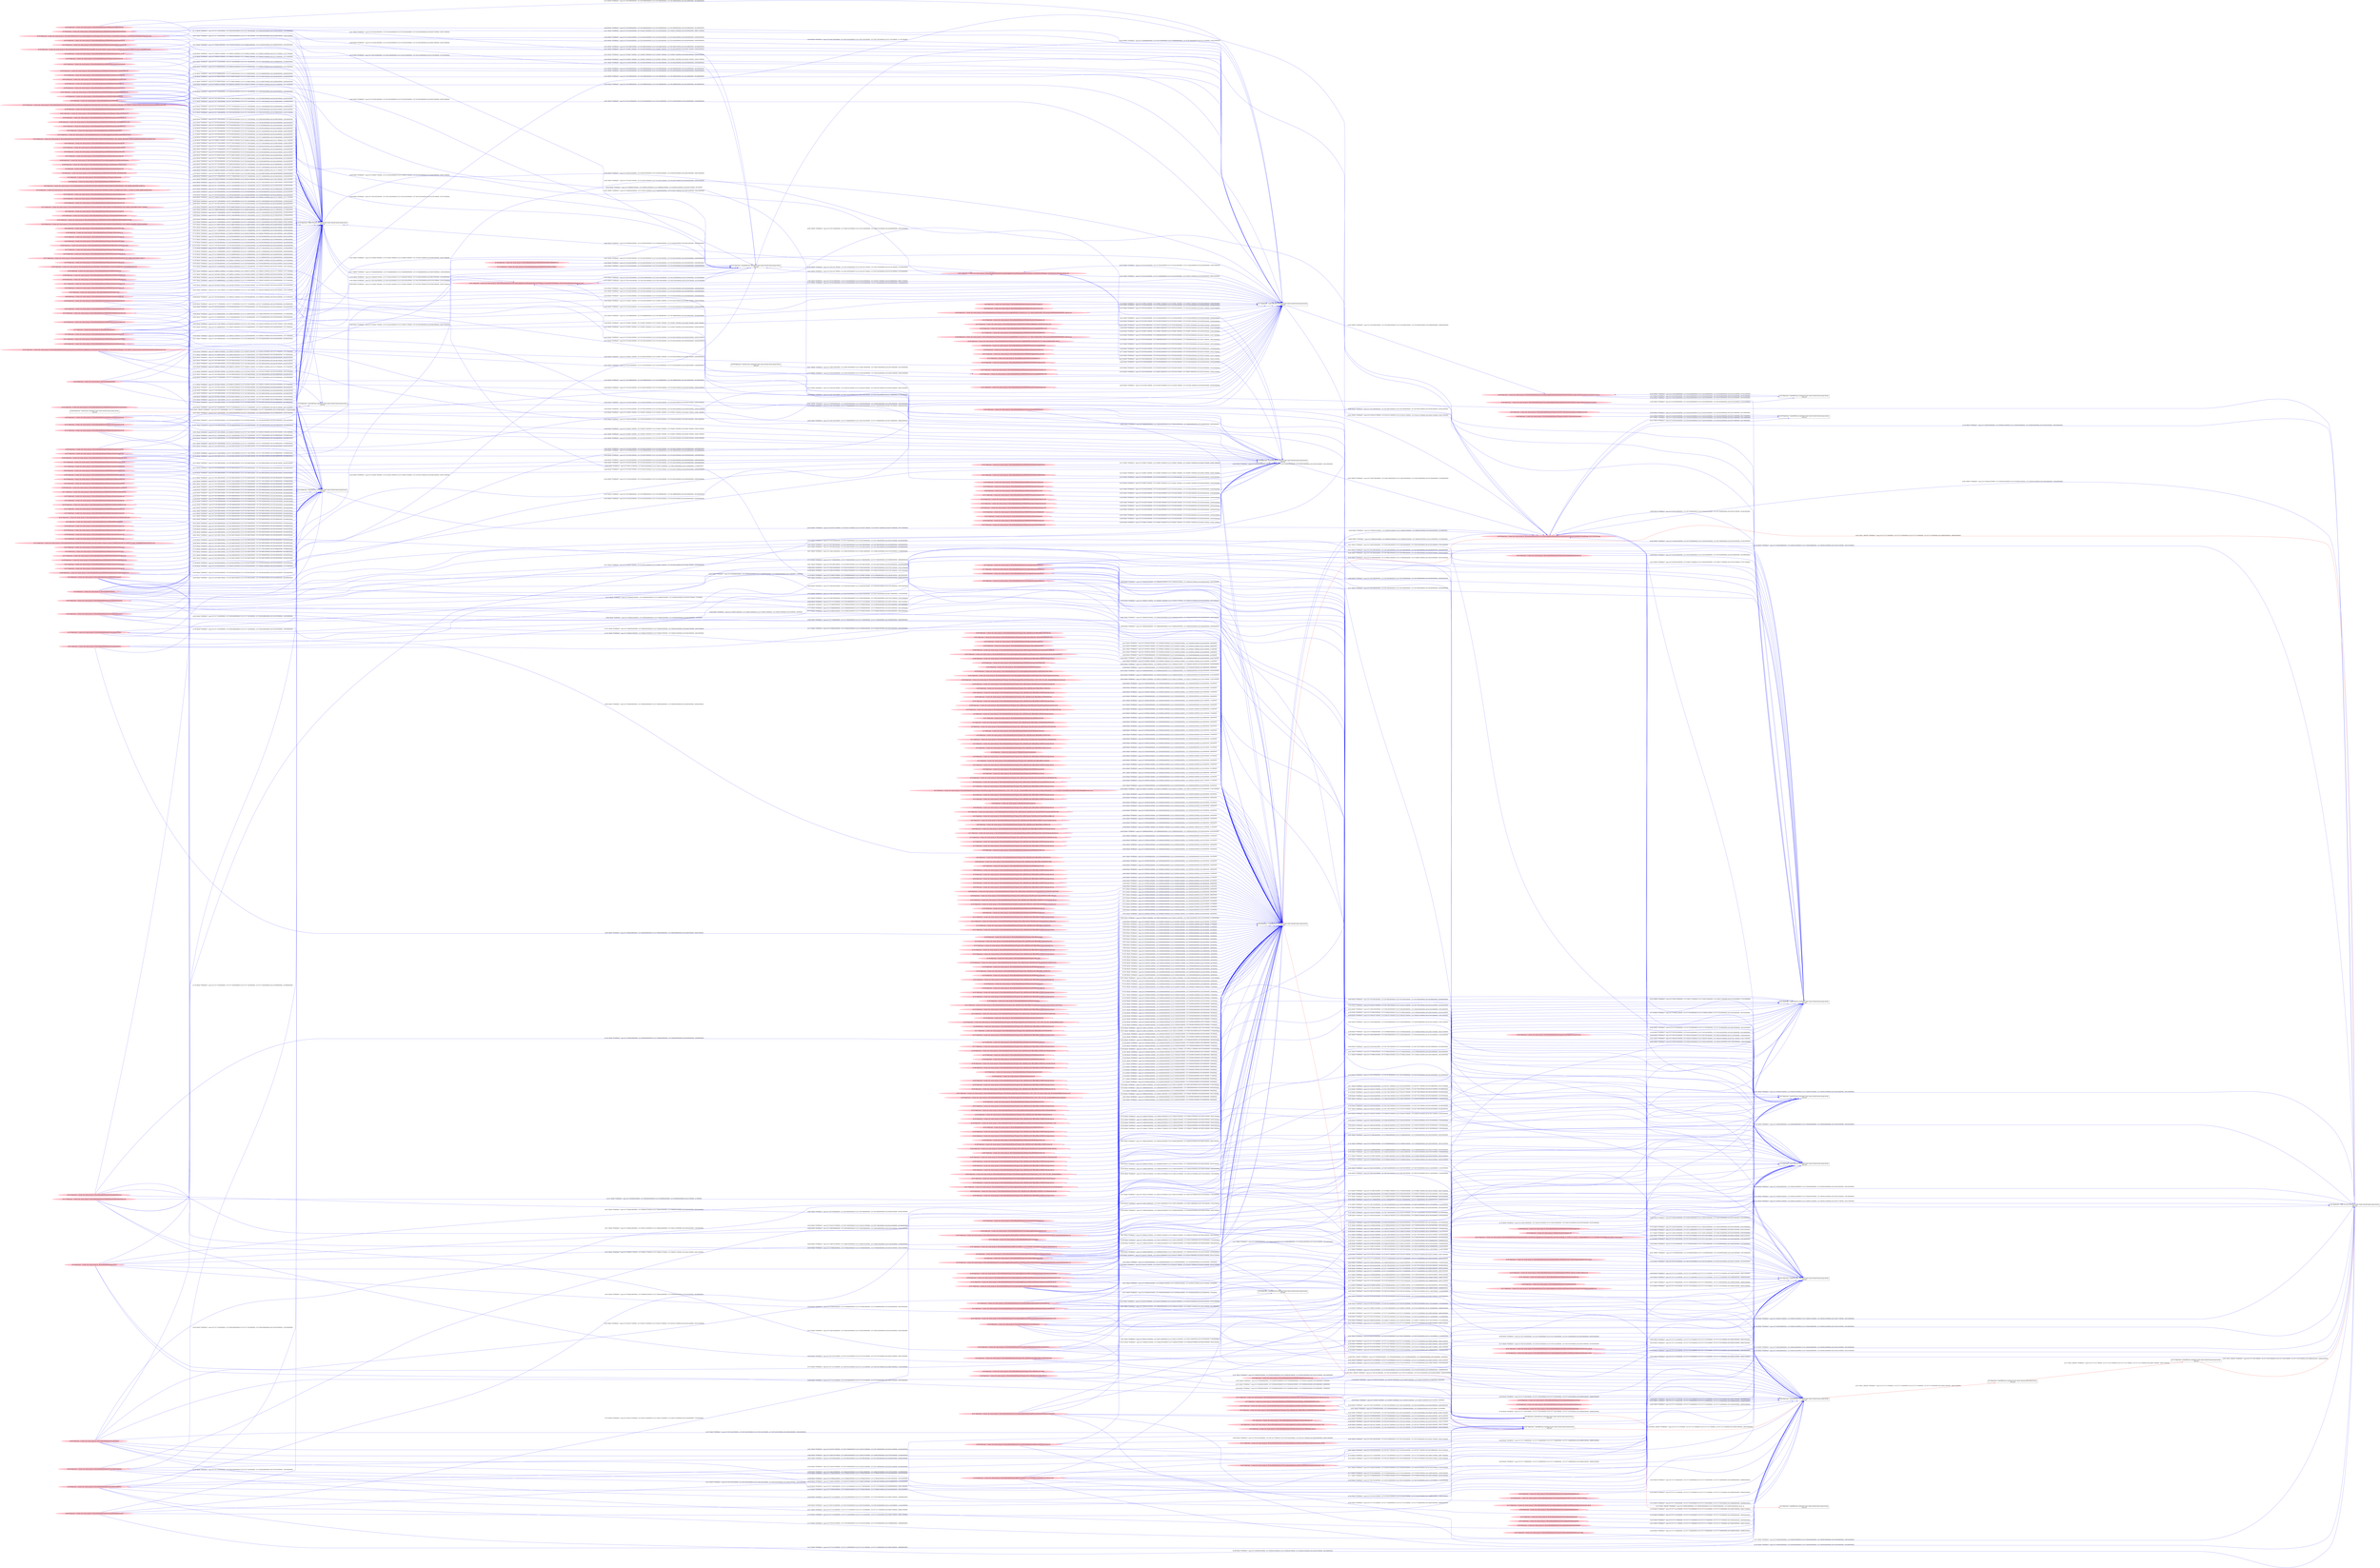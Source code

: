 digraph  {
rankdir=LR
"185"[color=pink,label="id:185 HopCount: -3 owner uid: owner group id: /Device/HarddiskVolume2/Windows/Installer ", shape=oval,style=filled];
"40"[color=black,label="id:40 HopCount: -2 pid:6060 proc_starttime:0 cmd: owner uid:null owner group id:null,\n null null", shape=box,style=solid];
"185" -> "40" [id=1024,__obj="READ"color=blue,label="id:1024 READ **NORMAL**  seqs:[1557239390317000000, 1557239390322000000] T:[1557239390317000000, 1557239390322000000] relT:[472000000, 467000000]",style=solid];
"186"[color=pink,label="id:186 HopCount: -3 owner uid: owner group id: /Device/HarddiskVolume2/Users/admin/AppData/Roaming/Microsoft ", shape=oval,style=filled];
"186" -> "40" [id=1025,__obj="READ"color=blue,label="id:1025 READ **NORMAL**  seqs:[1557238844247000000, 1557238984842000000] T:[1557238844247000000, 1557238984842000000] relT:[546542000000, 405947000000]",style=solid];
"187"[color=pink,label="id:187 HopCount: -3 owner uid: owner group id: /Device/HarddiskVolume2/Users/admin/AppData/Roaming/Microsoft/Windows/Recent/AutomaticDestinations/5f7b5f1e01b83767.automaticDestinations-ms ", shape=oval,style=filled];
"187" -> "40" [id=1026,__obj="READ"color=blue,label="id:1026 READ **NORMAL**  seqs:[1557238844392000000, 1557238844392000000] T:[1557238844392000000, 1557238844392000000] relT:[546397000000, 546397000000]",style=solid];
"188"[color=pink,label="id:188 HopCount: -3 owner uid: owner group id: /Device/HarddiskVolume2/Program Files (x86)/Microsoft Office/Office15/MSIPC/kk/msipc.dll.mui ", shape=oval,style=filled];
"188" -> "40" [id=1027,__obj="READ"color=blue,label="id:1027 READ **NORMAL**  seqs:[1557239390428000000, 1557239390428000000] T:[1557239390428000000, 1557239390428000000] relT:[361000000, 361000000]",style=solid];
"178"[color=pink,label="id:178 HopCount: -3 owner uid: owner group id: /Device/HarddiskVolume2/Windows/System32/sfc.dll ", shape=oval,style=filled];
"178" -> "40" [id=1028,__obj="READ"color=blue,label="id:1028 READ **NORMAL**  seqs:[1557239390395000000, 1557239390396000000] T:[1557239390395000000, 1557239390396000000] relT:[394000000, 393000000]",style=solid];
"197"[color=pink,label="id:197 HopCount: -3 owner uid: owner group id: /Device/HarddiskVolume2/$RECYCLE.BIN/S-1-5-21-231540947-922634896-4161786520-1004/desktop.ini ", shape=oval,style=filled];
"197" -> "40" [id=1029,__obj="READ"color=blue,label="id:1029 READ **NORMAL**  seqs:[1557238844277000000, 1557238844277000000] T:[1557238844277000000, 1557238844277000000] relT:[546512000000, 546512000000]",style=solid];
"199"[color=pink,label="id:199 HopCount: -3 owner uid: owner group id: /Windows/System32/sfc.dll ", shape=oval,style=filled];
"199" -> "40" [id=1030,__obj="READ"color=blue,label="id:1030 READ **NORMAL**  seqs:[1557239390395000000, 1557239390396000000] T:[1557239390395000000, 1557239390396000000] relT:[394000000, 393000000]",style=solid];
"200"[color=pink,label="id:200 HopCount: -3 owner uid: owner group id: /Device/HarddiskVolume2/Program Files (x86)/Microsoft Office/Office15/MSIPC/pl/msipc.dll.mui ", shape=oval,style=filled];
"200" -> "40" [id=1031,__obj="READ"color=blue,label="id:1031 READ **NORMAL**  seqs:[1557239390419000000, 1557239390419000000] T:[1557239390419000000, 1557239390419000000] relT:[370000000, 370000000]",style=solid];
"201"[color=pink,label="id:201 HopCount: -3 owner uid: owner group id: /Device/HarddiskVolume2/Users/admin/Pictures ", shape=oval,style=filled];
"201" -> "40" [id=1032,__obj="READ"color=blue,label="id:1032 READ **NORMAL**  seqs:[1557238844390000000, 1557238844390000000] T:[1557238844390000000, 1557238844390000000] relT:[546399000000, 546399000000]",style=solid];
"203"[color=pink,label="id:203 HopCount: -3 owner uid: owner group id: /Device/HarddiskVolume2/Users/admin/Desktop/desktop.ini ", shape=oval,style=filled];
"203" -> "40" [id=1033,__obj="READ"color=blue,label="id:1033 READ **NORMAL**  seqs:[1557238844378000000, 1557238844378000000] T:[1557238844378000000, 1557238844378000000] relT:[546411000000, 546411000000]",style=solid];
"204"[color=pink,label="id:204 HopCount: -3 owner uid: owner group id: /Device/HarddiskVolume2/Program Files (x86)/Microsoft Office/Office15/MSIPC/he/msipc.dll.mui ", shape=oval,style=filled];
"204" -> "40" [id=1034,__obj="READ"color=blue,label="id:1034 READ **NORMAL**  seqs:[1557239390418000000, 1557239390418000000] T:[1557239390418000000, 1557239390418000000] relT:[371000000, 371000000]",style=solid];
"205"[color=pink,label="id:205 HopCount: -3 owner uid: owner group id: /Device/HarddiskVolume2/Program Files (x86)/Microsoft Office/Office15/MSIPC/pt-BR/msipc.dll.mui ", shape=oval,style=filled];
"205" -> "40" [id=1035,__obj="READ"color=blue,label="id:1035 READ **NORMAL**  seqs:[1557239390414000000, 1557239390414000000] T:[1557239390414000000, 1557239390414000000] relT:[375000000, 375000000]",style=solid];
"207"[color=pink,label="id:207 HopCount: -3 owner uid: owner group id: /Device/HarddiskVolume2/Program Files/WindowsApps/Microsoft.WindowsStore_11811.1001.18.0_neutral_split.scale-100_8wekyb3d8bbwe/resources.pri ", shape=oval,style=filled];
"207" -> "40" [id=1036,__obj="READ"color=blue,label="id:1036 READ **NORMAL**  seqs:[1557239015152000000, 1557239015152000000] T:[1557239015152000000, 1557239015152000000] relT:[375637000000, 375637000000]",style=solid];
"208"[color=pink,label="id:208 HopCount: -3 owner uid: owner group id: /Device/HarddiskVolume2/Program Files/WindowsApps/Microsoft.WindowsStore_11811.1001.18.0_x64__8wekyb3d8bbwe/Assets/AppTiles ", shape=oval,style=filled];
"208" -> "40" [id=1037,__obj="READ"color=blue,label="id:1037 READ **NORMAL**  seqs:[1557239015155000000, 1557239015381000000] T:[1557239015155000000, 1557239015381000000] relT:[375634000000, 375408000000]",style=solid];
"202"[color=pink,label="id:202 HopCount: -3 owner uid: owner group id: /Device/HarddiskVolume2/Users/admin/AppData/Local/Microsoft/Windows/Explorer/thumbcache_16.db ", shape=oval,style=filled];
"202" -> "40" [id=1038,__obj="READ"color=blue,label="id:1038 READ **NORMAL**  seqs:[1557239015169000000, 1557239015169000000] T:[1557239015169000000, 1557239015169000000] relT:[375620000000, 375620000000]",style=solid];
"217"[color=pink,label="id:217 HopCount: -3 owner uid: owner group id: /Device/HarddiskVolume2/Users/Public ", shape=oval,style=filled];
"217" -> "40" [id=1039,__obj="READ"color=blue,label="id:1039 READ **NORMAL**  seqs:[1557238844284000000, 1557238844284000000] T:[1557238844284000000, 1557238844284000000] relT:[546505000000, 546505000000]",style=solid];
"220"[color=pink,label="id:220 HopCount: -3 owner uid: owner group id: /Device/HarddiskVolume2/Windows/SysWOW64/mfc100.dll ", shape=oval,style=filled];
"220" -> "40" [id=1040,__obj="READ"color=blue,label="id:1040 READ **NORMAL**  seqs:[1557239390442000000, 1557239390442000000] T:[1557239390442000000, 1557239390442000000] relT:[347000000, 347000000]",style=solid];
"223"[color=pink,label="id:223 HopCount: -3 owner uid: owner group id: /Device/HarddiskVolume2/Program Files (x86)/Microsoft Office/Office15/MSIPC/et/msipc.dll.mui ", shape=oval,style=filled];
"223" -> "40" [id=1041,__obj="READ"color=blue,label="id:1041 READ **NORMAL**  seqs:[1557239390427000000, 1557239390427000000] T:[1557239390427000000, 1557239390427000000] relT:[362000000, 362000000]",style=solid];
"225"[color=pink,label="id:225 HopCount: -3 owner uid: owner group id: /Device/HarddiskVolume2/Users/admin/AppData/Roaming/Microsoft/Windows/Start Menu/desktop.ini ", shape=oval,style=filled];
"225" -> "40" [id=1042,__obj="READ"color=blue,label="id:1042 READ **NORMAL**  seqs:[1557238984843000000, 1557238984843000000] T:[1557238984843000000, 1557238984843000000] relT:[405946000000, 405946000000]",style=solid];
"227"[color=pink,label="id:227 HopCount: -3 owner uid: owner group id: /Device/HarddiskVolume2/Users/admin/AppData/Roaming/Microsoft/Windows/Recent/AutomaticDestinations ", shape=oval,style=filled];
"227" -> "40" [id=1043,__obj="READ"color=blue,label="id:1043 READ **NORMAL**  seqs:[1557238844358000000, 1557238844392000000] T:[1557238844358000000, 1557238844392000000] relT:[546431000000, 546397000000]",style=solid];
"228"[color=pink,label="id:228 HopCount: -3 owner uid: owner group id: /Device/HarddiskVolume2/Program Files (x86)/Microsoft Office/Office15/EntityPicker.dll ", shape=oval,style=filled];
"228" -> "40" [id=1044,__obj="READ"color=blue,label="id:1044 READ **NORMAL**  seqs:[1557239390441000000, 1557239390441000000] T:[1557239390441000000, 1557239390441000000] relT:[348000000, 348000000]",style=solid];
"229"[color=pink,label="id:229 HopCount: -3 owner uid: owner group id: /Device/HarddiskVolume2/Program Files (x86)/Microsoft Office/Office15/MSIPC/it/msipc.dll.mui ", shape=oval,style=filled];
"229" -> "40" [id=1045,__obj="READ"color=blue,label="id:1045 READ **NORMAL**  seqs:[1557239390416000000, 1557239390416000000] T:[1557239390416000000, 1557239390416000000] relT:[373000000, 373000000]",style=solid];
"230"[color=pink,label="id:230 HopCount: -3 owner uid: owner group id: /Device/HarddiskVolume2/Users/admin/AppData/Local/Microsoft/Windows/Explorer/thumbcache_32.db ", shape=oval,style=filled];
"230" -> "40" [id=1046,__obj="READ"color=blue,label="id:1046 READ **NORMAL**  seqs:[1557239015171000000, 1557239015171000000] T:[1557239015171000000, 1557239015171000000] relT:[375618000000, 375618000000]",style=solid];
"231"[color=pink,label="id:231 HopCount: -3 owner uid: owner group id: /Device/HarddiskVolume2/Windows/SysWOW64/FM20.DLL ", shape=oval,style=filled];
"231" -> "40" [id=1047,__obj="READ"color=blue,label="id:1047 READ **NORMAL**  seqs:[1557239390410000000, 1557239390410000000] T:[1557239390410000000, 1557239390410000000] relT:[379000000, 379000000]",style=solid];
"226"[color=pink,label="id:226 HopCount: -3 owner uid: owner group id: /Device/HarddiskVolume2/Users/desktop.ini ", shape=oval,style=filled];
"226" -> "40" [id=1048,__obj="READ"color=blue,label="id:1048 READ **NORMAL**  seqs:[1557238844245000000, 1557238844245000000] T:[1557238844245000000, 1557238844245000000] relT:[546544000000, 546544000000]",style=solid];
"239"[color=pink,label="id:239 HopCount: -3 owner uid: owner group id: /Device/HarddiskVolume2/Program Files (x86)/Microsoft Office/Office15/MSIPC/gl/msipc.dll.mui ", shape=oval,style=filled];
"239" -> "40" [id=1049,__obj="READ"color=blue,label="id:1049 READ **NORMAL**  seqs:[1557239390421000000, 1557239390421000000] T:[1557239390421000000, 1557239390421000000] relT:[368000000, 368000000]",style=solid];
"242"[color=pink,label="id:242 HopCount: -3 owner uid: owner group id: /Device/HarddiskVolume2/Program Files (x86)/Microsoft Office/Office15/MSIPC/sv/msipc.dll.mui ", shape=oval,style=filled];
"242" -> "40" [id=1050,__obj="READ"color=blue,label="id:1050 READ **NORMAL**  seqs:[1557239390419000000, 1557239390419000000] T:[1557239390419000000, 1557239390419000000] relT:[370000000, 370000000]",style=solid];
"246"[color=pink,label="id:246 HopCount: -3 owner uid: owner group id: /Device/HarddiskVolume2/Windows/SysWOW64/mfc100enu.dll ", shape=oval,style=filled];
"246" -> "40" [id=1051,__obj="READ"color=blue,label="id:1051 READ **NORMAL**  seqs:[1557239390444000000, 1557239390444000000] T:[1557239390444000000, 1557239390444000000] relT:[345000000, 345000000]",style=solid];
"248"[color=pink,label="id:248 HopCount: -3 owner uid: owner group id: /Device/HarddiskVolume2/Users/admin/AppData/Local/Microsoft/Windows/Explorer/ThumbCacheToDelete ", shape=oval,style=filled];
"248" -> "40" [id=1052,__obj="READ"color=blue,label="id:1052 READ **NORMAL**  seqs:[1557239015167000000, 1557239015167000000] T:[1557239015167000000, 1557239015167000000] relT:[375622000000, 375622000000]",style=solid];
"32"[color=pink,label="id:32 HopCount: -3 owner uid: owner group id: /Device/HarddiskVolume2/WINDOWS ", shape=oval,style=filled];
"45"[color=black,label="id:45 HopCount: -4 pid:6460 proc_starttime:0 cmd: owner uid:null owner group id:null,\n null null", shape=box,style=solid];
"32" -> "45" [id=1053,__obj="READ"color=blue,label="id:1053 READ **NORMAL**  seqs:[1557236766545000000, 1557236766545000000] T:[1557236766545000000, 1557236766545000000] relT:[2624244000000, 2624244000000]",style=solid];
"372"[color=pink,label="id:372 HopCount: -5 owner uid: owner group id: /Device/HarddiskVolume2/Windows/System32/propsys.dll ", shape=oval,style=filled];
"372" -> "45" [id=1054,__obj="READ"color=blue,label="id:1054 READ **NORMAL**  seqs:[1557236748908000000, 1557236748908000000] T:[1557236748908000000, 1557236748908000000] relT:[2641881000000, 2641881000000]",style=solid];
"373"[color=pink,label="id:373 HopCount: -5 owner uid: owner group id: /Device/HarddiskVolume2/Windows/System32/profapi.dll ", shape=oval,style=filled];
"373" -> "45" [id=1055,__obj="READ"color=blue,label="id:1055 READ **NORMAL**  seqs:[1557236748904000000, 1557236748904000000] T:[1557236748904000000, 1557236748904000000] relT:[2641885000000, 2641885000000]",style=solid];
"13"[color=pink,label="id:13 HopCount: -5 owner uid: owner group id: /Device/HarddiskVolume2/Windows/System32/sechost.dll ", shape=oval,style=filled];
"13" -> "45" [id=1056,__obj="READ"color=blue,label="id:1056 READ **NORMAL**  seqs:[1557236748904000000, 1557236748904000000] T:[1557236748904000000, 1557236748904000000] relT:[2641885000000, 2641885000000]",style=solid];
"329"[color=pink,label="id:329 HopCount: -5 owner uid: owner group id: /Device/HarddiskVolume2/Windows/System32/rpcrt4.dll ", shape=oval,style=filled];
"329" -> "45" [id=1057,__obj="READ"color=blue,label="id:1057 READ **NORMAL**  seqs:[1557236748903000000, 1557236748903000000] T:[1557236748903000000, 1557236748903000000] relT:[2641886000000, 2641886000000]",style=solid];
"0"[color=black,label="id:0 HopCount: 0 pid:4044 proc_starttime:0 cmd: owner uid:null owner group id:null,\n null null", shape=box,style=solid];
"1"[color=black,label="id:1 HopCount: 1 pid:6904 proc_starttime:0 cmd: owner uid:null owner group id:null,\n null null", shape=box,style=solid];
"0" -> "1" [id=374,__obj="PROC_CREATE"color=red,label="id:374 PROC_CREATE **NORMAL**  seqs:[1557239390789000000, 1557239390789000000] T:[1557239390789000000, 1557239390789000000] relT:[0, 0]",style=solid];
"2"[color=black,label="id:2 HopCount: -5 pid:8080 proc_starttime:0 cmd: owner uid:null owner group id:null,\n null null", shape=box,style=solid];
"121"[color=black,label="id:121 HopCount: -4 pid:396 proc_starttime:0 cmd: owner uid:null owner group id:null,\n null null", shape=box,style=solid];
"2" -> "121" [id=375,__obj="PROC_CREATE"color=red,label="id:375 PROC_CREATE **NORMAL**  seqs:[1557237721517000000, 1557237721517000000] T:[1557237721517000000, 1557237721517000000] relT:[1669272000000, 1669272000000]",style=solid];
"41"[color=black,label="id:41 HopCount: -4 pid:6836 proc_starttime:0 cmd: owner uid:null owner group id:null,\n null null", shape=box,style=solid];
"311"[color=pink,label="id:311 HopCount: -5 owner uid: owner group id: /Device/HarddiskVolume2/Users/admin/AppData/Local/Packages/Microsoft.Windows.ContentDeliveryManager_cw5n1h2txyewy/Settings/settings.dat.LOG1 ", shape=oval,style=filled];
"41" -> "311" [id=376,__obj="WRITE"color=blue,label="id:376 WRITE **NORMAL**  seqs:[1557236152832000000, 1557236152832000000] T:[1557236152832000000, 1557236152832000000] relT:[3237957000000, 3237957000000]",style=solid];
"104"[color=black,label="id:104 HopCount: -4 pid:4780 proc_starttime:0 cmd: owner uid:null owner group id:null,\n null null", shape=box,style=solid];
"104" -> "311" [id=377,__obj="WRITE"color=blue,label="id:377 WRITE **NORMAL**  seqs:[1557236484006000000, 1557237440496000000] T:[1557236484006000000, 1557237440496000000] relT:[2906783000000, 1950293000000]",style=solid];
"74"[color=black,label="id:74 HopCount: -4 pid:5160 proc_starttime:0 cmd: owner uid:null owner group id:null,\n null null", shape=box,style=solid];
"74" -> "311" [id=378,__obj="WRITE"color=blue,label="id:378 WRITE **NORMAL**  seqs:[1557235162299000000, 1557237144343000000] T:[1557235162299000000, 1557237144343000000] relT:[4228490000000, 2246446000000]",style=solid];
"64"[color=black,label="id:64 HopCount: -4 pid:4516 proc_starttime:0 cmd: owner uid:null owner group id:null,\n null null", shape=box,style=solid];
"64" -> "311" [id=379,__obj="WRITE"color=blue,label="id:379 WRITE **NORMAL**  seqs:[1557235822656000000, 1557235822656000000] T:[1557235822656000000, 1557235822656000000] relT:[3568133000000, 3568133000000]",style=solid];
"351"[color=pink,label="id:351 HopCount: -5 owner uid: owner group id: /Device/HarddiskVolume2/Users/admin/AppData/Local/Packages/Microsoft.Windows.ContentDeliveryManager_cw5n1h2txyewy/Settings/settings.dat ", shape=oval,style=filled];
"41" -> "351" [id=380,__obj="WRITE"color=blue,label="id:380 WRITE **NORMAL**  seqs:[1557236152877000000, 1557236152926000000] T:[1557236152877000000, 1557236152926000000] relT:[3237912000000, 3237863000000]",style=solid];
"104" -> "351" [id=381,__obj="WRITE"color=blue,label="id:381 WRITE **NORMAL**  seqs:[1557236484045000000, 1557237440571000000] T:[1557236484045000000, 1557237440571000000] relT:[2906744000000, 1950218000000]",style=solid];
"64" -> "351" [id=382,__obj="WRITE"color=blue,label="id:382 WRITE **NORMAL**  seqs:[1557235822688000000, 1557235822745000000] T:[1557235822688000000, 1557235822745000000] relT:[3568101000000, 3568044000000]",style=solid];
"74" -> "351" [id=383,__obj="WRITE"color=blue,label="id:383 WRITE **NORMAL**  seqs:[1557235162345000000, 1557237144419000000] T:[1557235162345000000, 1557237144419000000] relT:[4228444000000, 2246370000000]",style=solid];
"23"[color=black,label="id:23 HopCount: -6 pid:6828 proc_starttime:0 cmd: owner uid:null owner group id:null,\n null null", shape=box,style=solid];
"169"[color=pink,label="id:169 HopCount: -5 owner uid: owner group id: /Device/HarddiskVolume2/Users/admin/AppData/Roaming/Mozilla/Firefox/Profiles/j1y1apqs.default/sessionstore-backups/recovery.js ", shape=oval,style=filled];
"23" -> "169" [id=384,__obj="WRITE"color=blue,label="id:384 WRITE **NORMAL**  seqs:[1557234320466000000, 1557234320466000000] T:[1557234320466000000, 1557234320466000000] relT:[5070323000000, 5070323000000]",style=solid];
"74" -> "169" [id=385,__obj="WRITE"color=blue,label="id:385 WRITE **NORMAL**  seqs:[1557234320861000000, 1557234320861000000] T:[1557234320861000000, 1557234320861000000] relT:[5069928000000, 5069928000000]",style=solid];
"40" -> "0" [id=386,__obj="PROC_CREATE"color=red,label="id:386 PROC_CREATE **NORMAL**  seqs:[1557239390463000000, 1557239390463000000] T:[1557239390463000000, 1557239390463000000] relT:[326000000, 326000000]",style=solid];
"44"[color=pink,label="id:44 HopCount: -2 owner uid: owner group id: /Device/HarddiskVolume2/Program Files (x86)/Microsoft Office/Office15/WINWORD.EXE ", shape=oval,style=filled];
"44" -> "0" [id=387,__obj="READ"color=blue,label="id:387 READ **NORMAL**  seqs:[1557239390480000000, 1557239390702000000] T:[1557239390480000000, 1557239390702000000] relT:[309000000, 87000000]",style=solid];
"49"[color=pink,label="id:49 HopCount: -2 owner uid: owner group id: /Device/HarddiskVolume2/WINDOWS/AppPatch/sysmain.sdb ", shape=oval,style=filled];
"49" -> "0" [id=388,__obj="READ"color=blue,label="id:388 READ **NORMAL**  seqs:[1557239390703000000, 1557239390720000000] T:[1557239390703000000, 1557239390720000000] relT:[86000000, 69000000]",style=solid];
"182"[color=pink,label="id:182 HopCount: -3 owner uid: owner group id: /Device/HarddiskVolume2/Users/admin/Downloads ", shape=oval,style=filled];
"70"[color=black,label="id:70 HopCount: -4 pid:5736 proc_starttime:0 cmd: owner uid:null owner group id:null,\n null null", shape=box,style=solid];
"182" -> "70" [id=389,__obj="READ"color=blue,label="id:389 READ **NORMAL**  seqs:[1557237698450000000, 1557237698450000000] T:[1557237698450000000, 1557237698450000000] relT:[1692339000000, 1692339000000]",style=solid];
"50"[color=black,label="id:50 HopCount: -6 pid:6056 proc_starttime:0 cmd: owner uid:null owner group id:null,\n null null", shape=box,style=solid];
"297"[color=black,label="id:297 HopCount: -5 pid:6960 proc_starttime:0 cmd: owner uid:null owner group id:null,\n null null", shape=box,style=solid];
"50" -> "297" [id=390,__obj="PROC_CREATE"color=red,label="id:390 PROC_CREATE **NORMAL**  seqs:[1557236754226000000, 1557236754226000000] T:[1557236754226000000, 1557236754226000000] relT:[2636563000000, 2636563000000]",style=solid];
"344"[color=pink,label="id:344 HopCount: -3 owner uid: owner group id: /Device/HarddiskVolume2/Users/admin/Music/desktop.ini ", shape=oval,style=filled];
"344" -> "70" [id=391,__obj="READ"color=blue,label="id:391 READ **NORMAL**  seqs:[1557237698456000000, 1557237698457000000] T:[1557237698456000000, 1557237698457000000] relT:[1692333000000, 1692332000000]",style=solid];
"325"[color=pink,label="id:325 HopCount: -5 owner uid: owner group id: /Device/HarddiskVolume2/Users/admin/AppData/Local/Microsoft/Windows/Explorer/IconCacheToDelete ", shape=oval,style=filled];
"325" -> "297" [id=392,__obj="READ"color=blue,label="id:392 READ **NORMAL**  seqs:[1557236754262000000, 1557236754262000000] T:[1557236754262000000, 1557236754262000000] relT:[2636527000000, 2636527000000]",style=solid];
"197" -> "70" [id=393,__obj="READ"color=blue,label="id:393 READ **NORMAL**  seqs:[1557237698367000000, 1557237698367000000] T:[1557237698367000000, 1557237698367000000] relT:[1692422000000, 1692422000000]",style=solid];
"67"[color=pink,label="id:67 HopCount: -3 owner uid: owner group id: /Device/HarddiskVolume2/Users/admin/Videos/desktop.ini ", shape=oval,style=filled];
"67" -> "70" [id=394,__obj="READ"color=blue,label="id:394 READ **NORMAL**  seqs:[1557237698454000000, 1557237698454000000] T:[1557237698454000000, 1557237698454000000] relT:[1692335000000, 1692335000000]",style=solid];
"53"[color=pink,label="id:53 HopCount: -6 owner uid: owner group id: /Device/HarddiskVolume2/Users/admin/AppData/Local/Microsoft/Windows/Explorer/iconcache_32.db ", shape=oval,style=filled];
"53" -> "297" [id=395,__obj="READ"color=blue,label="id:395 READ **NORMAL**  seqs:[1557236754271000000, 1557236754272000000] T:[1557236754271000000, 1557236754272000000] relT:[2636518000000, 2636517000000]",style=solid];
"29"[color=pink,label="id:29 HopCount: -3 owner uid: owner group id: /Device/HarddiskVolume2/Users ", shape=oval,style=filled];
"29" -> "70" [id=396,__obj="READ"color=blue,label="id:396 READ **NORMAL**  seqs:[1557237698329000000, 1557237698486000000] T:[1557237698329000000, 1557237698486000000] relT:[1692460000000, 1692303000000]",style=solid];
"366"[color=pink,label="id:366 HopCount: -3 owner uid: owner group id: /Device/HarddiskVolume2/Users/admin ", shape=oval,style=filled];
"366" -> "297" [id=397,__obj="READ"color=blue,label="id:397 READ **NORMAL**  seqs:[1557236754261000000, 1557236754261000000] T:[1557236754261000000, 1557236754261000000] relT:[2636528000000, 2636528000000]",style=solid];
"340"[color=pink,label="id:340 HopCount: -3 owner uid: owner group id: /Device/HarddiskVolume2/Users/admin/Desktop ", shape=oval,style=filled];
"340" -> "70" [id=398,__obj="READ"color=blue,label="id:398 READ **NORMAL**  seqs:[1557237698445000000, 1557237698445000000] T:[1557237698445000000, 1557237698445000000] relT:[1692344000000, 1692344000000]",style=solid];
"17"[color=pink,label="id:17 HopCount: -3 owner uid: owner group id: /Device/HarddiskVolume2/Users/admin/Documents/desktop.ini ", shape=oval,style=filled];
"17" -> "70" [id=399,__obj="READ"color=blue,label="id:399 READ **NORMAL**  seqs:[1557237698462000000, 1557237698462000000] T:[1557237698462000000, 1557237698462000000] relT:[1692327000000, 1692327000000]",style=solid];
"54"[color=pink,label="id:54 HopCount: -6 owner uid: owner group id: /Device/HarddiskVolume2/Windows/System32/en-US/filemgmt.dll.mui ", shape=oval,style=filled];
"54" -> "297" [id=400,__obj="READ"color=blue,label="id:400 READ **NORMAL**  seqs:[1557236754253000000, 1557236754260000000] T:[1557236754253000000, 1557236754260000000] relT:[2636536000000, 2636529000000]",style=solid];
"363"[color=pink,label="id:363 HopCount: -3 owner uid: owner group id: /Device/HarddiskVolume2/Users/admin/Pictures/desktop.ini ", shape=oval,style=filled];
"363" -> "70" [id=401,__obj="READ"color=blue,label="id:401 READ **NORMAL**  seqs:[1557237698459000000, 1557237698459000000] T:[1557237698459000000, 1557237698459000000] relT:[1692330000000, 1692330000000]",style=solid];
"112"[color=pink,label="id:112 HopCount: -5 owner uid: owner group id: /Device/HarddiskVolume2/Users/admin/AppData/Local/Microsoft/Windows/Explorer/iconcache_idx.db ", shape=oval,style=filled];
"112" -> "297" [id=402,__obj="READ"color=blue,label="id:402 READ **NORMAL**  seqs:[1557236754262000000, 1557236754268000000] T:[1557236754262000000, 1557236754268000000] relT:[2636527000000, 2636521000000]",style=solid];
"286"[color=pink,label="id:286 HopCount: -5 owner uid: owner group id: /Device/HarddiskVolume2/WINDOWS/SYSTEM32/ploptin.dll ", shape=oval,style=filled];
"286" -> "70" [id=403,__obj="READ"color=blue,label="id:403 READ **NORMAL**  seqs:[1557234851629000000, 1557234851629000000] T:[1557234851629000000, 1557234851629000000] relT:[4539160000000, 4539160000000]",style=solid];
"211"[color=pink,label="id:211 HopCount: -5 owner uid: owner group id: /Device/HarddiskVolume2/ProgramData/Microsoft/Windows/Start Menu/Programs/Administrative Tools/services.lnk ", shape=oval,style=filled];
"211" -> "297" [id=404,__obj="READ"color=blue,label="id:404 READ **NORMAL**  seqs:[1557236754250000000, 1557236754250000000] T:[1557236754250000000, 1557236754250000000] relT:[2636539000000, 2636539000000]",style=solid];
"201" -> "70" [id=405,__obj="READ"color=blue,label="id:405 READ **NORMAL**  seqs:[1557237698458000000, 1557237698458000000] T:[1557237698458000000, 1557237698458000000] relT:[1692331000000, 1692331000000]",style=solid];
"360"[color=pink,label="id:360 HopCount: -3 owner uid: owner group id: /Device/HarddiskVolume2/Users/admin/AppData/Local/Microsoft/Windows/Explorer ", shape=oval,style=filled];
"360" -> "297" [id=406,__obj="READ"color=blue,label="id:406 READ **NORMAL**  seqs:[1557236754261000000, 1557236754277000000] T:[1557236754261000000, 1557236754277000000] relT:[2636528000000, 2636512000000]",style=solid];
"203" -> "70" [id=407,__obj="READ"color=blue,label="id:407 READ **NORMAL**  seqs:[1557237698446000000, 1557237698446000000] T:[1557237698446000000, 1557237698446000000] relT:[1692343000000, 1692343000000]",style=solid];
"81"[color=pink,label="id:81 HopCount: -6 owner uid: owner group id: /Device/HarddiskVolume2/Windows/System32/filemgmt.dll ", shape=oval,style=filled];
"81" -> "297" [id=408,__obj="READ"color=blue,label="id:408 READ **NORMAL**  seqs:[1557236754251000000, 1557236754252000000] T:[1557236754251000000, 1557236754252000000] relT:[2636538000000, 2636537000000]",style=solid];
"82"[color=pink,label="id:82 HopCount: -5 owner uid: owner group id: /Device/HarddiskVolume2/Program Files/Five Directions/Acuity/data/.winlogbeat.yml.new ", shape=oval,style=filled];
"100"[color=black,label="id:100 HopCount: -4 pid:4900 proc_starttime:0 cmd: owner uid:null owner group id:null,\n null null", shape=box,style=solid];
"82" -> "100" [id=409,__obj="READ"color=blue,label="id:409 READ **NORMAL**  seqs:[1557234335020000000, 1557234335020000000] T:[1557234335020000000, 1557234335020000000] relT:[5055769000000, 5055769000000]",style=solid];
"342"[color=pink,label="id:342 HopCount: -5 owner uid: owner group id: /Device/HarddiskVolume2/Users/admin/AppData/Local/Microsoft/Windows/Explorer/iconcache_16.db ", shape=oval,style=filled];
"342" -> "297" [id=410,__obj="READ"color=blue,label="id:410 READ **NORMAL**  seqs:[1557236754268000000, 1557236754279000000] T:[1557236754268000000, 1557236754279000000] relT:[2636521000000, 2636510000000]",style=solid];
"339"[color=pink,label="id:339 HopCount: -3 owner uid: owner group id: /Device/HarddiskVolume2/Users/admin/AppData/Roaming/Microsoft/Windows/Themes/CachedFiles/CachedImage_1024_768_POS4.jpg ", shape=oval,style=filled];
"339" -> "100" [id=411,__obj="READ"color=blue,label="id:411 READ **NORMAL**  seqs:[1557234335020000000, 1557234335020000000] T:[1557234335020000000, 1557234335020000000] relT:[5055769000000, 5055769000000]",style=solid];
"280"[color=pink,label="id:280 HopCount: -3 owner uid: owner group id: /Device/HarddiskVolume2/Users/admin/AppData/Local ", shape=oval,style=filled];
"280" -> "297" [id=412,__obj="READ"color=blue,label="id:412 READ **NORMAL**  seqs:[1557236754261000000, 1557236754261000000] T:[1557236754261000000, 1557236754261000000] relT:[2636528000000, 2636528000000]",style=solid];
"94"[color=black,label="id:94 HopCount: -4 pid:4092 proc_starttime:0 cmd: owner uid:null owner group id:null,\n null null", shape=box,style=solid];
"94" -> "2" [id=413,__obj="PROC_CREATE"color=red,label="id:413 PROC_CREATE **NORMAL**  seqs:[1557237721276000000, 1557237721276000000] T:[1557237721276000000, 1557237721276000000] relT:[1669513000000, 1669513000000]",style=solid];
"83"[color=pink,label="id:83 HopCount: -5 owner uid: owner group id: /Device/HarddiskVolume2/Program Files/Five Directions/Acuity/data ", shape=oval,style=filled];
"83" -> "100" [id=414,__obj="READ"color=blue,label="id:414 READ **NORMAL**  seqs:[1557234335019000000, 1557234335019000000] T:[1557234335019000000, 1557234335019000000] relT:[5055770000000, 5055770000000]",style=solid];
"72"[color=pink,label="id:72 HopCount: -5 owner uid: owner group id: /Device/HarddiskVolume1 ", shape=oval,style=filled];
"72" -> "74" [id=415,__obj="READ"color=blue,label="id:415 READ **NORMAL**  seqs:[1557236748899000000, 1557236748899000000] T:[1557236748899000000, 1557236748899000000] relT:[2641890000000, 2641890000000]",style=solid];
"24"[color=pink,label="id:24 HopCount: -2 owner uid: owner group id: /Device/HarddiskVolume2 ", shape=oval,style=filled];
"24" -> "41" [id=416,__obj="READ"color=blue,label="id:416 READ **NORMAL**  seqs:[1557235096170000000, 1557235100417000000] T:[1557235096170000000, 1557235100417000000] relT:[4294619000000, 4290372000000]",style=solid];
"300"[color=pink,label="id:300 HopCount: -5 owner uid: owner group id: /Device/HarddiskVolume2/WINDOWS/GLOBALIZATION ", shape=oval,style=filled];
"300" -> "41" [id=417,__obj="READ"color=blue,label="id:417 READ **NORMAL**  seqs:[1557235100418000000, 1557235100418000000] T:[1557235100418000000, 1557235100418000000] relT:[4290371000000, 4290371000000]",style=solid];
"84"[color=pink,label="id:84 HopCount: -5 owner uid: owner group id: /Device/HarddiskVolume2/windows/system32/nlaapi.dll ", shape=oval,style=filled];
"84" -> "74" [id=418,__obj="READ"color=blue,label="id:418 READ **NORMAL**  seqs:[1557235096173000000, 1557235096173000000] T:[1557235096173000000, 1557235096173000000] relT:[4294616000000, 4294616000000]",style=solid];
"311" -> "41" [id=419,__obj="READ"color=blue,label="id:419 READ **NORMAL**  seqs:[1557236152833000000, 1557236152936000000] T:[1557236152833000000, 1557236152936000000] relT:[3237956000000, 3237853000000]",style=solid];
"76"[color=pink,label="id:76 HopCount: -5 owner uid: owner group id: /Device/HarddiskVolume2/WINDOWS/REGISTRATION ", shape=oval,style=filled];
"76" -> "74" [id=420,__obj="READ"color=blue,label="id:420 READ **NORMAL**  seqs:[1557236748900000000, 1557236748900000000] T:[1557236748900000000, 1557236748900000000] relT:[2641889000000, 2641889000000]",style=solid];
"351" -> "41" [id=421,__obj="READ"color=blue,label="id:421 READ **NORMAL**  seqs:[1557236152877000000, 1557236152935000000] T:[1557236152877000000, 1557236152935000000] relT:[3237912000000, 3237854000000]",style=solid];
"131"[color=pink,label="id:131 HopCount: -5 owner uid: owner group id: /Device/HarddiskVolume2/Windows/System32/user32.dll ", shape=oval,style=filled];
"131" -> "64" [id=422,__obj="READ"color=blue,label="id:422 READ **NORMAL**  seqs:[1557235100422000000, 1557235100422000000] T:[1557235100422000000, 1557235100422000000] relT:[4290367000000, 4290367000000]",style=solid];
"101"[color=pink,label="id:101 HopCount: -5 owner uid: owner group id: /Device/HarddiskVolume2/WINDOWS/SYSTEM32/PNRPNSP.DLL ", shape=oval,style=filled];
"101" -> "64" [id=423,__obj="READ"color=blue,label="id:423 READ **NORMAL**  seqs:[1557235096172000000, 1557235096172000000] T:[1557235096172000000, 1557235096172000000] relT:[4294617000000, 4294617000000]",style=solid];
"137"[color=pink,label="id:137 HopCount: -5 owner uid: owner group id: /Device/HarddiskVolume2/Windows/System32/shlwapi.dll ", shape=oval,style=filled];
"137" -> "64" [id=424,__obj="READ"color=blue,label="id:424 READ **NORMAL**  seqs:[1557235100424000000, 1557235100424000000] T:[1557235100424000000, 1557235100424000000] relT:[4290365000000, 4290365000000]",style=solid];
"304"[color=pink,label="id:304 HopCount: -5 owner uid: owner group id: /Device/HarddiskVolume2/WINDOWS/SYSTEM32/IPHLPAPI.DLL ", shape=oval,style=filled];
"304" -> "64" [id=425,__obj="READ"color=blue,label="id:425 READ **NORMAL**  seqs:[1557235096173000000, 1557235096173000000] T:[1557235096173000000, 1557235096173000000] relT:[4294616000000, 4294616000000]",style=solid];
"68"[color=pink,label="id:68 HopCount: -5 owner uid: owner group id: /Device/HarddiskVolume2/Windows/System32/sspicli.dll ", shape=oval,style=filled];
"68" -> "74" [id=426,__obj="READ"color=blue,label="id:426 READ **NORMAL**  seqs:[1557235100425000000, 1557235100425000000] T:[1557235100425000000, 1557235100425000000] relT:[4290364000000, 4290364000000]",style=solid];
"294"[color=pink,label="id:294 HopCount: -5 owner uid: owner group id: /Device/HarddiskVolume2/Windows/System32/gdi32full.dll ", shape=oval,style=filled];
"294" -> "74" [id=427,__obj="READ"color=blue,label="id:427 READ **NORMAL**  seqs:[1557235100423000000, 1557235100423000000] T:[1557235100423000000, 1557235100423000000] relT:[4290366000000, 4290366000000]",style=solid];
"258"[color=pink,label="id:258 HopCount: -5 owner uid: owner group id: /Device/HarddiskVolume2/Users/admin/AppData/Local/Packages/Microsoft.Windows.ContentDeliveryManager_cw5n1h2txyewy/Settings/settings.dat.LOG2 ", shape=oval,style=filled];
"258" -> "41" [id=428,__obj="READ"color=blue,label="id:428 READ **NORMAL**  seqs:[1557236152936000000, 1557236152936000000] T:[1557236152936000000, 1557236152936000000] relT:[3237853000000, 3237853000000]",style=solid];
"265"[color=pink,label="id:265 HopCount: -5 owner uid: owner group id: /Device/HarddiskVolume2/Windows/System32/win32u.dll ", shape=oval,style=filled];
"265" -> "74" [id=429,__obj="READ"color=blue,label="id:429 READ **NORMAL**  seqs:[1557235100423000000, 1557235100423000000] T:[1557235100423000000, 1557235100423000000] relT:[4290366000000, 4290366000000]",style=solid];
"224"[color=pink,label="id:224 HopCount: -5 owner uid: owner group id: /Device/HarddiskVolume2/WINDOWS/SYSTEM32/LOCALE.NLS ", shape=oval,style=filled];
"224" -> "74" [id=430,__obj="READ"color=blue,label="id:430 READ **NORMAL**  seqs:[1557235096172000000, 1557235100422000000] T:[1557235096172000000, 1557235100422000000] relT:[4294617000000, 4290367000000]",style=solid];
"72" -> "41" [id=431,__obj="READ"color=blue,label="id:431 READ **NORMAL**  seqs:[1557235096170000000, 1557235100417000000] T:[1557235096170000000, 1557235100417000000] relT:[4294619000000, 4290372000000]",style=solid];
"354"[color=pink,label="id:354 HopCount: -5 owner uid: owner group id: /Device/HarddiskVolume2/WINDOWS/system32/combase.dll ", shape=oval,style=filled];
"354" -> "74" [id=432,__obj="READ"color=blue,label="id:432 READ **NORMAL**  seqs:[1557235100424000000, 1557235100424000000] T:[1557235100424000000, 1557235100424000000] relT:[4290365000000, 4290365000000]",style=solid];
"60"[color=pink,label="id:60 HopCount: -5 owner uid: owner group id: /Device/HarddiskVolume2/Windows/System32/version.dll ", shape=oval,style=filled];
"60" -> "74" [id=433,__obj="READ"color=blue,label="id:433 READ **NORMAL**  seqs:[1557235100424000000, 1557235100424000000] T:[1557235100424000000, 1557235100424000000] relT:[4290365000000, 4290365000000]",style=solid];
"107"[color=pink,label="id:107 HopCount: -5 owner uid: owner group id: /Device/HarddiskVolume2/Program Files/mozilla/firefox/firefox.exe.Config ", shape=oval,style=filled];
"107" -> "94" [id=434,__obj="READ"color=blue,label="id:434 READ **NORMAL**  seqs:[1557237721808000000, 1557237721808000000] T:[1557237721808000000, 1557237721808000000] relT:[1668981000000, 1668981000000]",style=solid];
"156"[color=pink,label="id:156 HopCount: -3 owner uid: owner group id: /Device/HarddiskVolume2/$RECYCLE.BIN/S-1-5-21-231540947-922634896-4161786520-1004 ", shape=oval,style=filled];
"156" -> "94" [id=435,__obj="READ"color=blue,label="id:435 READ **NORMAL**  seqs:[1557237821957000000, 1557237821957000000] T:[1557237821957000000, 1557237821957000000] relT:[1568832000000, 1568832000000]",style=solid];
"108"[color=pink,label="id:108 HopCount: -5 owner uid: owner group id: /Device/HarddiskVolume2/WINDOWS/SYSTEM32/WBEM/EN-US ", shape=oval,style=filled];
"108" -> "41" [id=436,__obj="READ"color=blue,label="id:436 READ **NORMAL**  seqs:[1557235100420000000, 1557235100420000000] T:[1557235100420000000, 1557235100420000000] relT:[4290369000000, 4290369000000]",style=solid];
"109"[color=pink,label="id:109 HopCount: -5 owner uid: owner group id: /Device/HarddiskVolume2/Windows/System32/config/DRIVERS{47a6a166-a514-11e7-a94e-ec0d9a05c860}.TMContainer00000000000000000001.regtrans-ms ", shape=oval,style=filled];
"109" -> "74" [id=437,__obj="READ"color=blue,label="id:437 READ **NORMAL**  seqs:[1557236762618000000, 1557236900685000000] T:[1557236762618000000, 1557236762622000000] relT:[2628171000000, 2628167000000]",style=solid];
"187" -> "94" [id=438,__obj="READ"color=blue,label="id:438 READ **NORMAL**  seqs:[1557237822077000000, 1557237822077000000] T:[1557237822077000000, 1557237822077000000] relT:[1568712000000, 1568712000000]",style=solid];
"333"[color=pink,label="id:333 HopCount: -5 owner uid: owner group id: /Device/HarddiskVolume2/ProgramData/Microsoft/Windows/AppRepository/Packages/Microsoft.Windows.ContentDeliveryManager_10.0.16299.15_neutral_neutral_cw5n1h2txyewy/ActivationStore.dat.LOG2 ", shape=oval,style=filled];
"333" -> "41" [id=439,__obj="READ"color=blue,label="id:439 READ **NORMAL**  seqs:[1557236152832000000, 1557236152832000000] T:[1557236152832000000, 1557236152832000000] relT:[3237957000000, 3237957000000]",style=solid];
"263"[color=pink,label="id:263 HopCount: -5 owner uid: owner group id: /Device/HarddiskVolume2/Windows/System32/kernel32.dll ", shape=oval,style=filled];
"263" -> "74" [id=440,__obj="READ"color=blue,label="id:440 READ **NORMAL**  seqs:[1557235096172000000, 1557235100421000000] T:[1557235096172000000, 1557235100421000000] relT:[4294617000000, 4290368000000]",style=solid];
"202" -> "94" [id=441,__obj="READ"color=blue,label="id:441 READ **NORMAL**  seqs:[1557237721476000000, 1557237721476000000] T:[1557237721476000000, 1557237721476000000] relT:[1669313000000, 1669313000000]",style=solid];
"76" -> "41" [id=442,__obj="READ"color=blue,label="id:442 READ **NORMAL**  seqs:[1557235100419000000, 1557235100419000000] T:[1557235100419000000, 1557235100419000000] relT:[4290370000000, 4290370000000]",style=solid];
"214"[color=pink,label="id:214 HopCount: -5 owner uid: owner group id: /Device/HarddiskVolume2/WINDOWS/system32/netutils.dll ", shape=oval,style=filled];
"214" -> "74" [id=443,__obj="READ"color=blue,label="id:443 READ **NORMAL**  seqs:[1557235100425000000, 1557235100425000000] T:[1557235100425000000, 1557235100425000000] relT:[4290364000000, 4290364000000]",style=solid];
"339" -> "94" [id=444,__obj="READ"color=blue,label="id:444 READ **NORMAL**  seqs:[1557237822048000000, 1557237826995000000] T:[1557237822049000000, 1557237826995000000] relT:[1568740000000, 1563794000000]",style=solid];
"361"[color=pink,label="id:361 HopCount: -5 owner uid: owner group id: /Device/HarddiskVolume2/ProgramData/Microsoft/Windows/AppRepository/Packages/Microsoft.Windows.ContentDeliveryManager_10.0.16299.15_neutral_neutral_cw5n1h2txyewy/ActivationStore.dat.LOG1 ", shape=oval,style=filled];
"361" -> "41" [id=445,__obj="READ"color=blue,label="id:445 READ **NORMAL**  seqs:[1557236152832000000, 1557236152832000000] T:[1557236152832000000, 1557236152832000000] relT:[3237957000000, 3237957000000]",style=solid];
"18"[color=pink,label="id:18 HopCount: -5 owner uid: owner group id: /Device/HarddiskVolume2/WINDOWS/GLOBALIZATION/SORTING ", shape=oval,style=filled];
"18" -> "41" [id=446,__obj="READ"color=blue,label="id:446 READ **NORMAL**  seqs:[1557235100419000000, 1557235100419000000] T:[1557235100419000000, 1557235100419000000] relT:[4290370000000, 4290370000000]",style=solid];
"110"[color=pink,label="id:110 HopCount: -5 owner uid: owner group id: /Device/HarddiskVolume2/Windows/System32/framedynos.dll ", shape=oval,style=filled];
"110" -> "74" [id=447,__obj="READ"color=blue,label="id:447 READ **NORMAL**  seqs:[1557235100424000000, 1557235100424000000] T:[1557235100424000000, 1557235100424000000] relT:[4290365000000, 4290365000000]",style=solid];
"112" -> "94" [id=448,__obj="READ"color=blue,label="id:448 READ **NORMAL**  seqs:[1557237721888000000, 1557237721888000000] T:[1557237721888000000, 1557237721888000000] relT:[1668901000000, 1668901000000]",style=solid];
"186" -> "94" [id=449,__obj="READ"color=blue,label="id:449 READ **NORMAL**  seqs:[1557237821923000000, 1557237822091000000] T:[1557237821923000000, 1557237822091000000] relT:[1568866000000, 1568698000000]",style=solid];
"113"[color=pink,label="id:113 HopCount: -5 owner uid: owner group id: /Device/HarddiskVolume2/WINDOWS/SYSTEM32/WBEM ", shape=oval,style=filled];
"113" -> "41" [id=450,__obj="READ"color=blue,label="id:450 READ **NORMAL**  seqs:[1557235100420000000, 1557235100420000000] T:[1557235100420000000, 1557235100420000000] relT:[4290369000000, 4290369000000]",style=solid];
"98"[color=pink,label="id:98 HopCount: -5 owner uid: owner group id: /Device/HarddiskVolume2/Windows/System32/srvcli.dll ", shape=oval,style=filled];
"98" -> "64" [id=451,__obj="READ"color=blue,label="id:451 READ **NORMAL**  seqs:[1557235100425000000, 1557235100425000000] T:[1557235100425000000, 1557235100425000000] relT:[4290364000000, 4290364000000]",style=solid];
"226" -> "94" [id=452,__obj="READ"color=blue,label="id:452 READ **NORMAL**  seqs:[1557237821918000000, 1557237822089000000] T:[1557237821918000000, 1557237822089000000] relT:[1568871000000, 1568700000000]",style=solid];
"271"[color=pink,label="id:271 HopCount: -5 owner uid: owner group id: /Device/HarddiskVolume2/Windows/System32/advapi32.dll ", shape=oval,style=filled];
"271" -> "64" [id=453,__obj="READ"color=blue,label="id:453 READ **NORMAL**  seqs:[1557235100422000000, 1557235100422000000] T:[1557235100422000000, 1557235100422000000] relT:[4290367000000, 4290367000000]",style=solid];
"357"[color=pink,label="id:357 HopCount: -5 owner uid: owner group id: /Device/HarddiskVolume2/Windows/System32/gdi32.dll ", shape=oval,style=filled];
"357" -> "64" [id=454,__obj="READ"color=blue,label="id:454 READ **NORMAL**  seqs:[1557235100423000000, 1557235100423000000] T:[1557235100423000000, 1557235100423000000] relT:[4290366000000, 4290366000000]",style=solid];
"127"[color=pink,label="id:127 HopCount: -5 owner uid: owner group id: /Device/HarddiskVolume2/WINDOWS/system32/oleaut32.dll ", shape=oval,style=filled];
"127" -> "64" [id=455,__obj="READ"color=blue,label="id:455 READ **NORMAL**  seqs:[1557235100423000000, 1557235100423000000] T:[1557235100423000000, 1557235100423000000] relT:[4290366000000, 4290366000000]",style=solid];
"333" -> "64" [id=456,__obj="READ"color=blue,label="id:456 READ **NORMAL**  seqs:[1557235822655000000, 1557235822655000000] T:[1557235822655000000, 1557235822655000000] relT:[3568134000000, 3568134000000]",style=solid];
"251"[color=pink,label="id:251 HopCount: -5 owner uid: owner group id: /Device/HarddiskVolume2/Windows/System32/msvcrt.dll ", shape=oval,style=filled];
"251" -> "64" [id=457,__obj="READ"color=blue,label="id:457 READ **NORMAL**  seqs:[1557235096172000000, 1557235096172000000] T:[1557235096172000000, 1557235096172000000] relT:[4294617000000, 4294617000000]",style=solid];
"134"[color=pink,label="id:134 HopCount: -5 owner uid: owner group id: /Device/HarddiskVolume2/WINDOWS/system32/wbem/wbemsvc.dll ", shape=oval,style=filled];
"134" -> "64" [id=458,__obj="READ"color=blue,label="id:458 READ **NORMAL**  seqs:[1557235100427000000, 1557235100427000000] T:[1557235100427000000, 1557235100427000000] relT:[4290362000000, 4290362000000]",style=solid];
"114"[color=pink,label="id:114 HopCount: -5 owner uid: owner group id: /Device/HarddiskVolume2/WINDOWS/SYSTEM32/WBEM/EN-US/WMIUTILS.DLL.MUI ", shape=oval,style=filled];
"114" -> "74" [id=459,__obj="READ"color=blue,label="id:459 READ **NORMAL**  seqs:[1557235100427000000, 1557235100427000000] T:[1557235100427000000, 1557235100427000000] relT:[4290362000000, 4290362000000]",style=solid];
"32" -> "41" [id=460,__obj="READ"color=blue,label="id:460 READ **NORMAL**  seqs:[1557235096171000000, 1557235100418000000] T:[1557235096171000000, 1557235100418000000] relT:[4294618000000, 4290371000000]",style=solid];
"273"[color=pink,label="id:273 HopCount: -5 owner uid: owner group id: /Device/HarddiskVolume2/Windows/System32/WINSTA.dll ", shape=oval,style=filled];
"273" -> "74" [id=461,__obj="READ"color=blue,label="id:461 READ **NORMAL**  seqs:[1557235100427000000, 1557235100427000000] T:[1557235100427000000, 1557235100427000000] relT:[4290362000000, 4290362000000]",style=solid];
"135"[color=pink,label="id:135 HopCount: -5 owner uid: owner group id: /Device/HarddiskVolume2/WINDOWS/system32/wbem/wmiutils.dll ", shape=oval,style=filled];
"135" -> "64" [id=462,__obj="READ"color=blue,label="id:462 READ **NORMAL**  seqs:[1557235100427000000, 1557235100427000000] T:[1557235100427000000, 1557235100427000000] relT:[4290362000000, 4290362000000]",style=solid];
"366" -> "94" [id=463,__obj="READ"color=blue,label="id:463 READ **NORMAL**  seqs:[1557237721416000000, 1557237822090000000] T:[1557237721416000000, 1557237822090000000] relT:[1669373000000, 1568699000000]",style=solid];
"320"[color=pink,label="id:320 HopCount: -5 owner uid: owner group id: /Device/HarddiskVolume4 ", shape=oval,style=filled];
"320" -> "41" [id=464,__obj="READ"color=blue,label="id:464 READ **NORMAL**  seqs:[1557235096170000000, 1557235100417000000] T:[1557235096170000000, 1557235100417000000] relT:[4294619000000, 4290372000000]",style=solid];
"311" -> "74" [id=465,__obj="READ"color=blue,label="id:465 READ **NORMAL**  seqs:[1557235162300000000, 1557237144344000000] T:[1557235162300000000, 1557235492572000000] relT:[4228489000000, 3898217000000]",style=solid];
"52"[color=pink,label="id:52 HopCount: -2 owner uid: owner group id: /Device/HarddiskVolume2/WINDOWS/system32 ", shape=oval,style=filled];
"52" -> "41" [id=466,__obj="READ"color=blue,label="id:466 READ **NORMAL**  seqs:[1557235096171000000, 1557235100419000000] T:[1557235096171000000, 1557235100419000000] relT:[4294618000000, 4290370000000]",style=solid];
"264"[color=pink,label="id:264 HopCount: -5 owner uid: owner group id: /Device/HarddiskVolume2/WINDOWS/SYSTEM32/ole32.dll ", shape=oval,style=filled];
"264" -> "74" [id=467,__obj="READ"color=blue,label="id:467 READ **NORMAL**  seqs:[1557235100425000000, 1557235100425000000] T:[1557235100425000000, 1557235100425000000] relT:[4290364000000, 4290364000000]",style=solid];
"90"[color=pink,label="id:90 HopCount: -5 owner uid: owner group id: /Device/HarddiskVolume2/WINDOWS/system32/wbem/wbemprox.dll ", shape=oval,style=filled];
"90" -> "64" [id=468,__obj="READ"color=blue,label="id:468 READ **NORMAL**  seqs:[1557235100426000000, 1557235100426000000] T:[1557235100426000000, 1557235100426000000] relT:[4290363000000, 4290363000000]",style=solid];
"136"[color=pink,label="id:136 HopCount: -5 owner uid: owner group id: /Device/HarddiskVolume2/Users/admin/Desktop/muscovitized ", shape=oval,style=filled];
"136" -> "94" [id=469,__obj="READ"color=blue,label="id:469 READ **NORMAL**  seqs:[1557237721419000000, 1557237721421000000] T:[1557237721419000000, 1557237721421000000] relT:[1669370000000, 1669368000000]",style=solid];
"24" -> "74" [id=470,__obj="READ"color=blue,label="id:470 READ **NORMAL**  seqs:[1557236748899000000, 1557236748899000000] T:[1557236748899000000, 1557236748899000000] relT:[2641890000000, 2641890000000]",style=solid];
"137" -> "45" [id=471,__obj="READ"color=blue,label="id:471 READ **NORMAL**  seqs:[1557236748906000000, 1557236748906000000] T:[1557236748906000000, 1557236748906000000] relT:[2641883000000, 2641883000000]",style=solid];
"124"[color=pink,label="id:124 HopCount: -5 owner uid: owner group id: /Device/HarddiskVolume2/Windows/System32/ucrtbase.dll ", shape=oval,style=filled];
"124" -> "74" [id=472,__obj="READ"color=blue,label="id:472 READ **NORMAL**  seqs:[1557235100423000000, 1557235100423000000] T:[1557235100423000000, 1557235100423000000] relT:[4290366000000, 4290366000000]",style=solid];
"138"[color=pink,label="id:138 HopCount: -5 owner uid: owner group id: /Device/HarddiskVolume2/Program Files/mozilla/firefox/firefox.exe ", shape=oval,style=filled];
"138" -> "94" [id=473,__obj="READ"color=blue,label="id:473 READ **NORMAL**  seqs:[1557237721806000000, 1557237721904000000] T:[1557237721806000000, 1557237721904000000] relT:[1668983000000, 1668885000000]",style=solid];
"300" -> "74" [id=474,__obj="READ"color=blue,label="id:474 READ **NORMAL**  seqs:[1557236748900000000, 1557236748900000000] T:[1557236748900000000, 1557236748900000000] relT:[2641889000000, 2641889000000]",style=solid];
"280" -> "94" [id=475,__obj="READ"color=blue,label="id:475 READ **NORMAL**  seqs:[1557237721473000000, 1557237721809000000] T:[1557237721473000000, 1557237721809000000] relT:[1669316000000, 1668980000000]",style=solid];
"139"[color=pink,label="id:139 HopCount: -5 owner uid: owner group id: /Device/HarddiskVolume2/WINDOWS/SYSTEM32/AMSIPROXY.DLL ", shape=oval,style=filled];
"139" -> "45" [id=476,__obj="READ"color=blue,label="id:476 READ **NORMAL**  seqs:[1557236748907000000, 1557236748907000000] T:[1557236748907000000, 1557236748907000000] relT:[2641882000000, 2641882000000]",style=solid];
"58"[color=pink,label="id:58 HopCount: -3 owner uid: owner group id: /Device/HarddiskVolume2/Users/admin/AppData/Roaming/Microsoft/Windows/Themes ", shape=oval,style=filled];
"58" -> "94" [id=477,__obj="READ"color=blue,label="id:477 READ **NORMAL**  seqs:[1557237821924000000, 1557237822038000000] T:[1557237821924000000, 1557237822038000000] relT:[1568865000000, 1568751000000]",style=solid];
"140"[color=pink,label="id:140 HopCount: -5 owner uid: owner group id: /Device/HarddiskVolume2/WINDOWS/System32/config/DRIVERS.LOG1 ", shape=oval,style=filled];
"140" -> "74" [id=478,__obj="READ"color=blue,label="id:478 READ **NORMAL**  seqs:[1557236762566000000, 1557236900738000000] T:[1557236762567000000, 1557236900738000000] relT:[2628222000000, 2490051000000]",style=solid];
"142"[color=pink,label="id:142 HopCount: -5 owner uid: owner group id: /Device/HarddiskVolume2/windows/system32/consent.exe ", shape=oval,style=filled];
"142" -> "45" [id=479,__obj="READ"color=blue,label="id:479 READ **NORMAL**  seqs:[1557236748901000000, 1557236748901000000] T:[1557236748901000000, 1557236748901000000] relT:[2641888000000, 2641888000000]",style=solid];
"329" -> "74" [id=480,__obj="READ"color=blue,label="id:480 READ **NORMAL**  seqs:[1557235100422000000, 1557235100422000000] T:[1557235100422000000, 1557235100422000000] relT:[4290367000000, 4290367000000]",style=solid];
"143"[color=pink,label="id:143 HopCount: -5 owner uid: owner group id: /Device/HarddiskVolume2/Users/admin/Desktop/falconets ", shape=oval,style=filled];
"143" -> "94" [id=481,__obj="READ"color=blue,label="id:481 READ **NORMAL**  seqs:[1557237721426000000, 1557237721428000000] T:[1557237721426000000, 1557237721428000000] relT:[1669363000000, 1669361000000]",style=solid];
"360" -> "94" [id=482,__obj="READ"color=blue,label="id:482 READ **NORMAL**  seqs:[1557237721473000000, 1557237721906000000] T:[1557237721473000000, 1557237721906000000] relT:[1669316000000, 1668883000000]",style=solid];
"289"[color=pink,label="id:289 HopCount: -5 owner uid: owner group id: /Device/HarddiskVolume2/Windows/System32/ntdll.dll ", shape=oval,style=filled];
"289" -> "64" [id=483,__obj="READ"color=blue,label="id:483 READ **NORMAL**  seqs:[1557235100421000000, 1557235100421000000] T:[1557235100421000000, 1557235100421000000] relT:[4290368000000, 4290368000000]",style=solid];
"285"[color=pink,label="id:285 HopCount: -5 owner uid: owner group id: /Device/HarddiskVolume2/Windows/System32/bcryptprimitives.dll ", shape=oval,style=filled];
"285" -> "64" [id=484,__obj="READ"color=blue,label="id:484 READ **NORMAL**  seqs:[1557235100424000000, 1557235100424000000] T:[1557235100424000000, 1557235100424000000] relT:[4290365000000, 4290365000000]",style=solid];
"274"[color=pink,label="id:274 HopCount: -5 owner uid: owner group id: /Device/HarddiskVolume2/Windows/System32/msvcp_win.dll ", shape=oval,style=filled];
"274" -> "64" [id=485,__obj="READ"color=blue,label="id:485 READ **NORMAL**  seqs:[1557235100423000000, 1557235100423000000] T:[1557235100423000000, 1557235100423000000] relT:[4290366000000, 4290366000000]",style=solid];
"364"[color=pink,label="id:364 HopCount: -5 owner uid: owner group id: /Device/HarddiskVolume2/WINDOWS/system32/IMM32.DLL ", shape=oval,style=filled];
"364" -> "64" [id=486,__obj="READ"color=blue,label="id:486 READ **NORMAL**  seqs:[1557235100427000000, 1557235100427000000] T:[1557235100427000000, 1557235100427000000] relT:[4290362000000, 4290362000000]",style=solid];
"161"[color=pink,label="id:161 HopCount: -5 owner uid: owner group id: /Device/HarddiskVolume2/Windows/System32/mpr.dll ", shape=oval,style=filled];
"161" -> "64" [id=487,__obj="READ"color=blue,label="id:487 READ **NORMAL**  seqs:[1557235100424000000, 1557235100424000000] T:[1557235100424000000, 1557235100424000000] relT:[4290365000000, 4290365000000]",style=solid];
"145"[color=pink,label="id:145 HopCount: -5 owner uid: owner group id: /Device/HarddiskVolume2/WINDOWS/SYSTEM32/AMSI.DLL ", shape=oval,style=filled];
"145" -> "45" [id=488,__obj="READ"color=blue,label="id:488 READ **NORMAL**  seqs:[1557236748904000000, 1557236748904000000] T:[1557236748904000000, 1557236748904000000] relT:[2641885000000, 2641885000000]",style=solid];
"160"[color=pink,label="id:160 HopCount: -5 owner uid: owner group id: /Device/HarddiskVolume2/WINDOWS/System32/config/DRIVERS.LOG2 ", shape=oval,style=filled];
"160" -> "74" [id=489,__obj="READ"color=blue,label="id:489 READ **NORMAL**  seqs:[1557236762567000000, 1557236900738000000] T:[1557236762567000000, 1557236762567000000] relT:[2628222000000, 2628222000000]",style=solid];
"164"[color=pink,label="id:164 HopCount: -5 owner uid: owner group id: /Device/HarddiskVolume2/WINDOWS/SYSTEM32/bcrypt.dll ", shape=oval,style=filled];
"164" -> "64" [id=490,__obj="READ"color=blue,label="id:490 READ **NORMAL**  seqs:[1557235100426000000, 1557235100426000000] T:[1557235100426000000, 1557235100426000000] relT:[4290363000000, 4290363000000]",style=solid];
"333" -> "74" [id=491,__obj="READ"color=blue,label="id:491 READ **NORMAL**  seqs:[1557235162299000000, 1557237144343000000] T:[1557235162299000000, 1557237144343000000] relT:[4228490000000, 2246446000000]",style=solid];
"162"[color=pink,label="id:162 HopCount: -5 owner uid: owner group id: /Device/HarddiskVolume2/Users/admin/Desktop/firefox.lnk ", shape=oval,style=filled];
"162" -> "94" [id=492,__obj="READ"color=blue,label="id:492 READ **NORMAL**  seqs:[1557237721805000000, 1557237721806000000] T:[1557237721805000000, 1557237721806000000] relT:[1668984000000, 1668983000000]",style=solid];
"163"[color=pink,label="id:163 HopCount: -5 owner uid: owner group id: /Device/HarddiskVolume2/Windows/System32/powrprof.dll ", shape=oval,style=filled];
"163" -> "45" [id=493,__obj="READ"color=blue,label="id:493 READ **NORMAL**  seqs:[1557236748907000000, 1557236748907000000] T:[1557236748907000000, 1557236748907000000] relT:[2641882000000, 2641882000000]",style=solid];
"13" -> "74" [id=494,__obj="READ"color=blue,label="id:494 READ **NORMAL**  seqs:[1557235096172000000, 1557235096172000000] T:[1557235096172000000, 1557235096172000000] relT:[4294617000000, 4294617000000]",style=solid];
"167"[color=pink,label="id:167 HopCount: -5 owner uid: owner group id: /Device/HarddiskVolume2/Windows/System32/HOSTNAME.EXE ", shape=oval,style=filled];
"167" -> "64" [id=495,__obj="READ"color=blue,label="id:495 READ **NORMAL**  seqs:[1557235096172000000, 1557235096172000000] T:[1557235096172000000, 1557235096172000000] relT:[4294617000000, 4294617000000]",style=solid];
"165"[color=pink,label="id:165 HopCount: -5 owner uid: owner group id: /Device/HarddiskVolume2/Windows/Branding/BaseBrd/basebrd.dll ", shape=oval,style=filled];
"61"[color=black,label="id:61 HopCount: -4 pid:6236 proc_starttime:0 cmd: owner uid:null owner group id:null,\n null null", shape=box,style=solid];
"165" -> "61" [id=496,__obj="READ"color=blue,label="id:496 READ **NORMAL**  seqs:[1557234335409000000, 1557234335409000000] T:[1557234335409000000, 1557234335409000000] relT:[5055380000000, 5055380000000]",style=solid];
"308"[color=pink,label="id:308 HopCount: -3 owner uid: owner group id: /Device/HarddiskVolume2/Users/admin/AppData/Local/Microsoft/Windows/Explorer/ThumbCacheToDelete/thm3C.tmp ", shape=oval,style=filled];
"308" -> "94" [id=497,__obj="READ"color=blue,label="id:497 READ **NORMAL**  seqs:[1557237721474000000, 1557237721474000000] T:[1557237721474000000, 1557237721474000000] relT:[1669315000000, 1669315000000]",style=solid];
"18" -> "74" [id=498,__obj="READ"color=blue,label="id:498 READ **NORMAL**  seqs:[1557236748900000000, 1557236748900000000] T:[1557236748900000000, 1557236748900000000] relT:[2641889000000, 2641889000000]",style=solid];
"150"[color=pink,label="id:150 HopCount: -3 owner uid: owner group id: /Device/HarddiskVolume2/Users/admin/AppData/Roaming/Microsoft/Windows/Recent/AutomaticDestinations/f01b4d95cf55d32a.automaticDestinations-ms ", shape=oval,style=filled];
"150" -> "61" [id=499,__obj="READ"color=blue,label="id:499 READ **NORMAL**  seqs:[1557234335443000000, 1557236774911000000] T:[1557234335443000000, 1557236774911000000] relT:[5055346000000, 2615878000000]",style=solid];
"166"[color=pink,label="id:166 HopCount: -5 owner uid: owner group id: /Device/HarddiskVolume2/Windows/System32/windows.storage.dll ", shape=oval,style=filled];
"166" -> "45" [id=500,__obj="READ"color=blue,label="id:500 READ **NORMAL**  seqs:[1557236748906000000, 1557236748906000000] T:[1557236748906000000, 1557236748906000000] relT:[2641883000000, 2641883000000]",style=solid];
"361" -> "74" [id=501,__obj="READ"color=blue,label="id:501 READ **NORMAL**  seqs:[1557235162298000000, 1557237144343000000] T:[1557235162298000000, 1557237144343000000] relT:[4228491000000, 2246446000000]",style=solid];
"168"[color=pink,label="id:168 HopCount: -5 owner uid: owner group id: /Device/HarddiskVolume2/Users/admin/Desktop/20190502_elevate2_windows_Release ", shape=oval,style=filled];
"168" -> "94" [id=502,__obj="READ"color=blue,label="id:502 READ **NORMAL**  seqs:[1557237721745000000, 1557237721747000000] T:[1557237721745000000, 1557237721747000000] relT:[1669044000000, 1669042000000]",style=solid];
"251" -> "45" [id=503,__obj="READ"color=blue,label="id:503 READ **NORMAL**  seqs:[1557236748903000000, 1557236748903000000] T:[1557236748903000000, 1557236748903000000] relT:[2641886000000, 2641886000000]",style=solid];
"169" -> "61" [id=504,__obj="READ"color=blue,label="id:504 READ **NORMAL**  seqs:[1557234335439000000, 1557234335439000000] T:[1557234335439000000, 1557234335439000000] relT:[5055350000000, 5055350000000]",style=solid];
"197" -> "94" [id=505,__obj="READ"color=blue,label="id:505 READ **NORMAL**  seqs:[1557237821958000000, 1557237821958000000] T:[1557237821958000000, 1557237821958000000] relT:[1568831000000, 1568831000000]",style=solid];
"170"[color=pink,label="id:170 HopCount: -5 owner uid: owner group id: /Device/HarddiskVolume2/WINDOWS/SYSTEM32/WINRNR.DLL ", shape=oval,style=filled];
"170" -> "74" [id=506,__obj="READ"color=blue,label="id:506 READ **NORMAL**  seqs:[1557235096173000000, 1557235096173000000] T:[1557235096173000000, 1557235096173000000] relT:[4294616000000, 4294616000000]",style=solid];
"14"[color=pink,label="id:14 HopCount: -3 owner uid: owner group id: /Device/HarddiskVolume2/Users/admin/AppData/Roaming/Microsoft/desktop.ini ", shape=oval,style=filled];
"14" -> "61" [id=507,__obj="READ"color=blue,label="id:507 READ **NORMAL**  seqs:[1557234335375000000, 1557236774947000000] T:[1557234335375000000, 1557236774947000000] relT:[5055414000000, 2615842000000]",style=solid];
"155"[color=pink,label="id:155 HopCount: -3 owner uid: owner group id: /Device/HarddiskVolume2/Users/admin/AppData/Local/Microsoft/Windows/Explorer/thumbcache_idx.db ", shape=oval,style=filled];
"155" -> "94" [id=508,__obj="READ"color=blue,label="id:508 READ **NORMAL**  seqs:[1557237721475000000, 1557237721475000000] T:[1557237721475000000, 1557237721475000000] relT:[1669314000000, 1669314000000]",style=solid];
"171"[color=pink,label="id:171 HopCount: -5 owner uid: owner group id: /Device/HarddiskVolume2/WINDOWS/SYSTEM32/WMSGAPI.DLL ", shape=oval,style=filled];
"171" -> "45" [id=509,__obj="READ"color=blue,label="id:509 READ **NORMAL**  seqs:[1557236748904000000, 1557236748904000000] T:[1557236748904000000, 1557236748904000000] relT:[2641885000000, 2641885000000]",style=solid];
"269"[color=pink,label="id:269 HopCount: -5 owner uid: owner group id: /Device/HarddiskVolume2/WINDOWS/SYSTEM32/EN-US ", shape=oval,style=filled];
"269" -> "74" [id=510,__obj="READ"color=blue,label="id:510 READ **NORMAL**  seqs:[1557236748900000000, 1557236748900000000] T:[1557236748900000000, 1557236748900000000] relT:[2641889000000, 2641889000000]",style=solid];
"95"[color=pink,label="id:95 HopCount: -3 owner uid: owner group id: /Device/HarddiskVolume2/Users/admin/Downloads/desktop.ini ", shape=oval,style=filled];
"95" -> "61" [id=511,__obj="READ"color=blue,label="id:511 READ **NORMAL**  seqs:[1557236739830000000, 1557236739830000000] T:[1557236739830000000, 1557236739830000000] relT:[2650959000000, 2650959000000]",style=solid];
"258" -> "74" [id=512,__obj="READ"color=blue,label="id:512 READ **NORMAL**  seqs:[1557235162405000000, 1557235492572000000] T:[1557235162405000000, 1557235492572000000] relT:[4228384000000, 3898217000000]",style=solid];
"353"[color=pink,label="id:353 HopCount: -3 owner uid: owner group id: /Device/HarddiskVolume2/Users/admin/AppData/Roaming/Microsoft/Windows ", shape=oval,style=filled];
"353" -> "61" [id=513,__obj="READ"color=blue,label="id:513 READ **NORMAL**  seqs:[1557234335376000000, 1557236774947000000] T:[1557234335376000000, 1557236774947000000] relT:[5055413000000, 2615842000000]",style=solid];
"173"[color=pink,label="id:173 HopCount: -5 owner uid: owner group id: /Device/HarddiskVolume2/Users/admin/AppData/Local/Microsoft/Windows/Explorer/iconcache_48.db ", shape=oval,style=filled];
"173" -> "94" [id=514,__obj="READ"color=blue,label="id:514 READ **NORMAL**  seqs:[1557237721891000000, 1557237721901000000] T:[1557237721891000000, 1557237721901000000] relT:[1668898000000, 1668888000000]",style=solid];
"174"[color=pink,label="id:174 HopCount: -5 owner uid: owner group id: /Device/HarddiskVolume2/Windows/System32/userenv.dll ", shape=oval,style=filled];
"174" -> "45" [id=515,__obj="READ"color=blue,label="id:515 READ **NORMAL**  seqs:[1557236748904000000, 1557236748904000000] T:[1557236748904000000, 1557236748904000000] relT:[2641885000000, 2641885000000]",style=solid];
"217" -> "61" [id=516,__obj="READ"color=blue,label="id:516 READ **NORMAL**  seqs:[1557236739786000000, 1557236739786000000] T:[1557236739786000000, 1557236739786000000] relT:[2651003000000, 2651003000000]",style=solid];
"340" -> "94" [id=517,__obj="READ"color=blue,label="id:517 READ **NORMAL**  seqs:[1557237721416000000, 1557237721752000000] T:[1557237721416000000, 1557237721752000000] relT:[1669373000000, 1669037000000]",style=solid];
"8"[color=pink,label="id:8 HopCount: -3 owner uid: owner group id: /Device/HarddiskVolume2/Users/admin/AppData/Roaming ", shape=oval,style=filled];
"8" -> "61" [id=518,__obj="READ"color=blue,label="id:518 READ **NORMAL**  seqs:[1557234335375000000, 1557236774947000000] T:[1557234335375000000, 1557236774947000000] relT:[5055414000000, 2615842000000]",style=solid];
"236"[color=pink,label="id:236 HopCount: -5 owner uid: owner group id: /Device/HarddiskVolume2/WINDOWS/system32/rpcss.dll ", shape=oval,style=filled];
"236" -> "64" [id=519,__obj="READ"color=blue,label="id:519 READ **NORMAL**  seqs:[1557235100425000000, 1557235100425000000] T:[1557235100425000000, 1557235100425000000] relT:[4290364000000, 4290364000000]",style=solid];
"268"[color=pink,label="id:268 HopCount: -5 owner uid: owner group id: /Device/HarddiskVolume2/WINDOWS/Globalization/Sorting/sortdefault.nls ", shape=oval,style=filled];
"268" -> "64" [id=520,__obj="READ"color=blue,label="id:520 READ **NORMAL**  seqs:[1557235100425000000, 1557235100425000000] T:[1557235100425000000, 1557235100425000000] relT:[4290364000000, 4290364000000]",style=solid];
"181"[color=pink,label="id:181 HopCount: -5 owner uid: owner group id: /Device/HarddiskVolume2/WINDOWS/SYSTEM32/NAPINSP.DLL ", shape=oval,style=filled];
"181" -> "64" [id=521,__obj="READ"color=blue,label="id:521 READ **NORMAL**  seqs:[1557235096172000000, 1557235096172000000] T:[1557235096172000000, 1557235096172000000] relT:[4294617000000, 4294617000000]",style=solid];
"157"[color=pink,label="id:157 HopCount: -3 owner uid: owner group id: /Device/HarddiskVolume2/WINDOWS/SYSTEM32/kernelbase.dll ", shape=oval,style=filled];
"157" -> "64" [id=522,__obj="READ"color=blue,label="id:522 READ **NORMAL**  seqs:[1557235096172000000, 1557235100421000000] T:[1557235096172000000, 1557235100421000000] relT:[4294617000000, 4290368000000]",style=solid];
"361" -> "64" [id=523,__obj="READ"color=blue,label="id:523 READ **NORMAL**  seqs:[1557235822655000000, 1557235822655000000] T:[1557235822655000000, 1557235822655000000] relT:[3568134000000, 3568134000000]",style=solid];
"190"[color=pink,label="id:190 HopCount: -5 owner uid: owner group id: /Device/HarddiskVolume2/Windows/System32/config/DRIVERS{47a6a166-a514-11e7-a94e-ec0d9a05c860}.TMContainer00000000000000000002.regtrans-ms ", shape=oval,style=filled];
"190" -> "74" [id=524,__obj="READ"color=blue,label="id:524 READ **NORMAL**  seqs:[1557236762619000000, 1557236900685000000] T:[1557236762619000000, 1557236762619000000] relT:[2628170000000, 2628170000000]",style=solid];
"192"[color=pink,label="id:192 HopCount: -5 owner uid: owner group id: /Device/HarddiskVolume2/Windows/System32/clbcatq.dll ", shape=oval,style=filled];
"192" -> "64" [id=525,__obj="READ"color=blue,label="id:525 READ **NORMAL**  seqs:[1557235100426000000, 1557235100426000000] T:[1557235100426000000, 1557235100426000000] relT:[4290363000000, 4290363000000]",style=solid];
"55"[color=black,label="id:55 HopCount: -3 pid:7472 proc_starttime:0 cmd: owner uid:null owner group id:null,\n null null", shape=box,style=solid];
"339" -> "55" [id=526,__obj="READ"color=blue,label="id:526 READ **NORMAL**  seqs:[1557238385508000000, 1557238390541000000] T:[1557238385508000000, 1557238390540000000] relT:[1005281000000, 1000249000000]",style=solid];
"191"[color=pink,label="id:191 HopCount: -5 owner uid: owner group id: /Device/HarddiskVolume2/WINDOWS/SYSTEM32/EN-US/CONSENT.EXE.MUI ", shape=oval,style=filled];
"191" -> "45" [id=527,__obj="READ"color=blue,label="id:527 READ **NORMAL**  seqs:[1557236748906000000, 1557236748906000000] T:[1557236748906000000, 1557236748906000000] relT:[2641883000000, 2641883000000]",style=solid];
"289" -> "74" [id=528,__obj="READ"color=blue,label="id:528 READ **NORMAL**  seqs:[1557235096172000000, 1557235096172000000] T:[1557235096172000000, 1557235096172000000] relT:[4294617000000, 4294617000000]",style=solid];
"58" -> "61" [id=529,__obj="READ"color=blue,label="id:529 READ **NORMAL**  seqs:[1557234335377000000, 1557236774901000000] T:[1557234335377000000, 1557236774901000000] relT:[5055412000000, 2615888000000]",style=solid];
"353" -> "55" [id=530,__obj="READ"color=blue,label="id:530 READ **NORMAL**  seqs:[1557238385468000000, 1557238385542000000] T:[1557238385468000000, 1557238385542000000] relT:[1005321000000, 1005247000000]",style=solid];
"354" -> "45" [id=531,__obj="READ"color=blue,label="id:531 READ **NORMAL**  seqs:[1557236748903000000, 1557236748903000000] T:[1557236748903000000, 1557236748903000000] relT:[2641886000000, 2641886000000]",style=solid];
"341"[color=pink,label="id:341 HopCount: -5 owner uid: owner group id: /Device/HarddiskVolume2/WINDOWS/Registration/R00000000000d.clb ", shape=oval,style=filled];
"341" -> "74" [id=532,__obj="READ"color=blue,label="id:532 READ **NORMAL**  seqs:[1557235100426000000, 1557235100426000000] T:[1557235100426000000, 1557235100426000000] relT:[4290363000000, 4290363000000]",style=solid];
"195"[color=pink,label="id:195 HopCount: -5 owner uid: owner group id: /Device/HarddiskVolume2/WINDOWS/System32/dnsapi.dll ", shape=oval,style=filled];
"195" -> "64" [id=533,__obj="READ"color=blue,label="id:533 READ **NORMAL**  seqs:[1557235096173000000, 1557235096173000000] T:[1557235096173000000, 1557235096173000000] relT:[4294616000000, 4294616000000]",style=solid];
"24" -> "55" [id=534,__obj="READ"color=blue,label="id:534 READ **NORMAL**  seqs:[1557238385465000000, 1557238385539000000] T:[1557238385465000000, 1557238385539000000] relT:[1005324000000, 1005250000000]",style=solid];
"263" -> "45" [id=535,__obj="READ"color=blue,label="id:535 READ **NORMAL**  seqs:[1557236748901000000, 1557236748901000000] T:[1557236748901000000, 1557236748901000000] relT:[2641888000000, 2641888000000]",style=solid];
"193"[color=pink,label="id:193 HopCount: -5 owner uid: owner group id: /Device/HarddiskVolume2/Program Files/TightVNC/tvnserver.exe ", shape=oval,style=filled];
"193" -> "61" [id=536,__obj="READ"color=blue,label="id:536 READ **NORMAL**  seqs:[1557234335443000000, 1557234335443000000] T:[1557234335443000000, 1557234335443000000] relT:[5055346000000, 5055346000000]",style=solid];
"327"[color=pink,label="id:327 HopCount: -3 owner uid: owner group id: /Device/HarddiskVolume2/Users/admin/AppData/Roaming/Microsoft/Windows/Themes/CachedFiles ", shape=oval,style=filled];
"327" -> "55" [id=537,__obj="READ"color=blue,label="id:537 READ **NORMAL**  seqs:[1557238385483000000, 1557238390539000000] T:[1557238385483000000, 1557238390539000000] relT:[1005306000000, 1000250000000]",style=solid];
"274" -> "45" [id=538,__obj="READ"color=blue,label="id:538 READ **NORMAL**  seqs:[1557236748902000000, 1557236748902000000] T:[1557236748902000000, 1557236748902000000] relT:[2641887000000, 2641887000000]",style=solid];
"194"[color=pink,label="id:194 HopCount: -5 owner uid: owner group id: /Device/HarddiskVolume2/Windows/System32/config/DRIVERS{47a6a166-a514-11e7-a94e-ec0d9a05c860}.TM.blf ", shape=oval,style=filled];
"194" -> "74" [id=539,__obj="READ"color=blue,label="id:539 READ **NORMAL**  seqs:[1557236762616000000, 1557236900685000000] T:[1557236762616000000, 1557236900685000000] relT:[2628173000000, 2490104000000]",style=solid];
"149"[color=pink,label="id:149 HopCount: -5 owner uid: owner group id: /Device/HarddiskVolume2/WINDOWS/system32/dbghelp.dll ", shape=oval,style=filled];
"149" -> "64" [id=540,__obj="READ"color=blue,label="id:540 READ **NORMAL**  seqs:[1557235100425000000, 1557235100425000000] T:[1557235100425000000, 1557235100425000000] relT:[4290364000000, 4290364000000]",style=solid];
"226" -> "61" [id=541,__obj="READ"color=blue,label="id:541 READ **NORMAL**  seqs:[1557234335370000000, 1557236774945000000] T:[1557234335370000000, 1557236774945000000] relT:[5055419000000, 2615844000000]",style=solid];
"150" -> "55" [id=542,__obj="READ"color=blue,label="id:542 READ **NORMAL**  seqs:[1557238385512000000, 1557238385513000000] T:[1557238385512000000, 1557238385513000000] relT:[1005277000000, 1005276000000]",style=solid];
"341" -> "45" [id=543,__obj="READ"color=blue,label="id:543 READ **NORMAL**  seqs:[1557236748907000000, 1557236748907000000] T:[1557236748907000000, 1557236748907000000] relT:[2641882000000, 2641882000000]",style=solid];
"227" -> "61" [id=544,__obj="READ"color=blue,label="id:544 READ **NORMAL**  seqs:[1557234335443000000, 1557236774927000000] T:[1557234335443000000, 1557236774927000000] relT:[5055346000000, 2615862000000]",style=solid];
"156" -> "55" [id=545,__obj="READ"color=blue,label="id:545 READ **NORMAL**  seqs:[1557238385483000000, 1557238385483000000] T:[1557238385483000000, 1557238385483000000] relT:[1005306000000, 1005306000000]",style=solid];
"72" -> "45" [id=546,__obj="READ"color=blue,label="id:546 READ **NORMAL**  seqs:[1557236766545000000, 1557236766545000000] T:[1557236766545000000, 1557236766545000000] relT:[2624244000000, 2624244000000]",style=solid];
"196"[color=pink,label="id:196 HopCount: -5 owner uid: owner group id: /Device/HarddiskVolume2/WINDOWS/System32/config/DRIVERS ", shape=oval,style=filled];
"196" -> "74" [id=547,__obj="READ"color=blue,label="id:547 READ **NORMAL**  seqs:[1557236762565000000, 1557236762565000000] T:[1557236762565000000, 1557236762565000000] relT:[2628224000000, 2628224000000]",style=solid];
"320" -> "61" [id=548,__obj="READ"color=blue,label="id:548 READ **NORMAL**  seqs:[1557236272851000000, 1557236272852000000] T:[1557236272851000000, 1557236272852000000] relT:[3117938000000, 3117937000000]",style=solid];
"58" -> "55" [id=549,__obj="READ"color=blue,label="id:549 READ **NORMAL**  seqs:[1557238385469000000, 1557238385504000000] T:[1557238385469000000, 1557238385504000000] relT:[1005320000000, 1005285000000]",style=solid];
"320" -> "74" [id=550,__obj="READ"color=blue,label="id:550 READ **NORMAL**  seqs:[1557236748899000000, 1557236748899000000] T:[1557236748899000000, 1557236748899000000] relT:[2641890000000, 2641890000000]",style=solid];
"183"[color=pink,label="id:183 HopCount: -3 owner uid: owner group id: /Device/HarddiskVolume2/Users/admin/Documents ", shape=oval,style=filled];
"183" -> "61" [id=551,__obj="READ"color=blue,label="id:551 READ **NORMAL**  seqs:[1557236739841000000, 1557236739841000000] T:[1557236739841000000, 1557236739841000000] relT:[2650948000000, 2650948000000]",style=solid];
"8" -> "55" [id=552,__obj="READ"color=blue,label="id:552 READ **NORMAL**  seqs:[1557238385467000000, 1557238385541000000] T:[1557238385467000000, 1557238385541000000] relT:[1005322000000, 1005248000000]",style=solid];
"198"[color=pink,label="id:198 HopCount: -5 owner uid: owner group id: /Device/HarddiskVolume2/Windows/System32/msasn1.dll ", shape=oval,style=filled];
"198" -> "45" [id=553,__obj="READ"color=blue,label="id:553 READ **NORMAL**  seqs:[1557236748903000000, 1557236748903000000] T:[1557236748903000000, 1557236748903000000] relT:[2641886000000, 2641886000000]",style=solid];
"270"[color=pink,label="id:270 HopCount: -5 owner uid: owner group id: /Device/HarddiskVolume2/Windows/System32/kernel.appcore.dll ", shape=oval,style=filled];
"270" -> "74" [id=554,__obj="READ"color=blue,label="id:554 READ **NORMAL**  seqs:[1557235100426000000, 1557235100426000000] T:[1557235100426000000, 1557235100426000000] relT:[4290363000000, 4290363000000]",style=solid];
"24" -> "61" [id=555,__obj="READ"color=blue,label="id:555 READ **NORMAL**  seqs:[1557234335368000000, 1557236774944000000] T:[1557234335368000000, 1557236774944000000] relT:[5055421000000, 2615845000000]",style=solid];
"186" -> "55" [id=556,__obj="READ"color=blue,label="id:556 READ **NORMAL**  seqs:[1557238385468000000, 1557238385542000000] T:[1557238385468000000, 1557238385542000000] relT:[1005321000000, 1005247000000]",style=solid];
"68" -> "45" [id=557,__obj="READ"color=blue,label="id:557 READ **NORMAL**  seqs:[1557236748904000000, 1557236748904000000] T:[1557236748904000000, 1557236748904000000] relT:[2641885000000, 2641885000000]",style=solid];
"38"[color=pink,label="id:38 HopCount: -3 owner uid: owner group id: /Device/HarddiskVolume2/Users/admin/AppData ", shape=oval,style=filled];
"38" -> "61" [id=558,__obj="READ"color=blue,label="id:558 READ **NORMAL**  seqs:[1557234335374000000, 1557236774946000000] T:[1557234335374000000, 1557236774946000000] relT:[5055415000000, 2615843000000]",style=solid];
"14" -> "55" [id=559,__obj="READ"color=blue,label="id:559 READ **NORMAL**  seqs:[1557238385468000000, 1557238385541000000] T:[1557238385468000000, 1557238385541000000] relT:[1005321000000, 1005248000000]",style=solid];
"91"[color=black,label="id:91 HopCount: -4 pid:8112 proc_starttime:0 cmd: owner uid:null owner group id:null,\n null null", shape=box,style=solid];
"202" -> "91" [id=560,__obj="READ"color=blue,label="id:560 READ **NORMAL**  seqs:[1557237721265000000, 1557237721265000000] T:[1557237721265000000, 1557237721265000000] relT:[1669524000000, 1669524000000]",style=solid];
"15"[color=pink,label="id:15 HopCount: -5 owner uid: owner group id: /Device/HarddiskVolume2/Users/admin/AppData/Roaming/Microsoft/Windows/Themes/slideshow.ini ", shape=oval,style=filled];
"15" -> "50" [id=561,__obj="READ"color=blue,label="id:561 READ **NORMAL**  seqs:[1557234335378000000, 1557234335379000000] T:[1557234335379000000, 1557234335379000000] relT:[5055410000000, 5055410000000]",style=solid];
"366" -> "50" [id=562,__obj="READ"color=blue,label="id:562 READ **NORMAL**  seqs:[1557234335377000000, 1557234335377000000] T:[1557234335377000000, 1557234335377000000] relT:[5055412000000, 5055412000000]",style=solid];
"58" -> "50" [id=563,__obj="READ"color=blue,label="id:563 READ **NORMAL**  seqs:[1557234335377000000, 1557234335378000000] T:[1557234335377000000, 1557234335378000000] relT:[5055412000000, 5055411000000]",style=solid];
"8" -> "50" [id=564,__obj="READ"color=blue,label="id:564 READ **NORMAL**  seqs:[1557234335377000000, 1557234335377000000] T:[1557234335377000000, 1557234335377000000] relT:[5055412000000, 5055412000000]",style=solid];
"206"[color=pink,label="id:206 HopCount: -7 owner uid: owner group id: /Device/HarddiskVolume2/Users/admin/AppData/Roaming/Mozilla/Firefox/Profiles/j1y1apqs.default/sessionstore-backups ", shape=oval,style=filled];
"206" -> "23" [id=565,__obj="READ"color=blue,label="id:565 READ **NORMAL**  seqs:[1557234320464000000, 1557234320464000000] T:[1557234320464000000, 1557234320464000000] relT:[5070325000000, 5070325000000]",style=solid];
"209"[color=pink,label="id:209 HopCount: -5 owner uid: owner group id: /Device/HarddiskVolume2/Windows/System32/tasklist.exe ", shape=oval,style=filled];
"209" -> "74" [id=566,__obj="READ"color=blue,label="id:566 READ **NORMAL**  seqs:[1557235100421000000, 1557235100421000000] T:[1557235100421000000, 1557235100421000000] relT:[4290368000000, 4290368000000]",style=solid];
"366" -> "55" [id=567,__obj="READ"color=blue,label="id:567 READ **NORMAL**  seqs:[1557238385467000000, 1557238385540000000] T:[1557238385467000000, 1557238385540000000] relT:[1005322000000, 1005249000000]",style=solid];
"210"[color=pink,label="id:210 HopCount: -5 owner uid: owner group id: /Device/HarddiskVolume2/Windows/System32/urlmon.dll ", shape=oval,style=filled];
"210" -> "45" [id=568,__obj="READ"color=blue,label="id:568 READ **NORMAL**  seqs:[1557236748908000000, 1557236748908000000] T:[1557236748908000000, 1557236748908000000] relT:[2641881000000, 2641881000000]",style=solid];
"52" -> "74" [id=569,__obj="READ"color=blue,label="id:569 READ **NORMAL**  seqs:[1557236748900000000, 1557236748900000000] T:[1557236748900000000, 1557236748900000000] relT:[2641889000000, 2641889000000]",style=solid];
"169" -> "23" [id=570,__obj="READ"color=blue,label="id:570 READ **NORMAL**  seqs:[1557234320465000000, 1557234320466000000] T:[1557234320465000000, 1557234320466000000] relT:[5070324000000, 5070323000000]",style=solid];
"29" -> "55" [id=571,__obj="READ"color=blue,label="id:571 READ **NORMAL**  seqs:[1557238385466000000, 1557238385540000000] T:[1557238385466000000, 1557238385540000000] relT:[1005323000000, 1005249000000]",style=solid];
"224" -> "45" [id=572,__obj="READ"color=blue,label="id:572 READ **NORMAL**  seqs:[1557236748902000000, 1557236748902000000] T:[1557236748902000000, 1557236748902000000] relT:[2641887000000, 2641887000000]",style=solid];
"311" -> "64" [id=573,__obj="READ"color=blue,label="id:573 READ **NORMAL**  seqs:[1557235822657000000, 1557235822657000000] T:[1557235822657000000, 1557235822657000000] relT:[3568132000000, 3568132000000]",style=solid];
"76" -> "104" [id=574,__obj="READ"color=blue,label="id:574 READ **NORMAL**  seqs:[1557237713823000000, 1557238281682000000] T:[1557237713823000000, 1557238281682000000] relT:[1676966000000, 1109107000000]",style=solid];
"211" -> "91" [id=575,__obj="READ"color=blue,label="id:575 READ **NORMAL**  seqs:[1557236754219000000, 1557236767407000000] T:[1557236754219000000, 1557236767407000000] relT:[2636570000000, 2623382000000]",style=solid];
"226" -> "55" [id=576,__obj="READ"color=blue,label="id:576 READ **NORMAL**  seqs:[1557238385466000000, 1557238385540000000] T:[1557238385466000000, 1557238385540000000] relT:[1005323000000, 1005249000000]",style=solid];
"212"[color=pink,label="id:212 HopCount: -5 owner uid: owner group id: /Device/HarddiskVolume2/WINDOWS/AppPatch/drvmain.sdb ", shape=oval,style=filled];
"212" -> "74" [id=577,__obj="READ"color=blue,label="id:577 READ **NORMAL**  seqs:[1557236766262000000, 1557236766262000000] T:[1557236766262000000, 1557236766262000000] relT:[2624527000000, 2624527000000]",style=solid];
"351" -> "64" [id=578,__obj="READ"color=blue,label="id:578 READ **NORMAL**  seqs:[1557235822688000000, 1557235822688000000] T:[1557235822688000000, 1557235822688000000] relT:[3568101000000, 3568101000000]",style=solid];
"182" -> "104" [id=579,__obj="READ"color=blue,label="id:579 READ **NORMAL**  seqs:[1557237713820000000, 1557237713820000000] T:[1557237713820000000, 1557237713820000000] relT:[1676969000000, 1676969000000]",style=solid];
"226" -> "91" [id=580,__obj="READ"color=blue,label="id:580 READ **NORMAL**  seqs:[1557238276233000000, 1557238276233000000] T:[1557238276233000000, 1557238276233000000] relT:[1114556000000, 1114556000000]",style=solid];
"187" -> "55" [id=581,__obj="READ"color=blue,label="id:581 READ **NORMAL**  seqs:[1557238385531000000, 1557238385531000000] T:[1557238385531000000, 1557238385531000000] relT:[1005258000000, 1005258000000]",style=solid];
"213"[color=pink,label="id:213 HopCount: -5 owner uid: owner group id: /Device/HarddiskVolume2/WINDOWS/WinSxS/amd64_microsoft.windows.common-controls_6595b64144ccf1df_6.0.16299.125_none_15cbcf8893620c09/COMCTL32.dll ", shape=oval,style=filled];
"213" -> "45" [id=582,__obj="READ"color=blue,label="id:582 READ **NORMAL**  seqs:[1557236748905000000, 1557236748905000000] T:[1557236748905000000, 1557236748905000000] relT:[2641884000000, 2641884000000]",style=solid];
"32" -> "74" [id=583,__obj="READ"color=blue,label="id:583 READ **NORMAL**  seqs:[1557236748899000000, 1557236748899000000] T:[1557236748899000000, 1557236748899000000] relT:[2641890000000, 2641890000000]",style=solid];
"13" -> "64" [id=584,__obj="READ"color=blue,label="id:584 READ **NORMAL**  seqs:[1557235100422000000, 1557235100422000000] T:[1557235100422000000, 1557235100422000000] relT:[4290367000000, 4290367000000]",style=solid];
"187" -> "91" [id=585,__obj="READ"color=blue,label="id:585 READ **NORMAL**  seqs:[1557238276347000000, 1557238276347000000] T:[1557238276347000000, 1557238276347000000] relT:[1114442000000, 1114442000000]",style=solid];
"38" -> "55" [id=586,__obj="READ"color=blue,label="id:586 READ **NORMAL**  seqs:[1557238385467000000, 1557238385541000000] T:[1557238385467000000, 1557238385541000000] relT:[1005322000000, 1005248000000]",style=solid];
"221"[color=pink,label="id:221 HopCount: -5 owner uid: owner group id: /Device/HarddiskVolume2/WINDOWS/system32/CRYPTSP.dll ", shape=oval,style=filled];
"221" -> "45" [id=587,__obj="READ"color=blue,label="id:587 READ **NORMAL**  seqs:[1557236748905000000, 1557236748905000000] T:[1557236748905000000, 1557236748905000000] relT:[2641884000000, 2641884000000]",style=solid];
"329" -> "64" [id=588,__obj="READ"color=blue,label="id:588 READ **NORMAL**  seqs:[1557235096172000000, 1557235096172000000] T:[1557235096172000000, 1557235096172000000] relT:[4294617000000, 4294617000000]",style=solid];
"214" -> "104" [id=589,__obj="READ"color=blue,label="id:589 READ **NORMAL**  seqs:[1557238063212000000, 1557238063212000000] T:[1557238063212000000, 1557238063212000000] relT:[1327577000000, 1327577000000]",style=solid];
"366" -> "91" [id=590,__obj="READ"color=blue,label="id:590 READ **NORMAL**  seqs:[1557234662220000000, 1557238276357000000] T:[1557234662220000000, 1557238276357000000] relT:[4728569000000, 1114432000000]",style=solid];
"197" -> "55" [id=591,__obj="READ"color=blue,label="id:591 READ **NORMAL**  seqs:[1557238385484000000, 1557238385484000000] T:[1557238385484000000, 1557238385484000000] relT:[1005305000000, 1005305000000]",style=solid];
"215"[color=pink,label="id:215 HopCount: -5 owner uid: owner group id: /SystemRoot/system32/drivers/tsusbhub.sys ", shape=oval,style=filled];
"215" -> "74" [id=592,__obj="READ"color=blue,label="id:592 READ **NORMAL**  seqs:[1557236766262000000, 1557236766262000000] T:[1557236766262000000, 1557236766262000000] relT:[2624527000000, 2624527000000]",style=solid];
"308" -> "91" [id=593,__obj="READ"color=blue,label="id:593 READ **NORMAL**  seqs:[1557237721263000000, 1557237721264000000] T:[1557237721263000000, 1557237721264000000] relT:[1669526000000, 1669525000000]",style=solid];
"227" -> "55" [id=594,__obj="READ"color=blue,label="id:594 READ **NORMAL**  seqs:[1557238385512000000, 1557238385531000000] T:[1557238385512000000, 1557238385531000000] relT:[1005277000000, 1005258000000]",style=solid];
"216"[color=pink,label="id:216 HopCount: -5 owner uid: owner group id: /Device/HarddiskVolume2/Windows/System32/msctf.dll ", shape=oval,style=filled];
"216" -> "45" [id=595,__obj="READ"color=blue,label="id:595 READ **NORMAL**  seqs:[1557236748905000000, 1557236748905000000] T:[1557236748905000000, 1557236748905000000] relT:[2641884000000, 2641884000000]",style=solid];
"251" -> "74" [id=596,__obj="READ"color=blue,label="id:596 READ **NORMAL**  seqs:[1557235100422000000, 1557235100422000000] T:[1557235100422000000, 1557235100422000000] relT:[4290367000000, 4290367000000]",style=solid];
"218"[color=pink,label="id:218 HopCount: -5 owner uid: owner group id: /Device/HarddiskVolume2/WINDOWS/WINSXS/AMD64_MICROSOFT.WINDOWS.GDIPLUS_6595B64144CCF1DF_1.1.16299.125_NONE_46B6C26DEDF485D7 ", shape=oval,style=filled];
"218" -> "104" [id=597,__obj="READ"color=blue,label="id:597 READ **NORMAL**  seqs:[1557237713823000000, 1557237713823000000] T:[1557237713823000000, 1557237713823000000] relT:[1676966000000, 1676966000000]",style=solid];
"58" -> "91" [id=598,__obj="READ"color=blue,label="id:598 READ **NORMAL**  seqs:[1557234662221000000, 1557238276315000000] T:[1557234662221000000, 1557238276315000000] relT:[4728568000000, 1114474000000]",style=solid];
"97"[color=black,label="id:97 HopCount: -4 pid:4220 proc_starttime:0 cmd: owner uid:null owner group id:null,\n null null", shape=box,style=solid];
"183" -> "97" [id=599,__obj="READ"color=blue,label="id:599 READ **NORMAL**  seqs:[1557234652670000000, 1557234652670000000] T:[1557234652670000000, 1557234652670000000] relT:[4738119000000, 4738119000000]",style=solid];
"157" -> "45" [id=600,__obj="READ"color=blue,label="id:600 READ **NORMAL**  seqs:[1557236748901000000, 1557236748901000000] T:[1557236748901000000, 1557236748901000000] relT:[2641888000000, 2641888000000]",style=solid];
"186" -> "91" [id=601,__obj="READ"color=blue,label="id:601 READ **NORMAL**  seqs:[1557238276235000000, 1557238276358000000] T:[1557238276235000000, 1557238276358000000] relT:[1114554000000, 1114431000000]",style=solid];
"95" -> "97" [id=602,__obj="READ"color=blue,label="id:602 READ **NORMAL**  seqs:[1557234652660000000, 1557234652660000000] T:[1557234652660000000, 1557234652660000000] relT:[4738129000000, 4738129000000]",style=solid];
"221" -> "104" [id=603,__obj="READ"color=blue,label="id:603 READ **NORMAL**  seqs:[1557236766549000000, 1557236766549000000] T:[1557236766549000000, 1557236766549000000] relT:[2624240000000, 2624240000000]",style=solid];
"157" -> "91" [id=604,__obj="READ"color=blue,label="id:604 READ **NORMAL**  seqs:[1557235751637000000, 1557235751637000000] T:[1557235751637000000, 1557235751637000000] relT:[3639152000000, 3639152000000]",style=solid];
"353" -> "97" [id=605,__obj="READ"color=blue,label="id:605 READ **NORMAL**  seqs:[1557234652599000000, 1557234662306000000] T:[1557234652599000000, 1557234662306000000] relT:[4738190000000, 4728483000000]",style=solid];
"155" -> "91" [id=606,__obj="READ"color=blue,label="id:606 READ **NORMAL**  seqs:[1557237721264000000, 1557237721265000000] T:[1557237721264000000, 1557237721265000000] relT:[1669525000000, 1669524000000]",style=solid];
"224" -> "104" [id=607,__obj="READ"color=blue,label="id:607 READ **NORMAL**  seqs:[1557237546806000000, 1557238063210000000] T:[1557237546806000000, 1557238063210000000] relT:[1843983000000, 1327579000000]",style=solid];
"219"[color=pink,label="id:219 HopCount: -5 owner uid: owner group id: /Device/HarddiskVolume2/WINDOWS/SYSTEM32/wbemcomn.dll ", shape=oval,style=filled];
"219" -> "74" [id=608,__obj="READ"color=blue,label="id:608 READ **NORMAL**  seqs:[1557235100426000000, 1557235100426000000] T:[1557235100426000000, 1557235100426000000] relT:[4290363000000, 4290363000000]",style=solid];
"222"[color=pink,label="id:222 HopCount: -5 owner uid: owner group id: /Device/HarddiskVolume2/WINDOWS/SYSTEM32/WTSAPI32.dll ", shape=oval,style=filled];
"222" -> "45" [id=609,__obj="READ"color=blue,label="id:609 READ **NORMAL**  seqs:[1557236748905000000, 1557236748905000000] T:[1557236748905000000, 1557236748905000000] relT:[2641884000000, 2641884000000]",style=solid];
"328"[color=pink,label="id:328 HopCount: -5 owner uid: owner group id: /Device/HarddiskVolume2/WINDOWS/WinSxS/amd64_microsoft.windows.common-controls_6595b64144ccf1df_6.0.16299.125_none_15cbcf8893620c09 ", shape=oval,style=filled];
"328" -> "74" [id=610,__obj="READ"color=blue,label="id:610 READ **NORMAL**  seqs:[1557236748901000000, 1557236748901000000] T:[1557236748901000000, 1557236748901000000] relT:[2641888000000, 2641888000000]",style=solid];
"24" -> "97" [id=611,__obj="READ"color=blue,label="id:611 READ **NORMAL**  seqs:[1557234652596000000, 1557234662303000000] T:[1557234652596000000, 1557234662303000000] relT:[4738193000000, 4728486000000]",style=solid];
"131" -> "45" [id=612,__obj="READ"color=blue,label="id:612 READ **NORMAL**  seqs:[1557236748902000000, 1557236748902000000] T:[1557236748902000000, 1557236748902000000] relT:[2641887000000, 2641887000000]",style=solid];
"128"[color=pink,label="id:128 HopCount: -5 owner uid: owner group id: /Device/HarddiskVolume2/Windows/System32/ws2_32.dll ", shape=oval,style=filled];
"128" -> "74" [id=613,__obj="READ"color=blue,label="id:613 READ **NORMAL**  seqs:[1557235096172000000, 1557235100424000000] T:[1557235096172000000, 1557235100424000000] relT:[4294617000000, 4290365000000]",style=solid];
"327" -> "91" [id=614,__obj="READ"color=blue,label="id:614 READ **NORMAL**  seqs:[1557238276255000000, 1557238281264000000] T:[1557238276255000000, 1557238281255000000] relT:[1114534000000, 1109534000000]",style=solid];
"339" -> "97" [id=615,__obj="READ"color=blue,label="id:615 READ **NORMAL**  seqs:[1557234652642000000, 1557234667273000000] T:[1557234652642000000, 1557234667272000000] relT:[4738147000000, 4723517000000]",style=solid];
"294" -> "45" [id=616,__obj="READ"color=blue,label="id:616 READ **NORMAL**  seqs:[1557236748902000000, 1557236748902000000] T:[1557236748902000000, 1557236748902000000] relT:[2641887000000, 2641887000000]",style=solid];
"150" -> "97" [id=617,__obj="READ"color=blue,label="id:617 READ **NORMAL**  seqs:[1557234652645000000, 1557234662252000000] T:[1557234652645000000, 1557234662252000000] relT:[4738144000000, 4728537000000]",style=solid];
"232"[color=pink,label="id:232 HopCount: -5 owner uid: owner group id: /Device/HarddiskVolume2/Windows/System32/drivers/tsusbhub.sys ", shape=oval,style=filled];
"232" -> "74" [id=618,__obj="READ"color=blue,label="id:618 READ **NORMAL**  seqs:[1557236766261000000, 1557236766261000000] T:[1557236766261000000, 1557236766261000000] relT:[2624528000000, 2624528000000]",style=solid];
"233"[color=pink,label="id:233 HopCount: -5 owner uid: owner group id: /Device/HarddiskVolume2/Windows/System32/taskhostw.exe ", shape=oval,style=filled];
"233" -> "104" [id=619,__obj="READ"color=blue,label="id:619 READ **NORMAL**  seqs:[1557236766546000000, 1557236766546000000] T:[1557236766546000000, 1557236766546000000] relT:[2624243000000, 2624243000000]",style=solid];
"234"[color=pink,label="id:234 HopCount: -5 owner uid: owner group id: /Device/HarddiskVolume2/Users/admin/AppData/Local/Microsoft/Windows/Explorer/thumbcache_48.db ", shape=oval,style=filled];
"234" -> "91" [id=620,__obj="READ"color=blue,label="id:620 READ **NORMAL**  seqs:[1557237721267000000, 1557237721267000000] T:[1557237721267000000, 1557237721267000000] relT:[1669522000000, 1669522000000]",style=solid];
"193" -> "97" [id=621,__obj="READ"color=blue,label="id:621 READ **NORMAL**  seqs:[1557234652672000000, 1557234652672000000] T:[1557234652672000000, 1557234652672000000] relT:[4738117000000, 4738117000000]",style=solid];
"235"[color=pink,label="id:235 HopCount: -5 owner uid: owner group id: /Device/HarddiskVolume2/WINDOWS/SYSTEM32/MSIMG32.DLL ", shape=oval,style=filled];
"235" -> "45" [id=622,__obj="READ"color=blue,label="id:622 READ **NORMAL**  seqs:[1557236748905000000, 1557236748905000000] T:[1557236748905000000, 1557236748905000000] relT:[2641884000000, 2641884000000]",style=solid];
"278"[color=pink,label="id:278 HopCount: -5 owner uid: owner group id: /Device/HarddiskVolume2/Windows/System32/nsi.dll ", shape=oval,style=filled];
"278" -> "74" [id=623,__obj="READ"color=blue,label="id:623 READ **NORMAL**  seqs:[1557235096173000000, 1557235096173000000] T:[1557235096173000000, 1557235096173000000] relT:[4294616000000, 4294616000000]",style=solid];
"248" -> "91" [id=624,__obj="READ"color=blue,label="id:624 READ **NORMAL**  seqs:[1557237721263000000, 1557237721263000000] T:[1557237721263000000, 1557237721263000000] relT:[1669526000000, 1669526000000]",style=solid];
"327" -> "97" [id=625,__obj="READ"color=blue,label="id:625 READ **NORMAL**  seqs:[1557234652622000000, 1557234667271000000] T:[1557234652622000000, 1557234667271000000] relT:[4738167000000, 4723518000000]",style=solid];
"315"[color=pink,label="id:315 HopCount: -5 owner uid: owner group id: /Device/HarddiskVolume2/WINDOWS/system32/mswsock.dll ", shape=oval,style=filled];
"315" -> "74" [id=626,__obj="READ"color=blue,label="id:626 READ **NORMAL**  seqs:[1557235096172000000, 1557235096172000000] T:[1557235096172000000, 1557235096172000000] relT:[4294617000000, 4294617000000]",style=solid];
"238"[color=black,label="id:238 HopCount: -6 pid:416 proc_starttime:0 cmd: owner uid:null owner group id:null,\n null null", shape=box,style=solid];
"238" -> "140" [id=627,__obj="WRITE"color=blue,label="id:627 WRITE **NORMAL**  seqs:[1557236827085000000, 1557236827085000000] T:[1557236827085000000, 1557236827085000000] relT:[2563704000000, 2563704000000]",style=solid];
"236" -> "104" [id=628,__obj="READ"color=blue,label="id:628 READ **NORMAL**  seqs:[1557236766548000000, 1557236766548000000] T:[1557236766548000000, 1557236766548000000] relT:[2624241000000, 2624241000000]",style=solid];
"156" -> "91" [id=629,__obj="READ"color=blue,label="id:629 READ **NORMAL**  seqs:[1557238276256000000, 1557238276256000000] T:[1557238276256000000, 1557238276256000000] relT:[1114533000000, 1114533000000]",style=solid];
"14" -> "97" [id=630,__obj="READ"color=blue,label="id:630 READ **NORMAL**  seqs:[1557234652599000000, 1557234662305000000] T:[1557234652599000000, 1557234662305000000] relT:[4738190000000, 4728484000000]",style=solid];
"237"[color=pink,label="id:237 HopCount: -5 owner uid: owner group id: /Device/HarddiskVolume2/WINDOWS/system32/rsaenh.dll ", shape=oval,style=filled];
"237" -> "45" [id=631,__obj="READ"color=blue,label="id:631 READ **NORMAL**  seqs:[1557236748907000000, 1557236748907000000] T:[1557236748907000000, 1557236748907000000] relT:[2641882000000, 2641882000000]",style=solid];
"351" -> "74" [id=632,__obj="READ"color=blue,label="id:632 READ **NORMAL**  seqs:[1557235162345000000, 1557237144368000000] T:[1557235162345000000, 1557235492571000000] relT:[4228444000000, 3898218000000]",style=solid];
"217" -> "91" [id=633,__obj="READ"color=blue,label="id:633 READ **NORMAL**  seqs:[1557237720840000000, 1557237720840000000] T:[1557237720840000000, 1557237720840000000] relT:[1669949000000, 1669949000000]",style=solid];
"58" -> "97" [id=634,__obj="READ"color=blue,label="id:634 READ **NORMAL**  seqs:[1557234652600000000, 1557234662239000000] T:[1557234652600000000, 1557234662239000000] relT:[4738189000000, 4728550000000]",style=solid];
"124" -> "45" [id=635,__obj="READ"color=blue,label="id:635 READ **NORMAL**  seqs:[1557236748902000000, 1557236748902000000] T:[1557236748902000000, 1557236748902000000] relT:[2641887000000, 2641887000000]",style=solid];
"240"[color=pink,label="id:240 HopCount: -5 owner uid: owner group id: /Device/HarddiskVolume2/WINDOWS/System32/npmproxy.dll ", shape=oval,style=filled];
"240" -> "104" [id=636,__obj="READ"color=blue,label="id:636 READ **NORMAL**  seqs:[1557236766549000000, 1557236766549000000] T:[1557236766549000000, 1557236766549000000] relT:[2624240000000, 2624240000000]",style=solid];
"353" -> "91" [id=637,__obj="READ"color=blue,label="id:637 READ **NORMAL**  seqs:[1557238276236000000, 1557238276359000000] T:[1557238276236000000, 1557238276359000000] relT:[1114553000000, 1114430000000]",style=solid];
"217" -> "97" [id=638,__obj="READ"color=blue,label="id:638 READ **NORMAL**  seqs:[1557234652629000000, 1557234652629000000] T:[1557234652629000000, 1557234652629000000] relT:[4738160000000, 4738160000000]",style=solid];
"24" -> "45" [id=639,__obj="READ"color=blue,label="id:639 READ **NORMAL**  seqs:[1557236766544000000, 1557236766545000000] T:[1557236766544000000, 1557236766545000000] relT:[2624245000000, 2624244000000]",style=solid];
"241"[color=pink,label="id:241 HopCount: -5 owner uid: owner group id: /Device/HarddiskVolume2/WINDOWS/system32/wbem/fastprox.dll ", shape=oval,style=filled];
"241" -> "74" [id=640,__obj="READ"color=blue,label="id:640 READ **NORMAL**  seqs:[1557235100427000000, 1557235100427000000] T:[1557235100427000000, 1557235100427000000] relT:[4290362000000, 4290362000000]",style=solid];
"320" -> "91" [id=641,__obj="READ"color=blue,label="id:641 READ **NORMAL**  seqs:[1557234472851000000, 1557237720846000000] T:[1557234472851000000, 1557237720846000000] relT:[4917938000000, 1669943000000]",style=solid];
"363" -> "97" [id=642,__obj="READ"color=blue,label="id:642 READ **NORMAL**  seqs:[1557234652668000000, 1557234652668000000] T:[1557234652668000000, 1557234652668000000] relT:[4738121000000, 4738121000000]",style=solid];
"243"[color=pink,label="id:243 HopCount: -5 owner uid: owner group id: /Device/HarddiskVolume2/Windows/System32/Secur32.dll ", shape=oval,style=filled];
"243" -> "104" [id=643,__obj="READ"color=blue,label="id:643 READ **NORMAL**  seqs:[1557238063212000000, 1557238063212000000] T:[1557238063212000000, 1557238063212000000] relT:[1327577000000, 1327577000000]",style=solid];
"29" -> "97" [id=644,__obj="READ"color=blue,label="id:644 READ **NORMAL**  seqs:[1557234652597000000, 1557234662304000000] T:[1557234652597000000, 1557234662304000000] relT:[4738192000000, 4728485000000]",style=solid];
"245"[color=pink,label="id:245 HopCount: -5 owner uid: owner group id: /Windows/System32/ploptin.dll ", shape=oval,style=filled];
"245" -> "91" [id=645,__obj="READ"color=blue,label="id:645 READ **NORMAL**  seqs:[1557235751637000000, 1557235751637000000] T:[1557235751637000000, 1557235751637000000] relT:[3639152000000, 3639152000000]",style=solid];
"247"[color=pink,label="id:247 HopCount: -5 owner uid: owner group id: /Device/HarddiskVolume2/WINDOWS/SYSTEM32/DRIVERSTORE/FILEREPOSITORY/PRNMS003.INF_AMD64_D953309EC763FCC7/AMD64 ", shape=oval,style=filled];
"247" -> "104" [id=646,__obj="READ"color=blue,label="id:646 READ **NORMAL**  seqs:[1557237713824000000, 1557237713824000000] T:[1557237713824000000, 1557237713824000000] relT:[1676965000000, 1676965000000]",style=solid];
"244"[color=pink,label="id:244 HopCount: -5 owner uid: owner group id: /Device/HarddiskVolume2/Windows/System32/crypt32.dll ", shape=oval,style=filled];
"244" -> "45" [id=647,__obj="READ"color=blue,label="id:647 READ **NORMAL**  seqs:[1557236748903000000, 1557236748903000000] T:[1557236748903000000, 1557236748903000000] relT:[2641886000000, 2641886000000]",style=solid];
"17" -> "97" [id=648,__obj="READ"color=blue,label="id:648 READ **NORMAL**  seqs:[1557234652671000000, 1557234652671000000] T:[1557234652671000000, 1557234652671000000] relT:[4738118000000, 4738118000000]",style=solid];
"38" -> "91" [id=649,__obj="READ"color=blue,label="id:649 READ **NORMAL**  seqs:[1557238276234000000, 1557238276358000000] T:[1557238276234000000, 1557238276358000000] relT:[1114555000000, 1114431000000]",style=solid];
"119"[color=pink,label="id:119 HopCount: -3 owner uid: owner group id: /Device/HarddiskVolume2/Users/admin/Videos ", shape=oval,style=filled];
"119" -> "97" [id=650,__obj="READ"color=blue,label="id:650 READ **NORMAL**  seqs:[1557234652661000000, 1557234652661000000] T:[1557234652661000000, 1557234652661000000] relT:[4738128000000, 4738128000000]",style=solid];
"250"[color=pink,label="id:250 HopCount: -5 owner uid: owner group id: /Device/HarddiskVolume2/Windows/System32/cfgmgr32.dll ", shape=oval,style=filled];
"250" -> "45" [id=651,__obj="READ"color=blue,label="id:651 READ **NORMAL**  seqs:[1557236748906000000, 1557236748906000000] T:[1557236748906000000, 1557236748906000000] relT:[2641883000000, 2641883000000]",style=solid];
"52" -> "104" [id=652,__obj="READ"color=blue,label="id:652 READ **NORMAL**  seqs:[1557237713823000000, 1557238281682000000] T:[1557237713823000000, 1557238281682000000] relT:[1676966000000, 1109107000000]",style=solid];
"24" -> "91" [id=653,__obj="READ"color=blue,label="id:653 READ **NORMAL**  seqs:[1557234472850000000, 1557238276356000000] T:[1557234472850000000, 1557238276356000000] relT:[4917939000000, 1114433000000]",style=solid];
"67" -> "97" [id=654,__obj="READ"color=blue,label="id:654 READ **NORMAL**  seqs:[1557234652663000000, 1557234652663000000] T:[1557234652663000000, 1557234652663000000] relT:[4738126000000, 4738126000000]",style=solid];
"269" -> "45" [id=655,__obj="READ"color=blue,label="id:655 READ **NORMAL**  seqs:[1557236766546000000, 1557236766546000000] T:[1557236766546000000, 1557236766546000000] relT:[2624243000000, 2624243000000]",style=solid];
"131" -> "104" [id=656,__obj="READ"color=blue,label="id:656 READ **NORMAL**  seqs:[1557238063210000000, 1557238063210000000] T:[1557238063210000000, 1557238063210000000] relT:[1327579000000, 1327579000000]",style=solid];
"344" -> "97" [id=657,__obj="READ"color=blue,label="id:657 READ **NORMAL**  seqs:[1557234652665000000, 1557234652665000000] T:[1557234652665000000, 1557234652665000000] relT:[4738124000000, 4738124000000]",style=solid];
"251" -> "104" [id=658,__obj="READ"color=blue,label="id:658 READ **NORMAL**  seqs:[1557236766546000000, 1557238063211000000] T:[1557236766546000000, 1557238063211000000] relT:[2624243000000, 1327578000000]",style=solid];
"252"[color=pink,label="id:252 HopCount: -5 owner uid: owner group id: /Device/HarddiskVolume2/Users/admin/Desktop/20190502_elevate2_windows_Release.zip ", shape=oval,style=filled];
"252" -> "91" [id=659,__obj="READ"color=blue,label="id:659 READ **NORMAL**  seqs:[1557237721513000000, 1557237721515000000] T:[1557237721513000000, 1557237721515000000] relT:[1669276000000, 1669274000000]",style=solid];
"201" -> "97" [id=660,__obj="READ"color=blue,label="id:660 READ **NORMAL**  seqs:[1557234652666000000, 1557234652666000000] T:[1557234652666000000, 1557234652666000000] relT:[4738123000000, 4738123000000]",style=solid];
"253"[color=pink,label="id:253 HopCount: -5 owner uid: owner group id: /Device/HarddiskVolume2/Windows/System32/uxtheme.dll ", shape=oval,style=filled];
"253" -> "45" [id=661,__obj="READ"color=blue,label="id:661 READ **NORMAL**  seqs:[1557236748907000000, 1557236748907000000] T:[1557236748907000000, 1557236748907000000] relT:[2641882000000, 2641882000000]",style=solid];
"254"[color=pink,label="id:254 HopCount: -5 owner uid: owner group id: /Device/HarddiskVolume2/Program Files/OpenSSH-Win64/scp.exe ", shape=oval,style=filled];
"254" -> "104" [id=662,__obj="READ"color=blue,label="id:662 READ **NORMAL**  seqs:[1557238063209000000, 1557238063209000000] T:[1557238063209000000, 1557238063209000000] relT:[1327580000000, 1327580000000]",style=solid];
"183" -> "91" [id=663,__obj="READ"color=blue,label="id:663 READ **NORMAL**  seqs:[1557237720840000000, 1557237720840000000] T:[1557237720840000000, 1557237720840000000] relT:[1669949000000, 1669949000000]",style=solid];
"197" -> "97" [id=664,__obj="READ"color=blue,label="id:664 READ **NORMAL**  seqs:[1557234652623000000, 1557234652623000000] T:[1557234652623000000, 1557234652623000000] relT:[4738166000000, 4738166000000]",style=solid];
"265" -> "45" [id=665,__obj="READ"color=blue,label="id:665 READ **NORMAL**  seqs:[1557236748902000000, 1557236748902000000] T:[1557236748902000000, 1557236748902000000] relT:[2641887000000, 2641887000000]",style=solid];
"255"[color=pink,label="id:255 HopCount: -5 owner uid: owner group id: /Device/HarddiskVolume2/WINDOWS/SYSTEM32/DRIVERSTORE/FILEREPOSITORY ", shape=oval,style=filled];
"255" -> "104" [id=666,__obj="READ"color=blue,label="id:666 READ **NORMAL**  seqs:[1557237713824000000, 1557237713824000000] T:[1557237713824000000, 1557237713824000000] relT:[1676965000000, 1676965000000]",style=solid];
"186" -> "97" [id=667,__obj="READ"color=blue,label="id:667 READ **NORMAL**  seqs:[1557234652599000000, 1557234662305000000] T:[1557234652599000000, 1557234662305000000] relT:[4738190000000, 4728484000000]",style=solid];
"76" -> "45" [id=668,__obj="READ"color=blue,label="id:668 READ **NORMAL**  seqs:[1557236766545000000, 1557236766545000000] T:[1557236766545000000, 1557236766545000000] relT:[2624244000000, 2624244000000]",style=solid];
"256"[color=pink,label="id:256 HopCount: -5 owner uid: owner group id: /Device/HarddiskVolume2/WINDOWS/SYSTEM32/DRIVERSTORE/FILEREPOSITORY/PRNMS011.INF_AMD64_98454FBCC35BDC3A/AMD64 ", shape=oval,style=filled];
"256" -> "104" [id=669,__obj="READ"color=blue,label="id:669 READ **NORMAL**  seqs:[1557237713825000000, 1557237713825000000] T:[1557237713825000000, 1557237713825000000] relT:[1676964000000, 1676964000000]",style=solid];
"257"[color=pink,label="id:257 HopCount: -5 owner uid: owner group id: /Device/HarddiskVolume2/Windows/System32/shell32.dll ", shape=oval,style=filled];
"257" -> "91" [id=670,__obj="READ"color=blue,label="id:670 READ **NORMAL**  seqs:[1557237721181000000, 1557237721185000000] T:[1557237721181000000, 1557237721185000000] relT:[1669608000000, 1669604000000]",style=solid];
"156" -> "97" [id=671,__obj="READ"color=blue,label="id:671 READ **NORMAL**  seqs:[1557234652622000000, 1557234652622000000] T:[1557234652622000000, 1557234652622000000] relT:[4738167000000, 4738167000000]",style=solid];
"285" -> "45" [id=672,__obj="READ"color=blue,label="id:672 READ **NORMAL**  seqs:[1557236748903000000, 1557236748903000000] T:[1557236748903000000, 1557236748903000000] relT:[2641886000000, 2641886000000]",style=solid];
"258" -> "104" [id=673,__obj="READ"color=blue,label="id:673 READ **NORMAL**  seqs:[1557236484106000000, 1557237440581000000] T:[1557236484106000000, 1557237440581000000] relT:[2906683000000, 1950208000000]",style=solid];
"321"[color=pink,label="id:321 HopCount: -3 owner uid: owner group id: /Device/HarddiskVolume2/Users/admin/Music ", shape=oval,style=filled];
"321" -> "97" [id=674,__obj="READ"color=blue,label="id:674 READ **NORMAL**  seqs:[1557234652664000000, 1557234652664000000] T:[1557234652664000000, 1557234652664000000] relT:[4738125000000, 4738125000000]",style=solid];
"357" -> "45" [id=675,__obj="READ"color=blue,label="id:675 READ **NORMAL**  seqs:[1557236748902000000, 1557236748902000000] T:[1557236748902000000, 1557236748902000000] relT:[2641887000000, 2641887000000]",style=solid];
"259"[color=pink,label="id:259 HopCount: -5 owner uid: owner group id: /Device/HarddiskVolume2/Program Files/windows nt ", shape=oval,style=filled];
"259" -> "104" [id=676,__obj="READ"color=blue,label="id:676 READ **NORMAL**  seqs:[1557237713818000000, 1557237713818000000] T:[1557237713818000000, 1557237713818000000] relT:[1676971000000, 1676971000000]",style=solid];
"260"[color=pink,label="id:260 HopCount: -5 owner uid: owner group id: /Device/HarddiskVolume2/Users/Public/Desktop ", shape=oval,style=filled];
"260" -> "91" [id=677,__obj="READ"color=blue,label="id:677 READ **NORMAL**  seqs:[1557237720834000000, 1557237720834000000] T:[1557237720834000000, 1557237720834000000] relT:[1669955000000, 1669955000000]",style=solid];
"187" -> "97" [id=678,__obj="READ"color=blue,label="id:678 READ **NORMAL**  seqs:[1557234652672000000, 1557234662287000000] T:[1557234652672000000, 1557234662287000000] relT:[4738117000000, 4728502000000]",style=solid];
"261"[color=pink,label="id:261 HopCount: -5 owner uid: owner group id: /Device/HarddiskVolume2/Windows/System32/wshqos.dll ", shape=oval,style=filled];
"261" -> "104" [id=679,__obj="READ"color=blue,label="id:679 READ **NORMAL**  seqs:[1557237546807000000, 1557237546807000000] T:[1557237546807000000, 1557237546807000000] relT:[1843982000000, 1843982000000]",style=solid];
"14" -> "91" [id=680,__obj="READ"color=blue,label="id:680 READ **NORMAL**  seqs:[1557238276235000000, 1557238276235000000] T:[1557238276235000000, 1557238276235000000] relT:[1114554000000, 1114554000000]",style=solid];
"262"[color=pink,label="id:262 HopCount: -5 owner uid: owner group id: /Device/HarddiskVolume2/Program Files/OpenSSH-Win64 ", shape=oval,style=filled];
"262" -> "104" [id=681,__obj="READ"color=blue,label="id:681 READ **NORMAL**  seqs:[1557237713818000000, 1557237713818000000] T:[1557237713818000000, 1557237713818000000] relT:[1676971000000, 1676971000000]",style=solid];
"29" -> "104" [id=682,__obj="READ"color=blue,label="id:682 READ **NORMAL**  seqs:[1557237713819000000, 1557238281680000000] T:[1557237713819000000, 1557238281680000000] relT:[1676970000000, 1109109000000]",style=solid];
"320" -> "45" [id=683,__obj="READ"color=blue,label="id:683 READ **NORMAL**  seqs:[1557236766545000000, 1557236766545000000] T:[1557236766545000000, 1557236766545000000] relT:[2624244000000, 2624244000000]",style=solid];
"366" -> "97" [id=684,__obj="READ"color=blue,label="id:684 READ **NORMAL**  seqs:[1557234652597000000, 1557234662304000000] T:[1557234652597000000, 1557234662304000000] relT:[4738192000000, 4728485000000]",style=solid];
"227" -> "91" [id=685,__obj="READ"color=blue,label="id:685 READ **NORMAL**  seqs:[1557238276322000000, 1557238276347000000] T:[1557238276322000000, 1557238276347000000] relT:[1114467000000, 1114442000000]",style=solid];
"182" -> "97" [id=686,__obj="READ"color=blue,label="id:686 READ **NORMAL**  seqs:[1557234652658000000, 1557234652658000000] T:[1557234652658000000, 1557234652658000000] relT:[4738131000000, 4738131000000]",style=solid];
"264" -> "45" [id=687,__obj="READ"color=blue,label="id:687 READ **NORMAL**  seqs:[1557236748906000000, 1557236748906000000] T:[1557236748906000000, 1557236748906000000] relT:[2641883000000, 2641883000000]",style=solid];
"263" -> "104" [id=688,__obj="READ"color=blue,label="id:688 READ **NORMAL**  seqs:[1557237546805000000, 1557238063209000000] T:[1557237546805000000, 1557238063209000000] relT:[1843984000000, 1327580000000]",style=solid];
"49" -> "91" [id=689,__obj="READ"color=blue,label="id:689 READ **NORMAL**  seqs:[1557235751603000000, 1557235751604000000] T:[1557235751603000000, 1557235751604000000] relT:[3639186000000, 3639185000000]",style=solid];
"226" -> "97" [id=690,__obj="READ"color=blue,label="id:690 READ **NORMAL**  seqs:[1557234652597000000, 1557234662303000000] T:[1557234652597000000, 1557234662303000000] relT:[4738192000000, 4728486000000]",style=solid];
"364" -> "45" [id=691,__obj="READ"color=blue,label="id:691 READ **NORMAL**  seqs:[1557236748906000000, 1557236748906000000] T:[1557236748906000000, 1557236748906000000] relT:[2641883000000, 2641883000000]",style=solid];
"8" -> "97" [id=692,__obj="READ"color=blue,label="id:692 READ **NORMAL**  seqs:[1557234652598000000, 1557234662305000000] T:[1557234652598000000, 1557234662305000000] relT:[4738191000000, 4728484000000]",style=solid];
"265" -> "104" [id=693,__obj="READ"color=blue,label="id:693 READ **NORMAL**  seqs:[1557236766547000000, 1557238063210000000] T:[1557236766547000000, 1557238063210000000] relT:[2624242000000, 1327579000000]",style=solid];
"266"[color=pink,label="id:266 HopCount: -5 owner uid: owner group id: /Device/HarddiskVolume2/WINDOWS/SYSTEM32/EN-US/FMS.DLL.MUI ", shape=oval,style=filled];
"266" -> "104" [id=694,__obj="READ"color=blue,label="id:694 READ **NORMAL**  seqs:[1557237713846000000, 1557237713846000000] T:[1557237713846000000, 1557237713846000000] relT:[1676943000000, 1676943000000]",style=solid];
"267"[color=pink,label="id:267 HopCount: -5 owner uid: owner group id: /Device/HarddiskVolume2/Users/admin/AppData/Local/Microsoft/Windows/Explorer/thumbcache_256.db ", shape=oval,style=filled];
"267" -> "91" [id=695,__obj="READ"color=blue,label="id:695 READ **NORMAL**  seqs:[1557237721470000000, 1557237721471000000] T:[1557237721470000000, 1557237721471000000] relT:[1669319000000, 1669318000000]",style=solid];
"38" -> "97" [id=696,__obj="READ"color=blue,label="id:696 READ **NORMAL**  seqs:[1557234652598000000, 1557234662305000000] T:[1557234652598000000, 1557234662305000000] relT:[4738191000000, 4728484000000]",style=solid];
"268" -> "45" [id=697,__obj="READ"color=blue,label="id:697 READ **NORMAL**  seqs:[1557236748907000000, 1557236748907000000] T:[1557236748907000000, 1557236748907000000] relT:[2641882000000, 2641882000000]",style=solid];
"339" -> "91" [id=698,__obj="READ"color=blue,label="id:698 READ **NORMAL**  seqs:[1557238276318000000, 1557238281265000000] T:[1557238276319000000, 1557238281265000000] relT:[1114470000000, 1109524000000]",style=solid];
"227" -> "97" [id=699,__obj="READ"color=blue,label="id:699 READ **NORMAL**  seqs:[1557234652645000000, 1557234662287000000] T:[1557234652645000000, 1557234662287000000] relT:[4738144000000, 4728502000000]",style=solid];
"52" -> "45" [id=700,__obj="READ"color=blue,label="id:700 READ **NORMAL**  seqs:[1557236766545000000, 1557236766545000000] T:[1557236766545000000, 1557236766545000000] relT:[2624244000000, 2624244000000]",style=solid];
"269" -> "104" [id=701,__obj="READ"color=blue,label="id:701 READ **NORMAL**  seqs:[1557237713823000000, 1557237713823000000] T:[1557237713823000000, 1557237713823000000] relT:[1676966000000, 1676966000000]",style=solid];
"270" -> "104" [id=702,__obj="READ"color=blue,label="id:702 READ **NORMAL**  seqs:[1557238063213000000, 1557238063213000000] T:[1557238063213000000, 1557238063213000000] relT:[1327576000000, 1327576000000]",style=solid];
"29" -> "91" [id=703,__obj="READ"color=blue,label="id:703 READ **NORMAL**  seqs:[1557237721513000000, 1557238276357000000] T:[1557237721513000000, 1557238276357000000] relT:[1669276000000, 1114432000000]",style=solid];
"38" -> "70" [id=704,__obj="READ"color=blue,label="id:704 READ **NORMAL**  seqs:[1557237698329000000, 1557237698487000000] T:[1557237698329000000, 1557237698487000000] relT:[1692460000000, 1692302000000]",style=solid];
"289" -> "45" [id=705,__obj="READ"color=blue,label="id:705 READ **NORMAL**  seqs:[1557236748901000000, 1557236748901000000] T:[1557236748901000000, 1557236748901000000] relT:[2641888000000, 2641888000000]",style=solid];
"366" -> "104" [id=706,__obj="READ"color=blue,label="id:706 READ **NORMAL**  seqs:[1557237713819000000, 1557238281680000000] T:[1557237713819000000, 1557238281680000000] relT:[1676970000000, 1109109000000]",style=solid];
"150" -> "70" [id=707,__obj="READ"color=blue,label="id:707 READ **NORMAL**  seqs:[1557237698425000000, 1557237698425000000] T:[1557237698425000000, 1557237698425000000] relT:[1692364000000, 1692364000000]",style=solid];
"157" -> "104" [id=708,__obj="READ"color=blue,label="id:708 READ **NORMAL**  seqs:[1557236766546000000, 1557238063210000000] T:[1557236766546000000, 1557238063210000000] relT:[2624243000000, 1327579000000]",style=solid];
"271" -> "104" [id=709,__obj="READ"color=blue,label="id:709 READ **NORMAL**  seqs:[1557236766549000000, 1557238063211000000] T:[1557236766549000000, 1557238063211000000] relT:[2624240000000, 1327578000000]",style=solid];
"272"[color=pink,label="id:272 HopCount: -5 owner uid: owner group id: /Device/HarddiskVolume2/Users/admin/AppData/Local/Microsoft/Windows/Explorer/ThumbCacheToDelete/thmB4B6.tmp ", shape=oval,style=filled];
"272" -> "91" [id=710,__obj="READ"color=blue,label="id:710 READ **NORMAL**  seqs:[1557237721267000000, 1557237721267000000] T:[1557237721267000000, 1557237721267000000] relT:[1669522000000, 1669522000000]",style=solid];
"95" -> "70" [id=711,__obj="READ"color=blue,label="id:711 READ **NORMAL**  seqs:[1557237698451000000, 1557237698451000000] T:[1557237698451000000, 1557237698451000000] relT:[1692338000000, 1692338000000]",style=solid];
"273" -> "45" [id=712,__obj="READ"color=blue,label="id:712 READ **NORMAL**  seqs:[1557236748905000000, 1557236748905000000] T:[1557236748905000000, 1557236748905000000] relT:[2641884000000, 2641884000000]",style=solid];
"35"[color=pink,label="id:35 HopCount: -5 owner uid: owner group id: /Device/HarddiskVolume2/USERS/ADMIN/ONEDRIVE ", shape=oval,style=filled];
"35" -> "91" [id=713,__obj="READ"color=blue,label="id:713 READ **NORMAL**  seqs:[1557237720843000000, 1557237720843000000] T:[1557237720843000000, 1557237720843000000] relT:[1669946000000, 1669946000000]",style=solid];
"14" -> "70" [id=714,__obj="READ"color=blue,label="id:714 READ **NORMAL**  seqs:[1557237698330000000, 1557237698330000000] T:[1557237698330000000, 1557237698330000000] relT:[1692459000000, 1692459000000]",style=solid];
"274" -> "104" [id=715,__obj="READ"color=blue,label="id:715 READ **NORMAL**  seqs:[1557236766547000000, 1557238063211000000] T:[1557236766547000000, 1557238063211000000] relT:[2624242000000, 1327578000000]",style=solid];
"275"[color=pink,label="id:275 HopCount: -5 owner uid: owner group id: /Device/HarddiskVolume2/Program Files/mozilla/firefox ", shape=oval,style=filled];
"275" -> "104" [id=716,__obj="READ"color=blue,label="id:716 READ **NORMAL**  seqs:[1557238281679000000, 1557238281679000000] T:[1557238281679000000, 1557238281679000000] relT:[1109110000000, 1109110000000]",style=solid];
"150" -> "91" [id=717,__obj="READ"color=blue,label="id:717 READ **NORMAL**  seqs:[1557238276322000000, 1557238276322000000] T:[1557238276322000000, 1557238276322000000] relT:[1114467000000, 1114467000000]",style=solid];
"276"[color=pink,label="id:276 HopCount: -5 owner uid: owner group id: /Device/HarddiskVolume2/WINDOWS/System32/netprofm.dll ", shape=oval,style=filled];
"276" -> "104" [id=718,__obj="READ"color=blue,label="id:718 READ **NORMAL**  seqs:[1557236766548000000, 1557236766548000000] T:[1557236766548000000, 1557236766548000000] relT:[2624241000000, 2624241000000]",style=solid];
"339" -> "70" [id=719,__obj="READ"color=blue,label="id:719 READ **NORMAL**  seqs:[1557237698421000000, 1557237703339000000] T:[1557237698421000000, 1557237703339000000] relT:[1692368000000, 1687450000000]",style=solid];
"72" -> "91" [id=720,__obj="READ"color=blue,label="id:720 READ **NORMAL**  seqs:[1557234472852000000, 1557237720846000000] T:[1557234472852000000, 1557237720846000000] relT:[4917937000000, 1669943000000]",style=solid];
"217" -> "70" [id=721,__obj="READ"color=blue,label="id:721 READ **NORMAL**  seqs:[1557237698374000000, 1557237698374000000] T:[1557237698374000000, 1557237698374000000] relT:[1692415000000, 1692415000000]",style=solid];
"277"[color=pink,label="id:277 HopCount: -5 owner uid: owner group id: /Device/HarddiskVolume2/WINDOWS/SYSTEM32/DRIVERSTORE/FILEREPOSITORY/PRNMS003.INF_AMD64_D953309EC763FCC7 ", shape=oval,style=filled];
"277" -> "104" [id=722,__obj="READ"color=blue,label="id:722 READ **NORMAL**  seqs:[1557237713824000000, 1557237713824000000] T:[1557237713824000000, 1557237713824000000] relT:[1676965000000, 1676965000000]",style=solid];
"8" -> "91" [id=723,__obj="READ"color=blue,label="id:723 READ **NORMAL**  seqs:[1557234662220000000, 1557238276358000000] T:[1557234662220000000, 1557238276358000000] relT:[4728569000000, 1114431000000]",style=solid];
"353" -> "70" [id=724,__obj="READ"color=blue,label="id:724 READ **NORMAL**  seqs:[1557237698331000000, 1557237698488000000] T:[1557237698331000000, 1557237698488000000] relT:[1692458000000, 1692301000000]",style=solid];
"197" -> "91" [id=725,__obj="READ"color=blue,label="id:725 READ **NORMAL**  seqs:[1557238276256000000, 1557238276256000000] T:[1557238276256000000, 1557238276256000000] relT:[1114533000000, 1114533000000]",style=solid];
"49" -> "70" [id=726,__obj="READ"color=blue,label="id:726 READ **NORMAL**  seqs:[1557234851596000000, 1557234851597000000] T:[1557234851596000000, 1557234851597000000] relT:[4539193000000, 4539192000000]",style=solid];
"189"[color=pink,label="id:189 HopCount: -3 owner uid: owner group id: /Device/HarddiskVolume2/Program Files (x86)/Microsoft Office/Office15/MSIPC/msipc.dll ", shape=oval,style=filled];
"189" -> "40" [id=727,__obj="READ"color=blue,label="id:727 READ **NORMAL**  seqs:[1557239390433000000, 1557239390433000000] T:[1557239390433000000, 1557239390433000000] relT:[356000000, 356000000]",style=solid];
"278" -> "104" [id=728,__obj="READ"color=blue,label="id:728 READ **NORMAL**  seqs:[1557237546806000000, 1557237546806000000] T:[1557237546806000000, 1557237546806000000] relT:[1843983000000, 1843983000000]",style=solid];
"279"[color=pink,label="id:279 HopCount: -5 owner uid: owner group id: /Device/HarddiskVolume2/Windows/System32/SHCore.dll ", shape=oval,style=filled];
"279" -> "104" [id=729,__obj="READ"color=blue,label="id:729 READ **NORMAL**  seqs:[1557236766549000000, 1557236766549000000] T:[1557236766549000000, 1557236766549000000] relT:[2624240000000, 2624240000000]",style=solid];
"360" -> "91" [id=730,__obj="READ"color=blue,label="id:730 READ **NORMAL**  seqs:[1557237721262000000, 1557237722014000000] T:[1557237721262000000, 1557237722014000000] relT:[1669527000000, 1668775000000]",style=solid];
"8" -> "70" [id=731,__obj="READ"color=blue,label="id:731 READ **NORMAL**  seqs:[1557237698330000000, 1557237698487000000] T:[1557237698330000000, 1557237698487000000] relT:[1692459000000, 1692302000000]",style=solid];
"201" -> "104" [id=732,__obj="READ"color=blue,label="id:732 READ **NORMAL**  seqs:[1557237713821000000, 1557237713821000000] T:[1557237713821000000, 1557237713821000000] relT:[1676968000000, 1676968000000]",style=solid];
"58" -> "70" [id=733,__obj="READ"color=blue,label="id:733 READ **NORMAL**  seqs:[1557237698332000000, 1557237698417000000] T:[1557237698332000000, 1557237698417000000] relT:[1692457000000, 1692372000000]",style=solid];
"280" -> "40" [id=734,__obj="READ"color=blue,label="id:734 READ **NORMAL**  seqs:[1557239015155000000, 1557239015155000000] T:[1557239015155000000, 1557239015155000000] relT:[375634000000, 375634000000]",style=solid];
"281"[color=pink,label="id:281 HopCount: -5 owner uid: owner group id: /Device/HarddiskVolume2/PROGRAM FILES/WINDOWS NT/ACCESSORIES/EN-US/WORDPAD.EXE.MUI ", shape=oval,style=filled];
"281" -> "104" [id=735,__obj="READ"color=blue,label="id:735 READ **NORMAL**  seqs:[1557237713843000000, 1557237713843000000] T:[1557237713843000000, 1557237713843000000] relT:[1676946000000, 1676946000000]",style=solid];
"282"[color=pink,label="id:282 HopCount: -5 owner uid: owner group id: /Device/HarddiskVolume2/ProgramData/Microsoft/Windows/AppRepository/Packages/Microsoft.MicrosoftEdge_41.16299.15.0_neutral__8wekyb3d8bbwe/S-1-5-21-231540947-922634896-4161786520-1004.pckgdep ", shape=oval,style=filled];
"282" -> "91" [id=736,__obj="READ"color=blue,label="id:736 READ **NORMAL**  seqs:[1557235751601000000, 1557235751601000000] T:[1557235751601000000, 1557235751601000000] relT:[3639188000000, 3639188000000]",style=solid];
"226" -> "70" [id=737,__obj="READ"color=blue,label="id:737 READ **NORMAL**  seqs:[1557237698328000000, 1557237698328000000] T:[1557237698328000000, 1557237698328000000] relT:[1692461000000, 1692461000000]",style=solid];
"283"[color=pink,label="id:283 HopCount: -5 owner uid: owner group id: /Device/HarddiskVolume2/WINDOWS/WIN.INI ", shape=oval,style=filled];
"283" -> "104" [id=738,__obj="READ"color=blue,label="id:738 READ **NORMAL**  seqs:[1557237713846000000, 1557237713846000000] T:[1557237713846000000, 1557237713846000000] relT:[1676943000000, 1676943000000]",style=solid];
"280" -> "104" [id=739,__obj="READ"color=blue,label="id:739 READ **NORMAL**  seqs:[1557237713819000000, 1557238281680000000] T:[1557237713819000000, 1557238281680000000] relT:[1676970000000, 1109109000000]",style=solid];
"340" -> "91" [id=740,__obj="READ"color=blue,label="id:740 READ **NORMAL**  seqs:[1557237720833000000, 1557237721679000000] T:[1557237720833000000, 1557237721679000000] relT:[1669956000000, 1669110000000]",style=solid];
"327" -> "70" [id=741,__obj="READ"color=blue,label="id:741 READ **NORMAL**  seqs:[1557237698366000000, 1557237703338000000] T:[1557237698366000000, 1557237703338000000] relT:[1692423000000, 1687451000000]",style=solid];
"284"[color=pink,label="id:284 HopCount: -3 owner uid: owner group id: /Device/HarddiskVolume2/Program Files (x86)/Common Files/Microsoft Shared/OFFICE15/EXP_PDF.DLL ", shape=oval,style=filled];
"284" -> "40" [id=742,__obj="READ"color=blue,label="id:742 READ **NORMAL**  seqs:[1557239390405000000, 1557239390405000000] T:[1557239390405000000, 1557239390405000000] relT:[384000000, 384000000]",style=solid];
"340" -> "104" [id=743,__obj="READ"color=blue,label="id:743 READ **NORMAL**  seqs:[1557237713820000000, 1557237713820000000] T:[1557237713820000000, 1557237713820000000] relT:[1676969000000, 1676969000000]",style=solid];
"24" -> "70" [id=744,__obj="READ"color=blue,label="id:744 READ **NORMAL**  seqs:[1557237698327000000, 1557237698486000000] T:[1557237698327000000, 1557237698486000000] relT:[1692462000000, 1692303000000]",style=solid];
"285" -> "104" [id=745,__obj="READ"color=blue,label="id:745 READ **NORMAL**  seqs:[1557236766547000000, 1557236766547000000] T:[1557236766547000000, 1557236766547000000] relT:[2624242000000, 2624242000000]",style=solid];
"286" -> "91" [id=746,__obj="READ"color=blue,label="id:746 READ **NORMAL**  seqs:[1557235751636000000, 1557235751636000000] T:[1557235751636000000, 1557235751636000000] relT:[3639153000000, 3639153000000]",style=solid];
"227" -> "70" [id=747,__obj="READ"color=blue,label="id:747 READ **NORMAL**  seqs:[1557237698425000000, 1557237698463000000] T:[1557237698425000000, 1557237698463000000] relT:[1692364000000, 1692326000000]",style=solid];
"287"[color=pink,label="id:287 HopCount: -3 owner uid: owner group id: /Device/HarddiskVolume2/Windows/SysWOW64/mfc100rus.dll ", shape=oval,style=filled];
"287" -> "40" [id=748,__obj="READ"color=blue,label="id:748 READ **NORMAL**  seqs:[1557239390447000000, 1557239390447000000] T:[1557239390447000000, 1557239390447000000] relT:[342000000, 342000000]",style=solid];
"288"[color=pink,label="id:288 HopCount: -5 owner uid: owner group id: /Device/HarddiskVolume2/WINDOWS/SYSTEM32/WINNSI.DLL ", shape=oval,style=filled];
"288" -> "104" [id=749,__obj="READ"color=blue,label="id:749 READ **NORMAL**  seqs:[1557237546806000000, 1557237546806000000] T:[1557237546806000000, 1557237546806000000] relT:[1843983000000, 1843983000000]",style=solid];
"15" -> "91" [id=750,__obj="READ"color=blue,label="id:750 READ **NORMAL**  seqs:[1557234662221000000, 1557237821946000000] T:[1557234662221000000, 1557237821946000000] relT:[4728568000000, 1568843000000]",style=solid];
"52" -> "40" [id=751,__obj="READ"color=blue,label="id:751 READ **NORMAL**  seqs:[1557238984832000000, 1557239390462000000] T:[1557238984832000000, 1557239390462000000] relT:[405957000000, 327000000]",style=solid];
"289" -> "104" [id=752,__obj="READ"color=blue,label="id:752 READ **NORMAL**  seqs:[1557237546805000000, 1557238063209000000] T:[1557237546805000000, 1557238063209000000] relT:[1843984000000, 1327580000000]",style=solid];
"290"[color=pink,label="id:290 HopCount: -5 owner uid: owner group id: /Device/HarddiskVolume2/WINDOWS/SYSTEM32/EN-US/PING.EXE.MUI ", shape=oval,style=filled];
"290" -> "104" [id=753,__obj="READ"color=blue,label="id:753 READ **NORMAL**  seqs:[1557237546807000000, 1557237546807000000] T:[1557237546807000000, 1557237546807000000] relT:[1843982000000, 1843982000000]",style=solid];
"291"[color=pink,label="id:291 HopCount: -3 owner uid: owner group id: /Device/HarddiskVolume2/Program Files (x86)/Common Files/Microsoft Shared/OFFICE15/MSOSQM.EXE ", shape=oval,style=filled];
"291" -> "40" [id=754,__obj="READ"color=blue,label="id:754 READ **NORMAL**  seqs:[1557239390406000000, 1557239390406000000] T:[1557239390406000000, 1557239390406000000] relT:[383000000, 383000000]",style=solid];
"183" -> "70" [id=755,__obj="READ"color=blue,label="id:755 READ **NORMAL**  seqs:[1557237698460000000, 1557237698460000000] T:[1557237698460000000, 1557237698460000000] relT:[1692329000000, 1692329000000]",style=solid];
"280" -> "91" [id=756,__obj="READ"color=blue,label="id:756 READ **NORMAL**  seqs:[1557237721262000000, 1557237721262000000] T:[1557237721262000000, 1557237721262000000] relT:[1669527000000, 1669527000000]",style=solid];
"321" -> "70" [id=757,__obj="READ"color=blue,label="id:757 READ **NORMAL**  seqs:[1557237698455000000, 1557237698455000000] T:[1557237698455000000, 1557237698455000000] relT:[1692334000000, 1692334000000]",style=solid];
"187" -> "70" [id=758,__obj="READ"color=blue,label="id:758 READ **NORMAL**  seqs:[1557237698462000000, 1557237698463000000] T:[1557237698462000000, 1557237698463000000] relT:[1692327000000, 1692326000000]",style=solid];
"292"[color=pink,label="id:292 HopCount: -5 owner uid: owner group id: /Device/HarddiskVolume2/Users/admin/AppData/Local/Microsoft ", shape=oval,style=filled];
"292" -> "104" [id=759,__obj="READ"color=blue,label="id:759 READ **NORMAL**  seqs:[1557237713819000000, 1557238281681000000] T:[1557237713819000000, 1557238281681000000] relT:[1676970000000, 1109108000000]",style=solid];
"293"[color=pink,label="id:293 HopCount: -5 owner uid: owner group id: /Device/HarddiskVolume2/ProgramData/Microsoft/Windows/Start Menu/Programs/Administrative Tools ", shape=oval,style=filled];
"293" -> "91" [id=760,__obj="READ"color=blue,label="id:760 READ **NORMAL**  seqs:[1557236754218000000, 1557236767407000000] T:[1557236754218000000, 1557236767407000000] relT:[2636571000000, 2623382000000]",style=solid];
"245" -> "70" [id=761,__obj="READ"color=blue,label="id:761 READ **NORMAL**  seqs:[1557234851630000000, 1557234851630000000] T:[1557234851630000000, 1557234851630000000] relT:[4539159000000, 4539159000000]",style=solid];
"294" -> "104" [id=762,__obj="READ"color=blue,label="id:762 READ **NORMAL**  seqs:[1557236766547000000, 1557238063211000000] T:[1557236766547000000, 1557238063211000000] relT:[2624242000000, 1327578000000]",style=solid];
"366" -> "70" [id=763,__obj="READ"color=blue,label="id:763 READ **NORMAL**  seqs:[1557237698329000000, 1557237698487000000] T:[1557237698329000000, 1557237698487000000] relT:[1692460000000, 1692302000000]",style=solid];
"295"[color=pink,label="id:295 HopCount: -3 owner uid: owner group id: /Device/HarddiskVolume2/Program Files (x86)/Microsoft Office/Office15/MSIPC/nl/msipc.dll.mui ", shape=oval,style=filled];
"295" -> "40" [id=764,__obj="READ"color=blue,label="id:764 READ **NORMAL**  seqs:[1557239390418000000, 1557239390418000000] T:[1557239390418000000, 1557239390418000000] relT:[371000000, 371000000]",style=solid];
"296"[color=pink,label="id:296 HopCount: -5 owner uid: owner group id: /Device/HarddiskVolume2/WINDOWS/System32/DriverStore ", shape=oval,style=filled];
"296" -> "104" [id=765,__obj="READ"color=blue,label="id:765 READ **NORMAL**  seqs:[1557237713824000000, 1557237713824000000] T:[1557237713824000000, 1557237713824000000] relT:[1676965000000, 1676965000000]",style=solid];
"297" -> "94" [id=766,__obj="PROC_CREATE"color=red,label="id:766 PROC_CREATE **NORMAL**  seqs:[1557237721271000000, 1557237721271000000] T:[1557237721271000000, 1557237721271000000] relT:[1669518000000, 1669518000000]",style=solid];
"157" -> "70" [id=767,__obj="READ"color=blue,label="id:767 READ **NORMAL**  seqs:[1557234851630000000, 1557234851630000000] T:[1557234851630000000, 1557234851630000000] relT:[4539159000000, 4539159000000]",style=solid];
"298"[color=pink,label="id:298 HopCount: -5 owner uid: owner group id: /Device/HarddiskVolume2/Windows/System32/iertutil.dll ", shape=oval,style=filled];
"298" -> "104" [id=768,__obj="READ"color=blue,label="id:768 READ **NORMAL**  seqs:[1557236766550000000, 1557236766550000000] T:[1557236766550000000, 1557236766550000000] relT:[2624239000000, 2624239000000]",style=solid];
"267" -> "94" [id=769,__obj="READ"color=blue,label="id:769 READ **NORMAL**  seqs:[1557237721551000000, 1557237721551000000] T:[1557237721551000000, 1557237721551000000] relT:[1669238000000, 1669238000000]",style=solid];
"119" -> "70" [id=770,__obj="READ"color=blue,label="id:770 READ **NORMAL**  seqs:[1557237698453000000, 1557237698453000000] T:[1557237698453000000, 1557237698453000000] relT:[1692336000000, 1692336000000]",style=solid];
"299"[color=pink,label="id:299 HopCount: -3 owner uid: owner group id: /Device/HarddiskVolume2/Program Files (x86)/Microsoft Office/Office15/MSIPC/th/msipc.dll.mui ", shape=oval,style=filled];
"299" -> "40" [id=771,__obj="READ"color=blue,label="id:771 READ **NORMAL**  seqs:[1557239390426000000, 1557239390426000000] T:[1557239390426000000, 1557239390426000000] relT:[363000000, 363000000]",style=solid];
"300" -> "104" [id=772,__obj="READ"color=blue,label="id:772 READ **NORMAL**  seqs:[1557237713822000000, 1557238281681000000] T:[1557237713822000000, 1557238281681000000] relT:[1676967000000, 1109108000000]",style=solid];
"327" -> "94" [id=773,__obj="READ"color=blue,label="id:773 READ **NORMAL**  seqs:[1557237821956000000, 1557237826993000000] T:[1557237821956000000, 1557237826974000000] relT:[1568833000000, 1563815000000]",style=solid];
"282" -> "70" [id=774,__obj="READ"color=blue,label="id:774 READ **NORMAL**  seqs:[1557234851594000000, 1557234851594000000] T:[1557234851594000000, 1557234851594000000] relT:[4539195000000, 4539195000000]",style=solid];
"301"[color=pink,label="id:301 HopCount: -5 owner uid: owner group id: /Device/HarddiskVolume2/Program Files/Windows NT/Accessories/en-US ", shape=oval,style=filled];
"301" -> "104" [id=775,__obj="READ"color=blue,label="id:775 READ **NORMAL**  seqs:[1557237713818000000, 1557237713819000000] T:[1557237713818000000, 1557237713819000000] relT:[1676971000000, 1676970000000]",style=solid];
"38" -> "94" [id=776,__obj="READ"color=blue,label="id:776 READ **NORMAL**  seqs:[1557237821921000000, 1557237822090000000] T:[1557237821921000000, 1557237822090000000] relT:[1568868000000, 1568699000000]",style=solid];
"156" -> "70" [id=777,__obj="READ"color=blue,label="id:777 READ **NORMAL**  seqs:[1557237698366000000, 1557237698367000000] T:[1557237698366000000, 1557237698367000000] relT:[1692423000000, 1692422000000]",style=solid];
"302"[color=pink,label="id:302 HopCount: -3 owner uid: owner group id: /Device/HarddiskVolume2/Program Files (x86)/Microsoft Office/Office15/MSIPC/el/msipc.dll.mui ", shape=oval,style=filled];
"302" -> "40" [id=778,__obj="READ"color=blue,label="id:778 READ **NORMAL**  seqs:[1557239390424000000, 1557239390424000000] T:[1557239390424000000, 1557239390424000000] relT:[365000000, 365000000]",style=solid];
"303"[color=pink,label="id:303 HopCount: -5 owner uid: owner group id: /Device/HarddiskVolume2/WINDOWS/system32/CRYPTBASE.dll ", shape=oval,style=filled];
"303" -> "104" [id=779,__obj="READ"color=blue,label="id:779 READ **NORMAL**  seqs:[1557236766549000000, 1557236766549000000] T:[1557236766549000000, 1557236766549000000] relT:[2624240000000, 2624240000000]",style=solid];
"49" -> "94" [id=780,__obj="READ"color=blue,label="id:780 READ **NORMAL**  seqs:[1557237721807000000, 1557237721807000000] T:[1557237721807000000, 1557237721807000000] relT:[1668982000000, 1668982000000]",style=solid];
"186" -> "70" [id=781,__obj="READ"color=blue,label="id:781 READ **NORMAL**  seqs:[1557237698331000000, 1557237698488000000] T:[1557237698331000000, 1557237698488000000] relT:[1692458000000, 1692301000000]",style=solid];
"304" -> "104" [id=782,__obj="READ"color=blue,label="id:782 READ **NORMAL**  seqs:[1557237546806000000, 1557237546806000000] T:[1557237546806000000, 1557237546806000000] relT:[1843983000000, 1843983000000]",style=solid];
"119" -> "104" [id=783,__obj="READ"color=blue,label="id:783 READ **NORMAL**  seqs:[1557237713821000000, 1557237713821000000] T:[1557237713821000000, 1557237713821000000] relT:[1676968000000, 1676968000000]",style=solid];
"14" -> "94" [id=784,__obj="READ"color=blue,label="id:784 READ **NORMAL**  seqs:[1557237821923000000, 1557237822091000000] T:[1557237821923000000, 1557237822091000000] relT:[1568866000000, 1568698000000]",style=solid];
"305"[color=pink,label="id:305 HopCount: -3 owner uid: owner group id: /Device/HarddiskVolume2/Program Files/WindowsApps/Microsoft.WindowsStore_11811.1001.18.0_x64__8wekyb3d8bbwe ", shape=oval,style=filled];
"305" -> "40" [id=785,__obj="READ"color=blue,label="id:785 READ **NORMAL**  seqs:[1557239015154000000, 1557239015382000000] T:[1557239015154000000, 1557239015382000000] relT:[375635000000, 375407000000]",style=solid];
"306"[color=pink,label="id:306 HopCount: -5 owner uid: owner group id: /Device/HarddiskVolume2/WINDOWS/SYSTEM32/EN-US/UIRIBBON.DLL.MUI ", shape=oval,style=filled];
"306" -> "104" [id=786,__obj="READ"color=blue,label="id:786 READ **NORMAL**  seqs:[1557237713846000000, 1557237713846000000] T:[1557237713846000000, 1557237713846000000] relT:[1676943000000, 1676943000000]",style=solid];
"308" -> "40" [id=787,__obj="READ"color=blue,label="id:787 READ **NORMAL**  seqs:[1557239015167000000, 1557239015167000000] T:[1557239015167000000, 1557239015167000000] relT:[375622000000, 375622000000]",style=solid];
"307"[color=pink,label="id:307 HopCount: -5 owner uid: owner group id: /Device/HarddiskVolume2/WINDOWS/system32/NETAPI32.dll ", shape=oval,style=filled];
"307" -> "104" [id=788,__obj="READ"color=blue,label="id:788 READ **NORMAL**  seqs:[1557238063212000000, 1557238063212000000] T:[1557238063212000000, 1557238063212000000] relT:[1327577000000, 1327577000000]",style=solid];
"309"[color=pink,label="id:309 HopCount: -5 owner uid: owner group id: /Device/HarddiskVolume2/Users/admin/Desktop/oldstyle ", shape=oval,style=filled];
"309" -> "94" [id=789,__obj="READ"color=blue,label="id:789 READ **NORMAL**  seqs:[1557237721415000000, 1557237721418000000] T:[1557237721415000000, 1557237721418000000] relT:[1669374000000, 1669371000000]",style=solid];
"227" -> "94" [id=790,__obj="READ"color=blue,label="id:790 READ **NORMAL**  seqs:[1557237822052000000, 1557237822077000000] T:[1557237822052000000, 1557237822077000000] relT:[1568737000000, 1568712000000]",style=solid];
"310"[color=pink,label="id:310 HopCount: -5 owner uid: owner group id: /Device/HarddiskVolume2/WINDOWS/APPPATCH ", shape=oval,style=filled];
"310" -> "104" [id=791,__obj="READ"color=blue,label="id:791 READ **NORMAL**  seqs:[1557237713822000000, 1557237713822000000] T:[1557237713822000000, 1557237713822000000] relT:[1676967000000, 1676967000000]",style=solid];
"311" -> "104" [id=792,__obj="READ"color=blue,label="id:792 READ **NORMAL**  seqs:[1557236484007000000, 1557237440581000000] T:[1557236484007000000, 1557237440581000000] relT:[2906782000000, 1950208000000]",style=solid];
"312"[color=pink,label="id:312 HopCount: -3 owner uid: owner group id: /Device/HarddiskVolume2/Users/admin/AppData/Roaming/Microsoft/Windows/Start Menu/Programs ", shape=oval,style=filled];
"312" -> "40" [id=793,__obj="READ"color=blue,label="id:793 READ **NORMAL**  seqs:[1557238984846000000, 1557238984846000000] T:[1557238984846000000, 1557238984846000000] relT:[405943000000, 405943000000]",style=solid];
"313"[color=pink,label="id:313 HopCount: -5 owner uid: owner group id: /Device/HarddiskVolume2/Users/admin/Desktop/inch ", shape=oval,style=filled];
"313" -> "94" [id=794,__obj="READ"color=blue,label="id:794 READ **NORMAL**  seqs:[1557237721423000000, 1557237721425000000] T:[1557237721423000000, 1557237721425000000] relT:[1669366000000, 1669364000000]",style=solid];
"314"[color=pink,label="id:314 HopCount: -3 owner uid: owner group id: /Device/HarddiskVolume2/Program Files (x86)/Microsoft Office/Office15/MSIPC/lt/msipc.dll.mui ", shape=oval,style=filled];
"314" -> "40" [id=795,__obj="READ"color=blue,label="id:795 READ **NORMAL**  seqs:[1557239390429000000, 1557239390429000000] T:[1557239390429000000, 1557239390429000000] relT:[360000000, 360000000]",style=solid];
"315" -> "104" [id=796,__obj="READ"color=blue,label="id:796 READ **NORMAL**  seqs:[1557237546807000000, 1557237546807000000] T:[1557237546807000000, 1557237546807000000] relT:[1843982000000, 1843982000000]",style=solid];
"316"[color=pink,label="id:316 HopCount: -5 owner uid: owner group id: /Device/HarddiskVolume2/Users/admin/AppData/Local/Microsoft/Windows/Caches ", shape=oval,style=filled];
"316" -> "104" [id=797,__obj="READ"color=blue,label="id:797 READ **NORMAL**  seqs:[1557237713820000000, 1557238281681000000] T:[1557237713820000000, 1557238281681000000] relT:[1676969000000, 1109108000000]",style=solid];
"353" -> "94" [id=798,__obj="READ"color=blue,label="id:798 READ **NORMAL**  seqs:[1557237821923000000, 1557237822091000000] T:[1557237821923000000, 1557237822091000000] relT:[1568866000000, 1568698000000]",style=solid];
"317"[color=pink,label="id:317 HopCount: -3 owner uid: owner group id: /Device/HarddiskVolume2/Users/admin/AppData/Roaming/Microsoft/Windows/Start Menu/Programs/Accessories/Notepad.lnk ", shape=oval,style=filled];
"317" -> "40" [id=799,__obj="READ"color=blue,label="id:799 READ **NORMAL**  seqs:[1557238984834000000, 1557239048178000000] T:[1557238984834000000, 1557239048178000000] relT:[405955000000, 342611000000]",style=solid];
"29" -> "94" [id=800,__obj="READ"color=blue,label="id:800 READ **NORMAL**  seqs:[1557237721415000000, 1557237822089000000] T:[1557237721415000000, 1557237822089000000] relT:[1669374000000, 1568700000000]",style=solid];
"318"[color=pink,label="id:318 HopCount: -3 owner uid: owner group id: /Device/HarddiskVolume2/Program Files (x86)/Microsoft Office/Office15/MSIPC/sr-Cyrl-BA/msipc.dll.mui ", shape=oval,style=filled];
"318" -> "40" [id=801,__obj="READ"color=blue,label="id:801 READ **NORMAL**  seqs:[1557239390430000000, 1557239390430000000] T:[1557239390430000000, 1557239390430000000] relT:[359000000, 359000000]",style=solid];
"319"[color=pink,label="id:319 HopCount: -5 owner uid: owner group id: /Device/HarddiskVolume2/WINDOWS/SYSTEM32/DRIVERSTORE/FILEREPOSITORY/PRNMS011.INF_AMD64_98454FBCC35BDC3A/AMD64/MSAPPMON-MANIFEST.INI ", shape=oval,style=filled];
"319" -> "104" [id=802,__obj="READ"color=blue,label="id:802 READ **NORMAL**  seqs:[1557237713846000000, 1557237713846000000] T:[1557237713846000000, 1557237713846000000] relT:[1676943000000, 1676943000000]",style=solid];
"320" -> "104" [id=803,__obj="READ"color=blue,label="id:803 READ **NORMAL**  seqs:[1557237713817000000, 1557238281674000000] T:[1557237713817000000, 1557238281674000000] relT:[1676972000000, 1109115000000]",style=solid];
"24" -> "94" [id=804,__obj="READ"color=blue,label="id:804 READ **NORMAL**  seqs:[1557237721415000000, 1557237822088000000] T:[1557237721415000000, 1557237822088000000] relT:[1669374000000, 1568701000000]",style=solid];
"321" -> "40" [id=805,__obj="READ"color=blue,label="id:805 READ **NORMAL**  seqs:[1557238844388000000, 1557238844388000000] T:[1557238844388000000, 1557238844388000000] relT:[546401000000, 546401000000]",style=solid];
"322"[color=pink,label="id:322 HopCount: -3 owner uid: owner group id: /Device/HarddiskVolume2/Program Files ", shape=oval,style=filled];
"322" -> "40" [id=806,__obj="READ"color=blue,label="id:806 READ **NORMAL**  seqs:[1557239015153000000, 1557239015383000000] T:[1557239015153000000, 1557239015383000000] relT:[375636000000, 375406000000]",style=solid];
"323"[color=pink,label="id:323 HopCount: -5 owner uid: owner group id: /Device/HarddiskVolume2/Windows/System32/dwmapi.dll ", shape=oval,style=filled];
"323" -> "104" [id=807,__obj="READ"color=blue,label="id:807 READ **NORMAL**  seqs:[1557236766548000000, 1557236766548000000] T:[1557236766548000000, 1557236766548000000] relT:[2624241000000, 2624241000000]",style=solid];
"324"[color=pink,label="id:324 HopCount: -5 owner uid: owner group id: /Device/HarddiskVolume2/Windows/System32/WSHTCPIP.DLL ", shape=oval,style=filled];
"324" -> "104" [id=808,__obj="READ"color=blue,label="id:808 READ **NORMAL**  seqs:[1557237546807000000, 1557237546807000000] T:[1557237546807000000, 1557237546807000000] relT:[1843982000000, 1843982000000]",style=solid];
"325" -> "94" [id=809,__obj="READ"color=blue,label="id:809 READ **NORMAL**  seqs:[1557237721887000000, 1557237721887000000] T:[1557237721887000000, 1557237721887000000] relT:[1668902000000, 1668902000000]",style=solid];
"326"[color=pink,label="id:326 HopCount: -3 owner uid: owner group id: /Device/HarddiskVolume2/Program Files (x86)/Microsoft Office/Office15/MSIPC/cs/msipc.dll.mui ", shape=oval,style=filled];
"326" -> "40" [id=810,__obj="READ"color=blue,label="id:810 READ **NORMAL**  seqs:[1557239390423000000, 1557239390423000000] T:[1557239390423000000, 1557239390423000000] relT:[366000000, 366000000]",style=solid];
"327" -> "40" [id=811,__obj="READ"color=blue,label="id:811 READ **NORMAL**  seqs:[1557238844267000000, 1557238849280000000] T:[1557238844267000000, 1557238849271000000] relT:[546522000000, 541518000000]",style=solid];
"328" -> "104" [id=812,__obj="READ"color=blue,label="id:812 READ **NORMAL**  seqs:[1557237713823000000, 1557237713823000000] T:[1557237713823000000, 1557237713823000000] relT:[1676966000000, 1676966000000]",style=solid];
"330"[color=pink,label="id:330 HopCount: -3 owner uid: owner group id: /Device/HarddiskVolume2/Program Files (x86)/Microsoft Office/Office15/MSOSB.DLL ", shape=oval,style=filled];
"330" -> "40" [id=813,__obj="READ"color=blue,label="id:813 READ **NORMAL**  seqs:[1557239390407000000, 1557239390407000000] T:[1557239390407000000, 1557239390407000000] relT:[382000000, 382000000]",style=solid];
"331"[color=pink,label="id:331 HopCount: -3 owner uid: owner group id: /Device/HarddiskVolume2/Windows/Installer/{90150000-0011-0000-0000-0000000FF1CE} ", shape=oval,style=filled];
"331" -> "40" [id=814,__obj="READ"color=blue,label="id:814 READ **NORMAL**  seqs:[1557239390317000000, 1557239390321000000] T:[1557239390317000000, 1557239390321000000] relT:[472000000, 468000000]",style=solid];
"329" -> "104" [id=815,__obj="READ"color=blue,label="id:815 READ **NORMAL**  seqs:[1557237546806000000, 1557238063210000000] T:[1557237546806000000, 1557238063210000000] relT:[1843983000000, 1327579000000]",style=solid];
"332"[color=pink,label="id:332 HopCount: -5 owner uid: owner group id: /Device/HarddiskVolume2/Users/admin/Desktop/upgather ", shape=oval,style=filled];
"332" -> "94" [id=816,__obj="READ"color=blue,label="id:816 READ **NORMAL**  seqs:[1557237721749000000, 1557237721751000000] T:[1557237721749000000, 1557237721751000000] relT:[1669040000000, 1669038000000]",style=solid];
"248" -> "94" [id=817,__obj="READ"color=blue,label="id:817 READ **NORMAL**  seqs:[1557237721474000000, 1557237721474000000] T:[1557237721474000000, 1557237721474000000] relT:[1669315000000, 1669315000000]",style=solid];
"333" -> "104" [id=818,__obj="READ"color=blue,label="id:818 READ **NORMAL**  seqs:[1557237440496000000, 1557237440496000000] T:[1557237440496000000, 1557237440496000000] relT:[1950293000000, 1950293000000]",style=solid];
"334"[color=pink,label="id:334 HopCount: -5 owner uid: owner group id: /Device/HarddiskVolume2/WINDOWS/SYSTEM32/FMS.DLL ", shape=oval,style=filled];
"334" -> "104" [id=819,__obj="READ"color=blue,label="id:819 READ **NORMAL**  seqs:[1557237713846000000, 1557237714061000000] T:[1557237713846000000, 1557237714061000000] relT:[1676943000000, 1676728000000]",style=solid];
"44" -> "40" [id=820,__obj="READ"color=blue,label="id:820 READ **NORMAL**  seqs:[1557239390394000000, 1557239390460000000] T:[1557239390394000000, 1557239390460000000] relT:[395000000, 329000000]",style=solid];
"335"[color=pink,label="id:335 HopCount: -3 owner uid: owner group id: /Device/HarddiskVolume2/Windows/Installer/desktop.ini ", shape=oval,style=filled];
"335" -> "40" [id=821,__obj="READ"color=blue,label="id:821 READ **NORMAL**  seqs:[1557239390317000000, 1557239390317000000] T:[1557239390317000000, 1557239390317000000] relT:[472000000, 472000000]",style=solid];
"336"[color=pink,label="id:336 HopCount: -5 owner uid: owner group id: /Device/HarddiskVolume2/Users/admin/Desktop/unhomologized ", shape=oval,style=filled];
"336" -> "94" [id=822,__obj="READ"color=blue,label="id:822 READ **NORMAL**  seqs:[1557237721771000000, 1557237721774000000] T:[1557237721771000000, 1557237721774000000] relT:[1669018000000, 1669015000000]",style=solid];
"337"[color=pink,label="id:337 HopCount: -5 owner uid: owner group id: /Device/HarddiskVolume2/Windows/System32/sppc.dll ", shape=oval,style=filled];
"337" -> "104" [id=823,__obj="READ"color=blue,label="id:823 READ **NORMAL**  seqs:[1557236766549000000, 1557236766549000000] T:[1557236766549000000, 1557236766549000000] relT:[2624240000000, 2624240000000]",style=solid];
"338"[color=black,label="id:338 HopCount: -5 pid:28 proc_starttime:0 cmd: owner uid:null owner group id:null,\n null null", shape=box,style=solid];
"78"[color=black,label="id:78 HopCount: -4 pid:4196 proc_starttime:0 cmd: owner uid:null owner group id:null,\n null null", shape=box,style=solid];
"338" -> "78" [id=824,__obj="PROC_CREATE"color=red,label="id:824 PROC_CREATE **NORMAL**  seqs:[1557237713826000000, 1557237713826000000] T:[1557237713826000000, 1557237713826000000] relT:[1676963000000, 1676963000000]",style=solid];
"234" -> "94" [id=825,__obj="READ"color=blue,label="id:825 READ **NORMAL**  seqs:[1557237721478000000, 1557237721478000000] T:[1557237721478000000, 1557237721478000000] relT:[1669311000000, 1669311000000]",style=solid];
"339" -> "40" [id=826,__obj="READ"color=blue,label="id:826 READ **NORMAL**  seqs:[1557238844355000000, 1557238849281000000] T:[1557238844355000000, 1557238849281000000] relT:[546434000000, 541508000000]",style=solid];
"340" -> "40" [id=827,__obj="READ"color=blue,label="id:827 READ **NORMAL**  seqs:[1557238844377000000, 1557238844377000000] T:[1557238844377000000, 1557238844377000000] relT:[546412000000, 546412000000]",style=solid];
"361" -> "78" [id=828,__obj="READ"color=blue,label="id:828 READ **NORMAL**  seqs:[1557237771003000000, 1557237771003000000] T:[1557237771003000000, 1557237771003000000] relT:[1619786000000, 1619786000000]",style=solid];
"341" -> "104" [id=829,__obj="READ"color=blue,label="id:829 READ **NORMAL**  seqs:[1557236766548000000, 1557236766548000000] T:[1557236766548000000, 1557236766548000000] relT:[2624241000000, 2624241000000]",style=solid];
"342" -> "94" [id=830,__obj="READ"color=blue,label="id:830 READ **NORMAL**  seqs:[1557237721888000000, 1557237721888000000] T:[1557237721888000000, 1557237721888000000] relT:[1668901000000, 1668901000000]",style=solid];
"343"[color=pink,label="id:343 HopCount: -3 owner uid: owner group id: /Device/HarddiskVolume2/Program Files (x86)/desktop.ini ", shape=oval,style=filled];
"343" -> "40" [id=831,__obj="READ"color=blue,label="id:831 READ **NORMAL**  seqs:[1557239390451000000, 1557239390451000000] T:[1557239390451000000, 1557239390451000000] relT:[338000000, 338000000]",style=solid];
"344" -> "40" [id=832,__obj="READ"color=blue,label="id:832 READ **NORMAL**  seqs:[1557238844389000000, 1557238844389000000] T:[1557238844389000000, 1557238844389000000] relT:[546400000000, 546400000000]",style=solid];
"321" -> "104" [id=833,__obj="READ"color=blue,label="id:833 READ **NORMAL**  seqs:[1557237713821000000, 1557237713821000000] T:[1557237713821000000, 1557237713821000000] relT:[1676968000000, 1676968000000]",style=solid];
"345"[color=pink,label="id:345 HopCount: -5 owner uid: owner group id: /Device/HarddiskVolume2/WINDOWS/System32/drivers/etc/lmhosts ", shape=oval,style=filled];
"345" -> "78" [id=834,__obj="READ"color=blue,label="id:834 READ **NORMAL**  seqs:[1557237723438000000, 1557237723438000000] T:[1557237723438000000, 1557237723438000000] relT:[1667351000000, 1667351000000]",style=solid];
"8" -> "94" [id=835,__obj="READ"color=blue,label="id:835 READ **NORMAL**  seqs:[1557237821922000000, 1557237822091000000] T:[1557237821922000000, 1557237822091000000] relT:[1568867000000, 1568698000000]",style=solid];
"333" -> "78" [id=836,__obj="READ"color=blue,label="id:836 READ **NORMAL**  seqs:[1557237771003000000, 1557237771003000000] T:[1557237771003000000, 1557237771003000000] relT:[1619786000000, 1619786000000]",style=solid];
"150" -> "94" [id=837,__obj="READ"color=blue,label="id:837 READ **NORMAL**  seqs:[1557237822052000000, 1557237822053000000] T:[1557237822052000000, 1557237822053000000] relT:[1568737000000, 1568736000000]",style=solid];
"346"[color=pink,label="id:346 HopCount: -3 owner uid: owner group id: /Device/HarddiskVolume2/Program Files (x86)/Common Files/Microsoft Shared/Filters/odffilt.dll ", shape=oval,style=filled];
"346" -> "40" [id=838,__obj="READ"color=blue,label="id:838 READ **NORMAL**  seqs:[1557239390398000000, 1557239390398000000] T:[1557239390398000000, 1557239390398000000] relT:[391000000, 391000000]",style=solid];
"347"[color=pink,label="id:347 HopCount: -3 owner uid: owner group id: /Device/HarddiskVolume2/Users/admin/AppData/Roaming/Microsoft/Windows/Start Menu/Programs/Accessories/desktop.ini ", shape=oval,style=filled];
"347" -> "40" [id=839,__obj="READ"color=blue,label="id:839 READ **NORMAL**  seqs:[1557238984846000000, 1557238984952000000] T:[1557238984846000000, 1557238984952000000] relT:[405943000000, 405837000000]",style=solid];
"348"[color=pink,label="id:348 HopCount: -5 owner uid: owner group id: /Device/HarddiskVolume2/Users/admin/AppData/Local/Microsoft/Windows ", shape=oval,style=filled];
"348" -> "104" [id=840,__obj="READ"color=blue,label="id:840 READ **NORMAL**  seqs:[1557237713820000000, 1557238281681000000] T:[1557237713820000000, 1557238281681000000] relT:[1676969000000, 1109108000000]",style=solid];
"321" -> "61" [id=841,__obj="READ"color=blue,label="id:841 READ **NORMAL**  seqs:[1557236739834000000, 1557236739834000000] T:[1557236739834000000, 1557236739834000000] relT:[2650955000000, 2650955000000]",style=solid];
"349"[color=pink,label="id:349 HopCount: -3 owner uid: owner group id: /Device/HarddiskVolume2/Program Files (x86)/Microsoft Office/Office15/MSIPC/ar/msipc.dll.mui ", shape=oval,style=filled];
"349" -> "40" [id=842,__obj="READ"color=blue,label="id:842 READ **NORMAL**  seqs:[1557239390417000000, 1557239390417000000] T:[1557239390417000000, 1557239390417000000] relT:[372000000, 372000000]",style=solid];
"350"[color=pink,label="id:350 HopCount: -3 owner uid: owner group id: /Device/HarddiskVolume2/WINDOWS/system32/NOTEPAD.EXE ", shape=oval,style=filled];
"350" -> "40" [id=843,__obj="READ"color=blue,label="id:843 READ **NORMAL**  seqs:[1557238984831000000, 1557238984831000000] T:[1557238984831000000, 1557238984831000000] relT:[405958000000, 405958000000]",style=solid];
"187" -> "61" [id=844,__obj="READ"color=blue,label="id:844 READ **NORMAL**  seqs:[1557234335481000000, 1557236774927000000] T:[1557234335481000000, 1557236774927000000] relT:[5055308000000, 2615862000000]",style=solid];
"351" -> "104" [id=845,__obj="READ"color=blue,label="id:845 READ **NORMAL**  seqs:[1557236484045000000, 1557237440581000000] T:[1557236484045000000, 1557237440581000000] relT:[2906744000000, 1950208000000]",style=solid];
"186" -> "61" [id=846,__obj="READ"color=blue,label="id:846 READ **NORMAL**  seqs:[1557234335375000000, 1557236774947000000] T:[1557234335375000000, 1557236774947000000] relT:[5055414000000, 2615842000000]",style=solid];
"366" -> "61" [id=847,__obj="READ"color=blue,label="id:847 READ **NORMAL**  seqs:[1557234335374000000, 1557236774946000000] T:[1557234335374000000, 1557236774946000000] relT:[5055415000000, 2615843000000]",style=solid];
"352"[color=pink,label="id:352 HopCount: -3 owner uid: owner group id: /Device/HarddiskVolume2/WINDOWS/srpapi.dll ", shape=oval,style=filled];
"352" -> "40" [id=848,__obj="READ"color=blue,label="id:848 READ **NORMAL**  seqs:[1557239390391000000, 1557239390391000000] T:[1557239390391000000, 1557239390391000000] relT:[398000000, 398000000]",style=solid];
"353" -> "40" [id=849,__obj="READ"color=blue,label="id:849 READ **NORMAL**  seqs:[1557238844248000000, 1557238984843000000] T:[1557238844248000000, 1557238984843000000] relT:[546541000000, 405946000000]",style=solid];
"354" -> "104" [id=850,__obj="READ"color=blue,label="id:850 READ **NORMAL**  seqs:[1557236766547000000, 1557236766547000000] T:[1557236766547000000, 1557236766547000000] relT:[2624242000000, 2624242000000]",style=solid];
"156" -> "61" [id=851,__obj="READ"color=blue,label="id:851 READ **NORMAL**  seqs:[1557234335403000000, 1557236739777000000] T:[1557234335403000000, 1557236739777000000] relT:[5055386000000, 2651012000000]",style=solid];
"249"[color=pink,label="id:249 HopCount: -3 owner uid: owner group id: /Device/HarddiskVolume2/Users/admin/AppData/Roaming/Microsoft/Windows/Start Menu ", shape=oval,style=filled];
"249" -> "40" [id=852,__obj="READ"color=blue,label="id:852 READ **NORMAL**  seqs:[1557238984844000000, 1557238984844000000] T:[1557238984844000000, 1557238984844000000] relT:[405945000000, 405945000000]",style=solid];
"182" -> "61" [id=853,__obj="READ"color=blue,label="id:853 READ **NORMAL**  seqs:[1557236739829000000, 1557236739829000000] T:[1557236739829000000, 1557236739829000000] relT:[2650960000000, 2650960000000]",style=solid];
"355"[color=pink,label="id:355 HopCount: -3 owner uid: owner group id: /Device/HarddiskVolume2/Users/admin/AppData/Roaming/Microsoft/Windows/Start Menu/Programs/Accessories ", shape=oval,style=filled];
"355" -> "40" [id=854,__obj="READ"color=blue,label="id:854 READ **NORMAL**  seqs:[1557238984833000000, 1557239048165000000] T:[1557238984833000000, 1557239048165000000] relT:[405956000000, 342624000000]",style=solid];
"356"[color=pink,label="id:356 HopCount: -3 owner uid: owner group id: /Device/HarddiskVolume2/Program Files/WindowsApps/Microsoft.WindowsStore_11811.1001.18.0_x64__8wekyb3d8bbwe/resources.pri ", shape=oval,style=filled];
"356" -> "40" [id=855,__obj="READ"color=blue,label="id:855 READ **NORMAL**  seqs:[1557239015152000000, 1557239015152000000] T:[1557239015152000000, 1557239015152000000] relT:[375637000000, 375637000000]",style=solid];
"357" -> "104" [id=856,__obj="READ"color=blue,label="id:856 READ **NORMAL**  seqs:[1557238063211000000, 1557238063211000000] T:[1557238063211000000, 1557238063211000000] relT:[1327578000000, 1327578000000]",style=solid];
"119" -> "61" [id=857,__obj="READ"color=blue,label="id:857 READ **NORMAL**  seqs:[1557236739831000000, 1557236739831000000] T:[1557236739831000000, 1557236739831000000] relT:[2650958000000, 2650958000000]",style=solid];
"358"[color=pink,label="id:358 HopCount: -3 owner uid: owner group id: /Device/HarddiskVolume2/Program Files (x86)/Common Files/Microsoft Shared/Filters/msgfilt.dll ", shape=oval,style=filled];
"358" -> "40" [id=858,__obj="READ"color=blue,label="id:858 READ **NORMAL**  seqs:[1557239390394000000, 1557239390394000000] T:[1557239390394000000, 1557239390394000000] relT:[395000000, 395000000]",style=solid];
"72" -> "61" [id=859,__obj="READ"color=blue,label="id:859 READ **NORMAL**  seqs:[1557236272852000000, 1557236272852000000] T:[1557236272852000000, 1557236272852000000] relT:[3117937000000, 3117937000000]",style=solid];
"359"[color=pink,label="id:359 HopCount: -3 owner uid: owner group id: /Device/HarddiskVolume2/Program Files (x86)/Microsoft Office/Office15/OART.DLL ", shape=oval,style=filled];
"359" -> "40" [id=860,__obj="READ"color=blue,label="id:860 READ **NORMAL**  seqs:[1557239390447000000, 1557239390447000000] T:[1557239390447000000, 1557239390447000000] relT:[342000000, 342000000]",style=solid];
"360" -> "40" [id=861,__obj="READ"color=blue,label="id:861 READ **NORMAL**  seqs:[1557239015155000000, 1557239015169000000] T:[1557239015155000000, 1557239015169000000] relT:[375634000000, 375620000000]",style=solid];
"361" -> "104" [id=862,__obj="READ"color=blue,label="id:862 READ **NORMAL**  seqs:[1557237440496000000, 1557237440496000000] T:[1557237440496000000, 1557237440496000000] relT:[1950293000000, 1950293000000]",style=solid];
"203" -> "61" [id=863,__obj="READ"color=blue,label="id:863 READ **NORMAL**  seqs:[1557236739825000000, 1557236739826000000] T:[1557236739825000000, 1557236739826000000] relT:[2650964000000, 2650963000000]",style=solid];
"362"[color=pink,label="id:362 HopCount: -3 owner uid: owner group id: /Device/HarddiskVolume2/Program Files (x86)/Microsoft Office/Office15/MSIPC/ja/msipc.dll.mui ", shape=oval,style=filled];
"362" -> "40" [id=864,__obj="READ"color=blue,label="id:864 READ **NORMAL**  seqs:[1557239390413000000, 1557239390413000000] T:[1557239390413000000, 1557239390413000000] relT:[376000000, 376000000]",style=solid];
"24" -> "40" [id=865,__obj="READ"color=blue,label="id:865 READ **NORMAL**  seqs:[1557238844245000000, 1557239390458000000] T:[1557238844245000000, 1557239390458000000] relT:[546544000000, 331000000]",style=solid];
"339" -> "61" [id=866,__obj="READ"color=blue,label="id:866 READ **NORMAL**  seqs:[1557234335439000000, 1557236779936000000] T:[1557234340432000000, 1557236779936000000] relT:[5050357000000, 2610853000000]",style=solid];
"363" -> "40" [id=867,__obj="READ"color=blue,label="id:867 READ **NORMAL**  seqs:[1557238844391000000, 1557238844392000000] T:[1557238844391000000, 1557238844392000000] relT:[546398000000, 546397000000]",style=solid];
"364" -> "104" [id=868,__obj="READ"color=blue,label="id:868 READ **NORMAL**  seqs:[1557236766547000000, 1557236766547000000] T:[1557236766547000000, 1557236766547000000] relT:[2624242000000, 2624242000000]",style=solid];
"344" -> "61" [id=869,__obj="READ"color=blue,label="id:869 READ **NORMAL**  seqs:[1557236739836000000, 1557236739837000000] T:[1557236739836000000, 1557236739837000000] relT:[2650953000000, 2650952000000]",style=solid];
"365"[color=pink,label="id:365 HopCount: -3 owner uid: owner group id: /Device/HarddiskVolume2/Program Files (x86)/Microsoft Office/Office15/OSFPROXY.DLL ", shape=oval,style=filled];
"365" -> "40" [id=870,__obj="READ"color=blue,label="id:870 READ **NORMAL**  seqs:[1557239390408000000, 1557239390409000000] T:[1557239390409000000, 1557239390409000000] relT:[380000000, 380000000]",style=solid];
"366" -> "40" [id=871,__obj="READ"color=blue,label="id:871 READ **NORMAL**  seqs:[1557238844246000000, 1557239015155000000] T:[1557238844246000000, 1557239015155000000] relT:[546543000000, 375634000000]",style=solid];
"367"[color=pink,label="id:367 HopCount: -3 owner uid: owner group id: /Device/HarddiskVolume2/Program Files (x86)/Microsoft Office/Office15/MSIPC/ko/msipc.dll.mui ", shape=oval,style=filled];
"367" -> "40" [id=872,__obj="READ"color=blue,label="id:872 READ **NORMAL**  seqs:[1557239390416000000, 1557239390416000000] T:[1557239390416000000, 1557239390416000000] relT:[373000000, 373000000]",style=solid];
"369"[color=pink,label="id:369 HopCount: -3 owner uid: owner group id: /Device/HarddiskVolume2/Program Files (x86)/Common Files/Microsoft Shared/Portal/PortalConnectCore.dll ", shape=oval,style=filled];
"369" -> "40" [id=873,__obj="READ"color=blue,label="id:873 READ **NORMAL**  seqs:[1557239390449000000, 1557239390449000000] T:[1557239390449000000, 1557239390449000000] relT:[340000000, 340000000]",style=solid];
"370"[color=pink,label="id:370 HopCount: -3 owner uid: owner group id: /Device/HarddiskVolume2/ProgramData/Microsoft/Windows/Start Menu/Programs/Microsoft Office 2013/Word 2013.lnk ", shape=oval,style=filled];
"370" -> "40" [id=874,__obj="READ"color=blue,label="id:874 READ **NORMAL**  seqs:[1557239390305000000, 1557239390315000000] T:[1557239390305000000, 1557239390315000000] relT:[484000000, 474000000]",style=solid];
"67" -> "61" [id=875,__obj="READ"color=blue,label="id:875 READ **NORMAL**  seqs:[1557236739833000000, 1557236739833000000] T:[1557236739833000000, 1557236739833000000] relT:[2650956000000, 2650956000000]",style=solid];
"368"[color=pink,label="id:368 HopCount: -5 owner uid: owner group id: /Device/HarddiskVolume2/Program Files/Windows NT/Accessories ", shape=oval,style=filled];
"368" -> "104" [id=876,__obj="READ"color=blue,label="id:876 READ **NORMAL**  seqs:[1557237713818000000, 1557237713818000000] T:[1557237713818000000, 1557237713818000000] relT:[1676971000000, 1676971000000]",style=solid];
"197" -> "61" [id=877,__obj="READ"color=blue,label="id:877 READ **NORMAL**  seqs:[1557234335403000000, 1557236739777000000] T:[1557234335403000000, 1557236739777000000] relT:[5055386000000, 2651012000000]",style=solid];
"29" -> "61" [id=878,__obj="READ"color=blue,label="id:878 READ **NORMAL**  seqs:[1557234335373000000, 1557236774945000000] T:[1557234335373000000, 1557236774945000000] relT:[5055416000000, 2615844000000]",style=solid];
"3"[color=pink,label="id:3 HopCount: -3 owner uid: owner group id: /Device/HarddiskVolume2/Program Files (x86)/Microsoft Office/Office15/MSIPC/fr/msipc.dll.mui ", shape=oval,style=filled];
"3" -> "40" [id=879,__obj="READ"color=blue,label="id:879 READ **NORMAL**  seqs:[1557239390415000000, 1557239390415000000] T:[1557239390415000000, 1557239390415000000] relT:[374000000, 374000000]",style=solid];
"4"[color=pink,label="id:4 HopCount: -5 owner uid: owner group id: /Device/HarddiskVolume2/Windows/System32/logoncli.dll ", shape=oval,style=filled];
"4" -> "104" [id=880,__obj="READ"color=blue,label="id:880 READ **NORMAL**  seqs:[1557238063212000000, 1557238063212000000] T:[1557238063212000000, 1557238063212000000] relT:[1327577000000, 1327577000000]",style=solid];
"340" -> "61" [id=881,__obj="READ"color=blue,label="id:881 READ **NORMAL**  seqs:[1557236739824000000, 1557236739824000000] T:[1557236739824000000, 1557236739824000000] relT:[2650965000000, 2650965000000]",style=solid];
"371"[color=pink,label="id:371 HopCount: -3 owner uid: owner group id: /Device/HarddiskVolume2/Windows/SysWOW64/atl100.dll ", shape=oval,style=filled];
"371" -> "40" [id=882,__obj="READ"color=blue,label="id:882 READ **NORMAL**  seqs:[1557239390441000000, 1557239390441000000] T:[1557239390441000000, 1557239390441000000] relT:[348000000, 348000000]",style=solid];
"5"[color=pink,label="id:5 HopCount: -3 owner uid: owner group id: /Device/HarddiskVolume2/Program Files (x86)/Microsoft Office/Office15/OSFROAMINGPROXY.DLL ", shape=oval,style=filled];
"5" -> "40" [id=883,__obj="READ"color=blue,label="id:883 READ **NORMAL**  seqs:[1557239390409000000, 1557239390409000000] T:[1557239390409000000, 1557239390409000000] relT:[380000000, 380000000]",style=solid];
"32" -> "104" [id=884,__obj="READ"color=blue,label="id:884 READ **NORMAL**  seqs:[1557237713822000000, 1557238281681000000] T:[1557237713822000000, 1557238281681000000] relT:[1676967000000, 1109108000000]",style=solid];
"17" -> "61" [id=885,__obj="READ"color=blue,label="id:885 READ **NORMAL**  seqs:[1557236739842000000, 1557236739842000000] T:[1557236739842000000, 1557236739842000000] relT:[2650947000000, 2650947000000]",style=solid];
"6"[color=pink,label="id:6 HopCount: -3 owner uid: owner group id: /Device/HarddiskVolume2/Program Files (x86)/Common Files/Microsoft Shared/OFFICE15/FLTLDR.EXE ", shape=oval,style=filled];
"6" -> "40" [id=886,__obj="READ"color=blue,label="id:886 READ **NORMAL**  seqs:[1557239390403000000, 1557239390403000000] T:[1557239390403000000, 1557239390403000000] relT:[386000000, 386000000]",style=solid];
"327" -> "61" [id=887,__obj="READ"color=blue,label="id:887 READ **NORMAL**  seqs:[1557234335402000000, 1557236779935000000] T:[1557234340413000000, 1557236779927000000] relT:[5050376000000, 2610862000000]",style=solid];
"7"[color=pink,label="id:7 HopCount: -3 owner uid: owner group id: /Device/HarddiskVolume2/Windows/SysWOW64/mfc100esn.dll ", shape=oval,style=filled];
"7" -> "40" [id=888,__obj="READ"color=blue,label="id:888 READ **NORMAL**  seqs:[1557239390445000000, 1557239390445000000] T:[1557239390445000000, 1557239390445000000] relT:[344000000, 344000000]",style=solid];
"8" -> "40" [id=889,__obj="READ"color=blue,label="id:889 READ **NORMAL**  seqs:[1557238844247000000, 1557238984842000000] T:[1557238844247000000, 1557238984842000000] relT:[546542000000, 405947000000]",style=solid];
"9"[color=pink,label="id:9 HopCount: -5 owner uid: owner group id: /Device/HarddiskVolume2/WINDOWS/FONTS/FMS_METADATA.XML ", shape=oval,style=filled];
"9" -> "104" [id=890,__obj="READ"color=blue,label="id:890 READ **NORMAL**  seqs:[1557237713846000000, 1557237713846000000] T:[1557237713846000000, 1557237713846000000] relT:[1676943000000, 1676943000000]",style=solid];
"201" -> "61" [id=891,__obj="READ"color=blue,label="id:891 READ **NORMAL**  seqs:[1557236739838000000, 1557236739838000000] T:[1557236739838000000, 1557236739838000000] relT:[2650951000000, 2650951000000]",style=solid];
"10"[color=pink,label="id:10 HopCount: -3 owner uid: owner group id: /Device/HarddiskVolume2/Program Files (x86)/Microsoft Office/Office15/OSFUI.DLL ", shape=oval,style=filled];
"10" -> "40" [id=892,__obj="READ"color=blue,label="id:892 READ **NORMAL**  seqs:[1557239390410000000, 1557239390410000000] T:[1557239390410000000, 1557239390410000000] relT:[379000000, 379000000]",style=solid];
"363" -> "61" [id=893,__obj="READ"color=blue,label="id:893 READ **NORMAL**  seqs:[1557236739839000000, 1557236739839000000] T:[1557236739839000000, 1557236739839000000] relT:[2650950000000, 2650950000000]",style=solid];
"11"[color=pink,label="id:11 HopCount: -3 owner uid: owner group id: /Device/HarddiskVolume2/Program Files (x86)/Common Files/Microsoft Shared/OFFICE15/WXPNSE.DLL ", shape=oval,style=filled];
"11" -> "40" [id=894,__obj="READ"color=blue,label="id:894 READ **NORMAL**  seqs:[1557239390436000000, 1557239390436000000] T:[1557239390436000000, 1557239390436000000] relT:[353000000, 353000000]",style=solid];
"12"[color=pink,label="id:12 HopCount: -3 owner uid: owner group id: /Device/HarddiskVolume2/Program Files (x86)/Microsoft Office/Office15/MSIPC/ro/msipc.dll.mui ", shape=oval,style=filled];
"12" -> "40" [id=895,__obj="READ"color=blue,label="id:895 READ **NORMAL**  seqs:[1557239390425000000, 1557239390425000000] T:[1557239390425000000, 1557239390425000000] relT:[364000000, 364000000]",style=solid];
"13" -> "104" [id=896,__obj="READ"color=blue,label="id:896 READ **NORMAL**  seqs:[1557236766548000000, 1557238063211000000] T:[1557236766548000000, 1557238063211000000] relT:[2624241000000, 1327578000000]",style=solid];
"14" -> "40" [id=897,__obj="READ"color=blue,label="id:897 READ **NORMAL**  seqs:[1557238844247000000, 1557238844247000000] T:[1557238844247000000, 1557238844247000000] relT:[546542000000, 546542000000]",style=solid];
"15" -> "61" [id=898,__obj="READ"color=blue,label="id:898 READ **NORMAL**  seqs:[1557234335395000000, 1557234335395000000] T:[1557234335395000000, 1557234335395000000] relT:[5055394000000, 5055394000000]",style=solid];
"16"[color=pink,label="id:16 HopCount: -3 owner uid: owner group id: /Device/HarddiskVolume2/Program Files (x86)/Microsoft Office/Office15/Resources.pri ", shape=oval,style=filled];
"16" -> "40" [id=899,__obj="READ"color=blue,label="id:899 READ **NORMAL**  seqs:[1557239390448000000, 1557239390448000000] T:[1557239390448000000, 1557239390448000000] relT:[341000000, 341000000]",style=solid];
"17" -> "40" [id=900,__obj="READ"color=blue,label="id:900 READ **NORMAL**  seqs:[1557238844371000000, 1557238844371000000] T:[1557238844371000000, 1557238844371000000] relT:[546418000000, 546418000000]",style=solid];
"18" -> "104" [id=901,__obj="READ"color=blue,label="id:901 READ **NORMAL**  seqs:[1557237713822000000, 1557238281682000000] T:[1557237713822000000, 1557238281682000000] relT:[1676967000000, 1109107000000]",style=solid];
"19"[color=pink,label="id:19 HopCount: -3 owner uid: owner group id: /Windows/System32/msiltcfg.dll ", shape=oval,style=filled];
"19" -> "40" [id=902,__obj="READ"color=blue,label="id:902 READ **NORMAL**  seqs:[1557239390390000000, 1557239390390000000] T:[1557239390390000000, 1557239390390000000] relT:[399000000, 399000000]",style=solid];
"20"[color=pink,label="id:20 HopCount: -3 owner uid: owner group id: /Device/HarddiskVolume2/Program Files (x86)/Microsoft Office/Office15/MSIPC/no/msipc.dll.mui ", shape=oval,style=filled];
"20" -> "40" [id=903,__obj="READ"color=blue,label="id:903 READ **NORMAL**  seqs:[1557239390422000000, 1557239390422000000] T:[1557239390422000000, 1557239390422000000] relT:[367000000, 367000000]",style=solid];
"21"[color=pink,label="id:21 HopCount: -3 owner uid: owner group id: /Device/HarddiskVolume2/Program Files (x86)/Microsoft Office/Office15/OSF.DLL ", shape=oval,style=filled];
"21" -> "40" [id=904,__obj="READ"color=blue,label="id:904 READ **NORMAL**  seqs:[1557239390406000000, 1557239390406000000] T:[1557239390406000000, 1557239390406000000] relT:[383000000, 383000000]",style=solid];
"52" -> "0" [id=905,__obj="READ"color=blue,label="id:905 READ **NORMAL**  seqs:[1557239390665000000, 1557239390665000000] T:[1557239390665000000, 1557239390665000000] relT:[124000000, 124000000]",style=solid];
"24" -> "0" [id=906,__obj="READ"color=blue,label="id:906 READ **NORMAL**  seqs:[1557239390734000000, 1557239390734000000] T:[1557239390734000000, 1557239390734000000] relT:[55000000, 55000000]",style=solid];
"25"[color=pink,label="id:25 HopCount: -2 owner uid: owner group id: /Device/HarddiskVolume2/Program Files (x86)/Microsoft Office/Office15/WINWORD.EXE:Zone.Identifier ", shape=oval,style=filled];
"25" -> "0" [id=907,__obj="READ"color=blue,label="id:907 READ **NORMAL**  seqs:[1557239390482000000, 1557239390482000000] T:[1557239390482000000, 1557239390482000000] relT:[307000000, 307000000]",style=solid];
"26"[color=pink,label="id:26 HopCount: -2 owner uid: owner group id: /Device/HarddiskVolume2/Program Files (x86)/Microsoft Office/Office15 ", shape=oval,style=filled];
"26" -> "0" [id=908,__obj="READ"color=blue,label="id:908 READ **NORMAL**  seqs:[1557239390481000000, 1557239390663000000] T:[1557239390481000000, 1557239390663000000] relT:[308000000, 126000000]",style=solid];
"27"[color=pink,label="id:27 HopCount: -2 owner uid: owner group id: /Device/HarddiskVolume2/WINDOWS/WinSxS/FileMaps/_0000000000000000.cdf-ms ", shape=oval,style=filled];
"27" -> "0" [id=909,__obj="READ"color=blue,label="id:909 READ **NORMAL**  seqs:[1557239390732000000, 1557239390733000000] T:[1557239390732000000, 1557239390733000000] relT:[57000000, 56000000]",style=solid];
"322" -> "104" [id=910,__obj="READ"color=blue,label="id:910 READ **NORMAL**  seqs:[1557237713818000000, 1557238281679000000] T:[1557237713818000000, 1557238281679000000] relT:[1676971000000, 1109110000000]",style=solid];
"183" -> "104" [id=911,__obj="READ"color=blue,label="id:911 READ **NORMAL**  seqs:[1557237713820000000, 1557237713820000000] T:[1557237713820000000, 1557237713820000000] relT:[1676969000000, 1676969000000]",style=solid];
"29" -> "40" [id=912,__obj="READ"color=blue,label="id:912 READ **NORMAL**  seqs:[1557238844246000000, 1557238984837000000] T:[1557238844246000000, 1557238984837000000] relT:[546543000000, 405952000000]",style=solid];
"22"[color=pink,label="id:22 HopCount: -3 owner uid: owner group id: /Device/HarddiskVolume2/Program Files (x86)/Microsoft Office/Office15/MSIPC/sl/msipc.dll.mui ", shape=oval,style=filled];
"22" -> "40" [id=913,__obj="READ"color=blue,label="id:913 READ **NORMAL**  seqs:[1557239390431000000, 1557239390431000000] T:[1557239390431000000, 1557239390431000000] relT:[358000000, 358000000]",style=solid];
"30"[color=pink,label="id:30 HopCount: -3 owner uid: owner group id: /Device/HarddiskVolume2/Windows/SysWOW64/msvcp100.dll ", shape=oval,style=filled];
"30" -> "40" [id=914,__obj="READ"color=blue,label="id:914 READ **NORMAL**  seqs:[1557239390442000000, 1557239390442000000] T:[1557239390442000000, 1557239390442000000] relT:[347000000, 347000000]",style=solid];
"31"[color=pink,label="id:31 HopCount: -5 owner uid: owner group id: /Device/HarddiskVolume2/Program Files/mozilla ", shape=oval,style=filled];
"31" -> "104" [id=915,__obj="READ"color=blue,label="id:915 READ **NORMAL**  seqs:[1557238281679000000, 1557238281679000000] T:[1557238281679000000, 1557238281679000000] relT:[1109110000000, 1109110000000]",style=solid];
"32" -> "40" [id=916,__obj="READ"color=blue,label="id:916 READ **NORMAL**  seqs:[1557238984832000000, 1557239390322000000] T:[1557238984832000000, 1557239390322000000] relT:[405957000000, 467000000]",style=solid];
"33"[color=pink,label="id:33 HopCount: -3 owner uid: owner group id: /Device/HarddiskVolume2/Windows/SysWOW64/msvcr100.dll ", shape=oval,style=filled];
"33" -> "40" [id=917,__obj="READ"color=blue,label="id:917 READ **NORMAL**  seqs:[1557239390441000000, 1557239390441000000] T:[1557239390441000000, 1557239390441000000] relT:[348000000, 348000000]",style=solid];
"34"[color=pink,label="id:34 HopCount: -3 owner uid: owner group id: /Device/HarddiskVolume2/Program Files (x86)/Common Files/Microsoft Shared/OFFICE15/RICHED20.DLL ", shape=oval,style=filled];
"34" -> "40" [id=918,__obj="READ"color=blue,label="id:918 READ **NORMAL**  seqs:[1557239390437000000, 1557239390438000000] T:[1557239390437000000, 1557239390437000000] relT:[352000000, 352000000]",style=solid];
"35" -> "104" [id=919,__obj="READ"color=blue,label="id:919 READ **NORMAL**  seqs:[1557237713821000000, 1557237713821000000] T:[1557237713821000000, 1557237713821000000] relT:[1676968000000, 1676968000000]",style=solid];
"36"[color=pink,label="id:36 HopCount: -3 owner uid: owner group id: /Device/HarddiskVolume2/Program Files (x86)/Common Files/Microsoft Shared/OFFICE15/Csi.dll ", shape=oval,style=filled];
"36" -> "40" [id=920,__obj="READ"color=blue,label="id:920 READ **NORMAL**  seqs:[1557239390412000000, 1557239390412000000] T:[1557239390412000000, 1557239390412000000] relT:[377000000, 377000000]",style=solid];
"37"[color=pink,label="id:37 HopCount: -3 owner uid: owner group id: /Device/HarddiskVolume2/Program Files (x86)/Microsoft Office/Office15/MSIPC/uk/msipc.dll.mui ", shape=oval,style=filled];
"37" -> "40" [id=921,__obj="READ"color=blue,label="id:921 READ **NORMAL**  seqs:[1557239390426000000, 1557239390426000000] T:[1557239390426000000, 1557239390426000000] relT:[363000000, 363000000]",style=solid];
"38" -> "40" [id=922,__obj="READ"color=blue,label="id:922 READ **NORMAL**  seqs:[1557238844246000000, 1557238984841000000] T:[1557238844246000000, 1557238984841000000] relT:[546543000000, 405948000000]",style=solid];
"39"[color=pink,label="id:39 HopCount: -5 owner uid: owner group id: /Device/HarddiskVolume2/WINDOWS/FONTS ", shape=oval,style=filled];
"39" -> "104" [id=923,__obj="READ"color=blue,label="id:923 READ **NORMAL**  seqs:[1557237713822000000, 1557237713822000000] T:[1557237713822000000, 1557237713822000000] relT:[1676967000000, 1676967000000]",style=solid];
"41" -> "339" [id=924,__obj="WRITE"color=blue,label="id:924 WRITE **NORMAL**  seqs:[1557234668668000000, 1557237827464000000] T:[1557234668668000000, 1557237827464000000] relT:[4722121000000, 1563325000000]",style=solid];
"38" -> "104" [id=925,__obj="READ"color=blue,label="id:925 READ **NORMAL**  seqs:[1557237713819000000, 1557238281680000000] T:[1557237713819000000, 1557238281680000000] relT:[1676970000000, 1109109000000]",style=solid];
"42"[color=pink,label="id:42 HopCount: -3 owner uid: owner group id: /Device/HarddiskVolume2/Program Files/WindowsApps/Microsoft.WindowsStore_11811.1001.18.0_x64__8wekyb3d8bbwe/Microsoft.System.Package.Metadata/S-1-5-21-231540947-922634896-4161786520-1004-MergedResources-0.pri ", shape=oval,style=filled];
"42" -> "40" [id=926,__obj="READ"color=blue,label="id:926 READ **NORMAL**  seqs:[1557239015151000000, 1557239015152000000] T:[1557239015151000000, 1557239015152000000] relT:[375638000000, 375637000000]",style=solid];
"43"[color=pink,label="id:43 HopCount: -3 owner uid: owner group id: /Device/HarddiskVolume2/Program Files (x86)/Microsoft Office/Office15/MSIPC/hu/msipc.dll.mui ", shape=oval,style=filled];
"43" -> "40" [id=927,__obj="READ"color=blue,label="id:927 READ **NORMAL**  seqs:[1557239390424000000, 1557239390425000000] T:[1557239390424000000, 1557239390424000000] relT:[365000000, 365000000]",style=solid];
"45" -> "339" [id=928,__obj="WRITE"color=blue,label="id:928 WRITE **NORMAL**  seqs:[1557236783571000000, 1557236783571000000] T:[1557236783571000000, 1557236783571000000] relT:[2607218000000, 2607218000000]",style=solid];
"47"[color=pink,label="id:47 HopCount: -3 owner uid: owner group id: /Device/HarddiskVolume2/Program Files (x86)/Microsoft Office/Office15/MSIPC/ca/msipc.dll.mui ", shape=oval,style=filled];
"47" -> "40" [id=929,__obj="READ"color=blue,label="id:929 READ **NORMAL**  seqs:[1557239390420000000, 1557239390420000000] T:[1557239390420000000, 1557239390420000000] relT:[369000000, 369000000]",style=solid];
"48"[color=pink,label="id:48 HopCount: -3 owner uid: owner group id: /Windows/System32/srpapi.dll ", shape=oval,style=filled];
"48" -> "40" [id=930,__obj="READ"color=blue,label="id:930 READ **NORMAL**  seqs:[1557239390392000000, 1557239390392000000] T:[1557239390392000000, 1557239390392000000] relT:[397000000, 397000000]",style=solid];
"28"[color=pink,label="id:28 HopCount: -2 owner uid: owner group id: /Device/HarddiskVolume2/Program Files (x86)/Microsoft Office ", shape=oval,style=filled];
"28" -> "0" [id=931,__obj="READ"color=blue,label="id:931 READ **NORMAL**  seqs:[1557239390481000000, 1557239390481000000] T:[1557239390481000000, 1557239390481000000] relT:[308000000, 308000000]",style=solid];
"55" -> "40" [id=932,__obj="PROC_CREATE"color=red,label="id:932 PROC_CREATE **NORMAL**  seqs:[1557237722759000000, 1557237722759000000] T:[1557237722759000000, 1557237722759000000] relT:[1668030000000, 1668030000000]",style=solid];
"56"[color=pink,label="id:56 HopCount: -3 owner uid: owner group id: /Device/HarddiskVolume2/Program Files (x86)/Microsoft Office/Office15/MSIPC/id/msipc.dll.mui ", shape=oval,style=filled];
"56" -> "40" [id=933,__obj="READ"color=blue,label="id:933 READ **NORMAL**  seqs:[1557239390431000000, 1557239390432000000] T:[1557239390431000000, 1557239390431000000] relT:[358000000, 358000000]",style=solid];
"57"[color=pink,label="id:57 HopCount: -3 owner uid: owner group id: /Device/HarddiskVolume2/Program Files (x86)/Common Files/Microsoft Shared/OFFICE15/Cultures/OFFICE.ODF ", shape=oval,style=filled];
"57" -> "40" [id=934,__obj="READ"color=blue,label="id:934 READ **NORMAL**  seqs:[1557239390439000000, 1557239390439000000] T:[1557239390439000000, 1557239390439000000] relT:[350000000, 350000000]",style=solid];
"58" -> "40" [id=935,__obj="READ"color=blue,label="id:935 READ **NORMAL**  seqs:[1557238844248000000, 1557238844352000000] T:[1557238844248000000, 1557238844352000000] relT:[546541000000, 546437000000]",style=solid];
"46"[color=pink,label="id:46 HopCount: -5 owner uid: owner group id: /Device/HarddiskVolume2/WINDOWS/SYSTEM32/DRIVERSTORE/FILEREPOSITORY/PRNMS011.INF_AMD64_98454FBCC35BDC3A ", shape=oval,style=filled];
"46" -> "104" [id=936,__obj="READ"color=blue,label="id:936 READ **NORMAL**  seqs:[1557237713824000000, 1557237713824000000] T:[1557237713824000000, 1557237713824000000] relT:[1676965000000, 1676965000000]",style=solid];
"28" -> "40" [id=937,__obj="READ"color=blue,label="id:937 READ **NORMAL**  seqs:[1557239390452000000, 1557239390457000000] T:[1557239390452000000, 1557239390457000000] relT:[337000000, 332000000]",style=solid];
"61" -> "339" [id=938,__obj="WRITE"color=blue,label="id:938 WRITE **NORMAL**  seqs:[1557234340433000000, 1557236779936000000] T:[1557234340433000000, 1557236779936000000] relT:[5050356000000, 2610853000000]",style=solid];
"62"[color=pink,label="id:62 HopCount: -5 owner uid: owner group id: /Device/HarddiskVolume2/Windows/System32/wship6.dll ", shape=oval,style=filled];
"62" -> "104" [id=939,__obj="READ"color=blue,label="id:939 READ **NORMAL**  seqs:[1557237546807000000, 1557237546807000000] T:[1557237546807000000, 1557237546807000000] relT:[1843982000000, 1843982000000]",style=solid];
"51"[color=pink,label="id:51 HopCount: -3 owner uid: owner group id: /Device/HarddiskVolume2/Program Files (x86)/Common Files/Microsoft Shared/Filters/offfiltx.dll ", shape=oval,style=filled];
"51" -> "40" [id=940,__obj="READ"color=blue,label="id:940 READ **NORMAL**  seqs:[1557239390397000000, 1557239390398000000] T:[1557239390397000000, 1557239390397000000] relT:[392000000, 392000000]",style=solid];
"63"[color=pink,label="id:63 HopCount: -3 owner uid: owner group id: /Device/HarddiskVolume2/Program Files (x86)/Microsoft Office/Office15/MSIPC/sr-Latn-CS/msipc.dll.mui ", shape=oval,style=filled];
"63" -> "40" [id=941,__obj="READ"color=blue,label="id:941 READ **NORMAL**  seqs:[1557239390430000000, 1557239390430000000] T:[1557239390430000000, 1557239390430000000] relT:[359000000, 359000000]",style=solid];
"64" -> "339" [id=942,__obj="WRITE"color=blue,label="id:942 WRITE **NORMAL**  seqs:[1557234657695000000, 1557234657695000000] T:[1557234657695000000, 1557234657695000000] relT:[4733094000000, 4733094000000]",style=solid];
"65"[color=pink,label="id:65 HopCount: -5 owner uid: owner group id: /Device/HarddiskVolume2/WINDOWS/system32/PING.EXE ", shape=oval,style=filled];
"65" -> "104" [id=943,__obj="READ"color=blue,label="id:943 READ **NORMAL**  seqs:[1557237546805000000, 1557237546805000000] T:[1557237546805000000, 1557237546805000000] relT:[1843984000000, 1843984000000]",style=solid];
"66"[color=pink,label="id:66 HopCount: -3 owner uid: owner group id: /Device/HarddiskVolume2/Program Files (x86)/Microsoft Office/Office15/GKWord.dll ", shape=oval,style=filled];
"66" -> "40" [id=944,__obj="READ"color=blue,label="id:944 READ **NORMAL**  seqs:[1557239390400000000, 1557239390400000000] T:[1557239390400000000, 1557239390400000000] relT:[389000000, 389000000]",style=solid];
"55" -> "339" [id=945,__obj="WRITE"color=blue,label="id:945 WRITE **NORMAL**  seqs:[1557238390541000000, 1557238390541000000] T:[1557238390541000000, 1557238390541000000] relT:[1000248000000, 1000248000000]",style=solid];
"67" -> "40" [id=946,__obj="READ"color=blue,label="id:946 READ **NORMAL**  seqs:[1557238844387000000, 1557238844387000000] T:[1557238844387000000, 1557238844387000000] relT:[546402000000, 546402000000]",style=solid];
"68" -> "104" [id=947,__obj="READ"color=blue,label="id:947 READ **NORMAL**  seqs:[1557238063212000000, 1557238063212000000] T:[1557238063212000000, 1557238063212000000] relT:[1327577000000, 1327577000000]",style=solid];
"69"[color=pink,label="id:69 HopCount: -3 owner uid: owner group id: /Device/HarddiskVolume2/Program Files (x86)/Microsoft Office/Office15/MSIPC/zh-TW/msipc.dll.mui ", shape=oval,style=filled];
"69" -> "40" [id=948,__obj="READ"color=blue,label="id:948 READ **NORMAL**  seqs:[1557239390417000000, 1557239390417000000] T:[1557239390417000000, 1557239390417000000] relT:[372000000, 372000000]",style=solid];
"70" -> "339" [id=949,__obj="WRITE"color=blue,label="id:949 WRITE **NORMAL**  seqs:[1557237703339000000, 1557237703339000000] T:[1557237703339000000, 1557237703339000000] relT:[1687450000000, 1687450000000]",style=solid];
"71"[color=pink,label="id:71 HopCount: -3 owner uid: owner group id: /Device/HarddiskVolume2/Users/admin/AppData/Roaming/Microsoft/Windows/Start Menu/Programs/desktop.ini ", shape=oval,style=filled];
"71" -> "40" [id=950,__obj="READ"color=blue,label="id:950 READ **NORMAL**  seqs:[1557238984844000000, 1557238984844000000] T:[1557238984844000000, 1557238984844000000] relT:[405945000000, 405945000000]",style=solid];
"72" -> "104" [id=951,__obj="READ"color=blue,label="id:951 READ **NORMAL**  seqs:[1557237713817000000, 1557238281674000000] T:[1557237713817000000, 1557238281674000000] relT:[1676972000000, 1109115000000]",style=solid];
"73"[color=pink,label="id:73 HopCount: -3 owner uid: owner group id: /Device/HarddiskVolume2/Program Files (x86)/Common Files/Microsoft Shared/OFFICE15/MSOIDCLIL.DLL ", shape=oval,style=filled];
"73" -> "40" [id=952,__obj="READ"color=blue,label="id:952 READ **NORMAL**  seqs:[1557239390436000000, 1557239390436000000] T:[1557239390436000000, 1557239390436000000] relT:[353000000, 353000000]",style=solid];
"74" -> "339" [id=953,__obj="WRITE"color=blue,label="id:953 WRITE **NORMAL**  seqs:[1557234341417000000, 1557234341417000000] T:[1557234341417000000, 1557234341417000000] relT:[5049372000000, 5049372000000]",style=solid];
"75"[color=pink,label="id:75 HopCount: -3 owner uid: owner group id: /Device/HarddiskVolume2/Program Files (x86)/Microsoft Office/Office15/MSIPC/pt/msipc.dll.mui ", shape=oval,style=filled];
"75" -> "40" [id=954,__obj="READ"color=blue,label="id:954 READ **NORMAL**  seqs:[1557239390422000000, 1557239390423000000] T:[1557239390422000000, 1557239390422000000] relT:[367000000, 367000000]",style=solid];
"77"[color=pink,label="id:77 HopCount: -3 owner uid: owner group id: /Device/HarddiskVolume2/Program Files (x86)/Microsoft Office/Office15/MSIPC/eu/msipc.dll.mui ", shape=oval,style=filled];
"77" -> "40" [id=955,__obj="READ"color=blue,label="id:955 READ **NORMAL**  seqs:[1557239390419000000, 1557239390420000000] T:[1557239390420000000, 1557239390420000000] relT:[369000000, 369000000]",style=solid];
"59"[color=pink,label="id:59 HopCount: -3 owner uid: owner group id: /Device/HarddiskVolume2/Windows/SysWOW64/mfc100deu.dll ", shape=oval,style=filled];
"59" -> "40" [id=956,__obj="READ"color=blue,label="id:956 READ **NORMAL**  seqs:[1557239390445000000, 1557239390445000000] T:[1557239390445000000, 1557239390445000000] relT:[344000000, 344000000]",style=solid];
"85"[color=pink,label="id:85 HopCount: -3 owner uid: owner group id: /Device/HarddiskVolume2/Program Files (x86)/Microsoft Office/Office15/MSOTH.DLL ", shape=oval,style=filled];
"85" -> "40" [id=957,__obj="READ"color=blue,label="id:957 READ **NORMAL**  seqs:[1557239390408000000, 1557239390408000000] T:[1557239390408000000, 1557239390408000000] relT:[381000000, 381000000]",style=solid];
"86"[color=pink,label="id:86 HopCount: -3 owner uid: owner group id: /Device/HarddiskVolume2/Program Files (x86)/Microsoft Office/Office15/MANIFEST.XML ", shape=oval,style=filled];
"86" -> "40" [id=958,__obj="READ"color=blue,label="id:958 READ **NORMAL**  seqs:[1557239390439000000, 1557239390440000000] T:[1557239390439000000, 1557239390439000000] relT:[350000000, 350000000]",style=solid];
"87"[color=pink,label="id:87 HopCount: -3 owner uid: owner group id: /Device/HarddiskVolume2/Windows/SysWOW64/mfcm100.dll ", shape=oval,style=filled];
"87" -> "40" [id=959,__obj="READ"color=blue,label="id:959 READ **NORMAL**  seqs:[1557239390443000000, 1557239390443000000] T:[1557239390443000000, 1557239390443000000] relT:[346000000, 346000000]",style=solid];
"88"[color=pink,label="id:88 HopCount: -3 owner uid: owner group id: /Device/HarddiskVolume2/Program Files (x86)/Microsoft Office/Office15/MSIPC/fi/msipc.dll.mui ", shape=oval,style=filled];
"88" -> "40" [id=960,__obj="READ"color=blue,label="id:960 READ **NORMAL**  seqs:[1557239390421000000, 1557239390421000000] T:[1557239390421000000, 1557239390421000000] relT:[368000000, 368000000]",style=solid];
"78" -> "339" [id=961,__obj="WRITE"color=blue,label="id:961 WRITE **NORMAL**  seqs:[1557238390599000000, 1557238390599000000] T:[1557238390599000000, 1557238390599000000] relT:[1000190000000, 1000190000000]",style=solid];
"79"[color=pink,label="id:79 HopCount: -3 owner uid: owner group id: /Device/HarddiskVolume2/Program Files (x86)/Microsoft Office/Office15/MSIPC/es/msipc.dll.mui ", shape=oval,style=filled];
"79" -> "40" [id=962,__obj="READ"color=blue,label="id:962 READ **NORMAL**  seqs:[1557239390413000000, 1557239390413000000] T:[1557239390413000000, 1557239390413000000] relT:[376000000, 376000000]",style=solid];
"80"[color=pink,label="id:80 HopCount: -3 owner uid: owner group id: /Device/HarddiskVolume2/Program Files (x86)/Microsoft Office/Office15/MSIPC/ms/msipc.dll.mui ", shape=oval,style=filled];
"80" -> "40" [id=963,__obj="READ"color=blue,label="id:963 READ **NORMAL**  seqs:[1557239390432000000, 1557239390432000000] T:[1557239390432000000, 1557239390432000000] relT:[357000000, 357000000]",style=solid];
"91" -> "339" [id=964,__obj="WRITE"color=blue,label="id:964 WRITE **NORMAL**  seqs:[1557238281265000000, 1557238281265000000] T:[1557238281265000000, 1557238281265000000] relT:[1109524000000, 1109524000000]",style=solid];
"92"[color=pink,label="id:92 HopCount: -3 owner uid: owner group id: /Device/HarddiskVolume2/Program Files (x86)/Microsoft Office/Office15/MSIPC/hi/msipc.dll.mui ", shape=oval,style=filled];
"92" -> "40" [id=965,__obj="READ"color=blue,label="id:965 READ **NORMAL**  seqs:[1557239390422000000, 1557239390422000000] T:[1557239390422000000, 1557239390422000000] relT:[367000000, 367000000]",style=solid];
"93"[color=pink,label="id:93 HopCount: -3 owner uid: owner group id: /Device/HarddiskVolume2/Program Files (x86)/Microsoft Office/Office15/MSIPC/da/msipc.dll.mui ", shape=oval,style=filled];
"93" -> "40" [id=966,__obj="READ"color=blue,label="id:966 READ **NORMAL**  seqs:[1557239390420000000, 1557239390420000000] T:[1557239390420000000, 1557239390420000000] relT:[369000000, 369000000]",style=solid];
"94" -> "339" [id=967,__obj="WRITE"color=blue,label="id:967 WRITE **NORMAL**  seqs:[1557237826995000000, 1557237826995000000] T:[1557237826995000000, 1557237826995000000] relT:[1563794000000, 1563794000000]",style=solid];
"95" -> "40" [id=968,__obj="READ"color=blue,label="id:968 READ **NORMAL**  seqs:[1557238844383000000, 1557238844383000000] T:[1557238844383000000, 1557238844383000000] relT:[546406000000, 546406000000]",style=solid];
"96"[color=pink,label="id:96 HopCount: -3 owner uid: owner group id: /Device/HarddiskVolume2/Program Files (x86)/Common Files/Microsoft Shared/OFFICE15/CSISYNCCLIENT.EXE ", shape=oval,style=filled];
"96" -> "40" [id=969,__obj="READ"color=blue,label="id:969 READ **NORMAL**  seqs:[1557239390436000000, 1557239390436000000] T:[1557239390436000000, 1557239390436000000] relT:[353000000, 353000000]",style=solid];
"97" -> "339" [id=970,__obj="WRITE"color=blue,label="id:970 WRITE **NORMAL**  seqs:[1557234657626000000, 1557234667273000000] T:[1557234657626000000, 1557234667273000000] relT:[4733163000000, 4723516000000]",style=solid];
"26" -> "40" [id=971,__obj="READ"color=blue,label="id:971 READ **NORMAL**  seqs:[1557239390401000000, 1557239390456000000] T:[1557239390401000000, 1557239390456000000] relT:[388000000, 333000000]",style=solid];
"99"[color=pink,label="id:99 HopCount: -3 owner uid: owner group id: /Device/HarddiskVolume2/Program Files (x86)/Common Files/Microsoft Shared/OFFICE15/EXP_XPS.DLL ", shape=oval,style=filled];
"99" -> "40" [id=972,__obj="READ"color=blue,label="id:972 READ **NORMAL**  seqs:[1557239390405000000, 1557239390405000000] T:[1557239390405000000, 1557239390405000000] relT:[384000000, 384000000]",style=solid];
"100" -> "339" [id=973,__obj="WRITE"color=blue,label="id:973 WRITE **NORMAL**  seqs:[1557234335020000000, 1557234335021000000] T:[1557234335020000000, 1557234335021000000] relT:[5055769000000, 5055768000000]",style=solid];
"102"[color=pink,label="id:102 HopCount: -3 owner uid: owner group id: /Device/HarddiskVolume2/Program Files (x86)/Microsoft Office/Office15/MSIPC/sr-Cyrl-CS/msipc.dll.mui ", shape=oval,style=filled];
"102" -> "40" [id=974,__obj="READ"color=blue,label="id:974 READ **NORMAL**  seqs:[1557239390429000000, 1557239390429000000] T:[1557239390429000000, 1557239390429000000] relT:[360000000, 360000000]",style=solid];
"103"[color=pink,label="id:103 HopCount: -3 owner uid: owner group id: /Device/HarddiskVolume2/windows/installer/{90150000-0011-0000-0000-0000000ff1ce}/wordicon.exe ", shape=oval,style=filled];
"103" -> "40" [id=975,__obj="READ"color=blue,label="id:975 READ **NORMAL**  seqs:[1557239390316000000, 1557239390323000000] T:[1557239390316000000, 1557239390323000000] relT:[473000000, 466000000]",style=solid];
"105"[color=pink,label="id:105 HopCount: -3 owner uid: owner group id: /Device/HarddiskVolume2/Windows/SysWOW64/mfcm100u.dll ", shape=oval,style=filled];
"105" -> "40" [id=976,__obj="READ"color=blue,label="id:976 READ **NORMAL**  seqs:[1557239390443000000, 1557239390443000000] T:[1557239390443000000, 1557239390443000000] relT:[346000000, 346000000]",style=solid];
"89"[color=pink,label="id:89 HopCount: -3 owner uid: owner group id: /Device/HarddiskVolume2/Windows/SysWOW64/mfc100chs.dll ", shape=oval,style=filled];
"89" -> "40" [id=977,__obj="READ"color=blue,label="id:977 READ **NORMAL**  seqs:[1557239390444000000, 1557239390444000000] T:[1557239390444000000, 1557239390444000000] relT:[345000000, 345000000]",style=solid];
"111"[color=pink,label="id:111 HopCount: -3 owner uid: owner group id: /Device/HarddiskVolume2/Program Files (x86)/Microsoft Office/Office15/MSIPC/vi/msipc.dll.mui ", shape=oval,style=filled];
"111" -> "40" [id=978,__obj="READ"color=blue,label="id:978 READ **NORMAL**  seqs:[1557239390432000000, 1557239390432000000] T:[1557239390432000000, 1557239390432000000] relT:[357000000, 357000000]",style=solid];
"115"[color=pink,label="id:115 HopCount: -3 owner uid: owner group id: /Device/HarddiskVolume2/Program Files (x86)/Common Files/Microsoft Shared/OFFICE15/ADAL.DLL ", shape=oval,style=filled];
"115" -> "40" [id=979,__obj="READ"color=blue,label="id:979 READ **NORMAL**  seqs:[1557239390437000000, 1557239390437000000] T:[1557239390437000000, 1557239390437000000] relT:[352000000, 352000000]",style=solid];
"116"[color=pink,label="id:116 HopCount: -3 owner uid: owner group id: /Device/HarddiskVolume2/Program Files (x86)/Microsoft Office/Office15/SAEXT.DLL ", shape=oval,style=filled];
"116" -> "40" [id=980,__obj="READ"color=blue,label="id:980 READ **NORMAL**  seqs:[1557239390438000000, 1557239390438000000] T:[1557239390438000000, 1557239390438000000] relT:[351000000, 351000000]",style=solid];
"117"[color=pink,label="id:117 HopCount: -3 owner uid: owner group id: /Device/HarddiskVolume2/Program Files (x86)/Microsoft Office/Office15/MSIPC/hr/msipc.dll.mui ", shape=oval,style=filled];
"117" -> "40" [id=981,__obj="READ"color=blue,label="id:981 READ **NORMAL**  seqs:[1557239390427000000, 1557239390427000000] T:[1557239390427000000, 1557239390427000000] relT:[362000000, 362000000]",style=solid];
"104" -> "339" [id=982,__obj="WRITE"color=blue,label="id:982 WRITE **NORMAL**  seqs:[1557236752409000000, 1557238307597000000] T:[1557236752409000000, 1557238307597000000] relT:[2638380000000, 1083192000000]",style=solid];
"106"[color=pink,label="id:106 HopCount: -3 owner uid: owner group id: /Device/HarddiskVolume2/Program Files/WindowsApps ", shape=oval,style=filled];
"106" -> "40" [id=983,__obj="READ"color=blue,label="id:983 READ **NORMAL**  seqs:[1557239015154000000, 1557239015383000000] T:[1557239015154000000, 1557239015383000000] relT:[375635000000, 375406000000]",style=solid];
"40" -> "339" [id=984,__obj="WRITE"color=blue,label="id:984 WRITE **NORMAL**  seqs:[1557238849281000000, 1557238849281000000] T:[1557238849281000000, 1557238849281000000] relT:[541508000000, 541508000000]",style=solid];
"119" -> "40" [id=985,__obj="READ"color=blue,label="id:985 READ **NORMAL**  seqs:[1557238844384000000, 1557238844384000000] T:[1557238844384000000, 1557238844384000000] relT:[546405000000, 546405000000]",style=solid];
"120"[color=pink,label="id:120 HopCount: -3 owner uid: owner group id: /Device/HarddiskVolume2/Program Files (x86)/Microsoft Office/Office15/MSOSTYLE.DLL ", shape=oval,style=filled];
"120" -> "40" [id=986,__obj="READ"color=blue,label="id:986 READ **NORMAL**  seqs:[1557239390437000000, 1557239390437000000] T:[1557239390437000000, 1557239390437000000] relT:[352000000, 352000000]",style=solid];
"121" -> "55" [id=987,__obj="PROC_CREATE"color=red,label="id:987 PROC_CREATE **NORMAL**  seqs:[1557237721827000000, 1557237721827000000] T:[1557237721827000000, 1557237721827000000] relT:[1668962000000, 1668962000000]",style=solid];
"122"[color=pink,label="id:122 HopCount: -3 owner uid: owner group id: /Device/HarddiskVolume2/Program Files (x86)/Microsoft Office/Office15/protocolhandler.exe ", shape=oval,style=filled];
"122" -> "40" [id=988,__obj="READ"color=blue,label="id:988 READ **NORMAL**  seqs:[1557239390412000000, 1557239390412000000] T:[1557239390412000000, 1557239390412000000] relT:[377000000, 377000000]",style=solid];
"123"[color=pink,label="id:123 HopCount: -3 owner uid: owner group id: /Device/HarddiskVolume2/Program Files (x86)/Microsoft Office/Office15/MSIPC/MSIPCEvents.man ", shape=oval,style=filled];
"123" -> "40" [id=989,__obj="READ"color=blue,label="id:989 READ **NORMAL**  seqs:[1557239390434000000, 1557239390434000000] T:[1557239390434000000, 1557239390434000000] relT:[355000000, 355000000]",style=solid];
"124" -> "104" [id=990,__obj="READ"color=blue,label="id:990 READ **NORMAL**  seqs:[1557238063211000000, 1557238063211000000] T:[1557238063211000000, 1557238063211000000] relT:[1327578000000, 1327578000000]",style=solid];
"24" -> "104" [id=991,__obj="READ"color=blue,label="id:991 READ **NORMAL**  seqs:[1557237713817000000, 1557238281675000000] T:[1557237713817000000, 1557238281675000000] relT:[1676972000000, 1109114000000]",style=solid];
"125"[color=pink,label="id:125 HopCount: -3 owner uid: owner group id: /Device/HarddiskVolume2/Program Files (x86)/Microsoft Office/Office15/MSIPC/lv/msipc.dll.mui ", shape=oval,style=filled];
"125" -> "40" [id=992,__obj="READ"color=blue,label="id:992 READ **NORMAL**  seqs:[1557239390428000000, 1557239390428000000] T:[1557239390428000000, 1557239390428000000] relT:[361000000, 361000000]",style=solid];
"126"[color=pink,label="id:126 HopCount: -3 owner uid: owner group id: /Device/HarddiskVolume2/Program Files (x86) ", shape=oval,style=filled];
"126" -> "40" [id=993,__obj="READ"color=blue,label="id:993 READ **NORMAL**  seqs:[1557239390452000000, 1557239390458000000] T:[1557239390452000000, 1557239390458000000] relT:[337000000, 331000000]",style=solid];
"128" -> "104" [id=994,__obj="READ"color=blue,label="id:994 READ **NORMAL**  seqs:[1557237546806000000, 1557238063210000000] T:[1557237546806000000, 1557238063210000000] relT:[1843983000000, 1327579000000]",style=solid];
"129"[color=pink,label="id:129 HopCount: -3 owner uid: owner group id: /Device/HarddiskVolume2/Program Files (x86)/Common Files/Microsoft Shared/OFFICE15/MSPTLS.DLL ", shape=oval,style=filled];
"129" -> "40" [id=995,__obj="READ"color=blue,label="id:995 READ **NORMAL**  seqs:[1557239390439000000, 1557239390439000000] T:[1557239390439000000, 1557239390439000000] relT:[350000000, 350000000]",style=solid];
"130"[color=pink,label="id:130 HopCount: -3 owner uid: owner group id: /Device/HarddiskVolume2/Windows/SysWOW64/mfc100kor.dll ", shape=oval,style=filled];
"130" -> "40" [id=996,__obj="READ"color=blue,label="id:996 READ **NORMAL**  seqs:[1557239390446000000, 1557239390446000000] T:[1557239390446000000, 1557239390446000000] relT:[343000000, 343000000]",style=solid];
"132"[color=pink,label="id:132 HopCount: -3 owner uid: owner group id: /Device/HarddiskVolume2/Program Files (x86)/Microsoft Office/Office15/OIMG.DLL ", shape=oval,style=filled];
"132" -> "40" [id=997,__obj="READ"color=blue,label="id:997 READ **NORMAL**  seqs:[1557239390448000000, 1557239390448000000] T:[1557239390448000000, 1557239390448000000] relT:[341000000, 341000000]",style=solid];
"118"[color=pink,label="id:118 HopCount: -3 owner uid: owner group id: /Device/HarddiskVolume2/Windows/SysWOW64/mfc100cht.dll ", shape=oval,style=filled];
"118" -> "40" [id=998,__obj="READ"color=blue,label="id:998 READ **NORMAL**  seqs:[1557239390444000000, 1557239390444000000] T:[1557239390444000000, 1557239390444000000] relT:[345000000, 345000000]",style=solid];
"141"[color=pink,label="id:141 HopCount: -3 owner uid: owner group id: /Device/HarddiskVolume2/Program Files (x86)/Microsoft Office/Office15/EntityDataHandler.dll ", shape=oval,style=filled];
"141" -> "40" [id=999,__obj="READ"color=blue,label="id:999 READ **NORMAL**  seqs:[1557239390440000000, 1557239390440000000] T:[1557239390440000000, 1557239390440000000] relT:[349000000, 349000000]",style=solid];
"144"[color=pink,label="id:144 HopCount: -3 owner uid: owner group id: /Device/HarddiskVolume2/Windows/System32/srpapi.dll ", shape=oval,style=filled];
"144" -> "40" [id=1000,__obj="READ"color=blue,label="id:1000 READ **NORMAL**  seqs:[1557239390391000000, 1557239390392000000] T:[1557239390391000000, 1557239390392000000] relT:[398000000, 397000000]",style=solid];
"146"[color=pink,label="id:146 HopCount: -3 owner uid: owner group id: /Device/HarddiskVolume2/Windows/SysWOW64/mfc100jpn.dll ", shape=oval,style=filled];
"146" -> "40" [id=1001,__obj="READ"color=blue,label="id:1001 READ **NORMAL**  seqs:[1557239390446000000, 1557239390446000000] T:[1557239390446000000, 1557239390446000000] relT:[343000000, 343000000]",style=solid];
"147"[color=pink,label="id:147 HopCount: -3 owner uid: owner group id: /Device/HarddiskVolume2/Program Files (x86)/Microsoft Office/Office15/MSIPC/sk/msipc.dll.mui ", shape=oval,style=filled];
"147" -> "40" [id=1002,__obj="READ"color=blue,label="id:1002 READ **NORMAL**  seqs:[1557239390431000000, 1557239390431000000] T:[1557239390431000000, 1557239390431000000] relT:[358000000, 358000000]",style=solid];
"133"[color=pink,label="id:133 HopCount: -3 owner uid: owner group id: /Device/HarddiskVolume2/Program Files (x86)/Microsoft Office/Office15/MSIPC/tr/msipc.dll.mui ", shape=oval,style=filled];
"133" -> "40" [id=1003,__obj="READ"color=blue,label="id:1003 READ **NORMAL**  seqs:[1557239390423000000, 1557239390424000000] T:[1557239390424000000, 1557239390424000000] relT:[365000000, 365000000]",style=solid];
"150" -> "40" [id=1004,__obj="READ"color=blue,label="id:1004 READ **NORMAL**  seqs:[1557238844358000000, 1557238844359000000] T:[1557238844358000000, 1557238844359000000] relT:[546431000000, 546430000000]",style=solid];
"151"[color=pink,label="id:151 HopCount: -3 owner uid: owner group id: /Device/HarddiskVolume2/Program Files (x86)/Microsoft Office/Office15/LogoImages/ExcelLogo.contrast-black_scale-80.png ", shape=oval,style=filled];
"151" -> "40" [id=1005,__obj="READ"color=blue,label="id:1005 READ **NORMAL**  seqs:[1557239390447000000, 1557239390448000000] T:[1557239390448000000, 1557239390448000000] relT:[341000000, 341000000]",style=solid];
"152"[color=pink,label="id:152 HopCount: -3 owner uid: owner group id: /Device/HarddiskVolume2/Program Files (x86)/Microsoft Office/Office15/MSIPC/bg/msipc.dll.mui ", shape=oval,style=filled];
"152" -> "40" [id=1006,__obj="READ"color=blue,label="id:1006 READ **NORMAL**  seqs:[1557239390426000000, 1557239390427000000] T:[1557239390427000000, 1557239390427000000] relT:[362000000, 362000000]",style=solid];
"153"[color=pink,label="id:153 HopCount: -3 owner uid: owner group id: /Device/HarddiskVolume2/Program Files (x86)/Common Files/Microsoft Shared/OFFICE15/MSO.DLL ", shape=oval,style=filled];
"153" -> "40" [id=1007,__obj="READ"color=blue,label="id:1007 READ **NORMAL**  seqs:[1557239390402000000, 1557239390402000000] T:[1557239390402000000, 1557239390402000000] relT:[387000000, 387000000]",style=solid];
"154"[color=pink,label="id:154 HopCount: -3 owner uid: owner group id: /Device/HarddiskVolume2/Windows/System32/msiltcfg.dll ", shape=oval,style=filled];
"154" -> "40" [id=1008,__obj="READ"color=blue,label="id:1008 READ **NORMAL**  seqs:[1557239390326000000, 1557239390390000000] T:[1557239390326000000, 1557239390389000000] relT:[463000000, 400000000]",style=solid];
"155" -> "40" [id=1009,__obj="READ"color=blue,label="id:1009 READ **NORMAL**  seqs:[1557239015168000000, 1557239015168000000] T:[1557239015168000000, 1557239015168000000] relT:[375621000000, 375621000000]",style=solid];
"156" -> "40" [id=1010,__obj="READ"color=blue,label="id:1010 READ **NORMAL**  seqs:[1557238844267000000, 1557238844267000000] T:[1557238844267000000, 1557238844267000000] relT:[546522000000, 546522000000]",style=solid];
"157" -> "40" [id=1011,__obj="READ"color=blue,label="id:1011 READ **NORMAL**  seqs:[1557239390462000000, 1557239390462000000] T:[1557239390462000000, 1557239390462000000] relT:[327000000, 327000000]",style=solid];
"158"[color=pink,label="id:158 HopCount: -3 owner uid: owner group id: /Device/HarddiskVolume2/Program Files/WindowsApps/Microsoft.WindowsStore_11811.1001.18.0_x64__8wekyb3d8bbwe/Assets ", shape=oval,style=filled];
"158" -> "40" [id=1012,__obj="READ"color=blue,label="id:1012 READ **NORMAL**  seqs:[1557239015154000000, 1557239015382000000] T:[1557239015154000000, 1557239015382000000] relT:[375635000000, 375407000000]",style=solid];
"148"[color=pink,label="id:148 HopCount: -3 owner uid: owner group id: /Device/HarddiskVolume2/Program Files (x86)/Microsoft Office/Office15/MSIPC/ipcsecproc.dll ", shape=oval,style=filled];
"148" -> "40" [id=1013,__obj="READ"color=blue,label="id:1013 READ **NORMAL**  seqs:[1557239390433000000, 1557239390433000000] T:[1557239390433000000, 1557239390433000000] relT:[356000000, 356000000]",style=solid];
"172"[color=pink,label="id:172 HopCount: -3 owner uid: owner group id: /Device/HarddiskVolume2/Program Files (x86)/Microsoft Office/Office15/OUTLFLTR.DLL ", shape=oval,style=filled];
"172" -> "40" [id=1014,__obj="READ"color=blue,label="id:1014 READ **NORMAL**  seqs:[1557239390403000000, 1557239390403000000] T:[1557239390403000000, 1557239390403000000] relT:[386000000, 386000000]",style=solid];
"175"[color=pink,label="id:175 HopCount: -3 owner uid: owner group id: /Device/HarddiskVolume2/Program Files (x86)/Microsoft Office/Office15/MSIPC/ru/msipc.dll.mui ", shape=oval,style=filled];
"175" -> "40" [id=1015,__obj="READ"color=blue,label="id:1015 READ **NORMAL**  seqs:[1557239390416000000, 1557239390417000000] T:[1557239390417000000, 1557239390417000000] relT:[372000000, 372000000]",style=solid];
"176"[color=pink,label="id:176 HopCount: -3 owner uid: owner group id: /Device/HarddiskVolume2/Windows/SysWOW64/mfc100ita.dll ", shape=oval,style=filled];
"176" -> "40" [id=1016,__obj="READ"color=blue,label="id:1016 READ **NORMAL**  seqs:[1557239390446000000, 1557239390446000000] T:[1557239390446000000, 1557239390446000000] relT:[343000000, 343000000]",style=solid];
"177"[color=pink,label="id:177 HopCount: -3 owner uid: owner group id: /Device/HarddiskVolume2/Program Files (x86)/Microsoft Office/Office15/MSIPC/de/msipc.dll.mui ", shape=oval,style=filled];
"177" -> "40" [id=1017,__obj="READ"color=blue,label="id:1017 READ **NORMAL**  seqs:[1557239390415000000, 1557239390415000000] T:[1557239390415000000, 1557239390415000000] relT:[374000000, 374000000]",style=solid];
"159"[color=pink,label="id:159 HopCount: -3 owner uid: owner group id: /Device/HarddiskVolume2/Program Files (x86)/Microsoft Office/Office15/MSIPC/zh-CN/msipc.dll.mui ", shape=oval,style=filled];
"159" -> "40" [id=1018,__obj="READ"color=blue,label="id:1018 READ **NORMAL**  seqs:[1557239390414000000, 1557239390414000000] T:[1557239390414000000, 1557239390414000000] relT:[375000000, 375000000]",style=solid];
"179"[color=pink,label="id:179 HopCount: -3 owner uid: owner group id: /Device/HarddiskVolume2/Windows/SysWOW64/mfc100u.dll ", shape=oval,style=filled];
"179" -> "40" [id=1019,__obj="READ"color=blue,label="id:1019 READ **NORMAL**  seqs:[1557239390442000000, 1557239390443000000] T:[1557239390442000000, 1557239390442000000] relT:[347000000, 347000000]",style=solid];
"180"[color=pink,label="id:180 HopCount: -3 owner uid: owner group id: /Device/HarddiskVolume2/Windows/SysWOW64/mfc100fra.dll ", shape=oval,style=filled];
"180" -> "40" [id=1020,__obj="READ"color=blue,label="id:1020 READ **NORMAL**  seqs:[1557239390445000000, 1557239390445000000] T:[1557239390445000000, 1557239390445000000] relT:[344000000, 344000000]",style=solid];
"182" -> "40" [id=1021,__obj="READ"color=blue,label="id:1021 READ **NORMAL**  seqs:[1557238844382000000, 1557238844382000000] T:[1557238844382000000, 1557238844382000000] relT:[546407000000, 546407000000]",style=solid];
"183" -> "40" [id=1022,__obj="READ"color=blue,label="id:1022 READ **NORMAL**  seqs:[1557238844370000000, 1557238844370000000] T:[1557238844370000000, 1557238844370000000] relT:[546419000000, 546419000000]",style=solid];
"184"[color=pink,label="id:184 HopCount: -3 owner uid: owner group id: /Device/HarddiskVolume2/Program Files (x86)/Microsoft Office/Office15/MSIPC/en-us/msipc.dll.mui ", shape=oval,style=filled];
"184" -> "40" [id=1023,__obj="READ"color=blue,label="id:1023 READ **NORMAL**  seqs:[1557239390434000000, 1557239390435000000] T:[1557239390434000000, 1557239390434000000] relT:[355000000, 355000000]",style=solid];
}